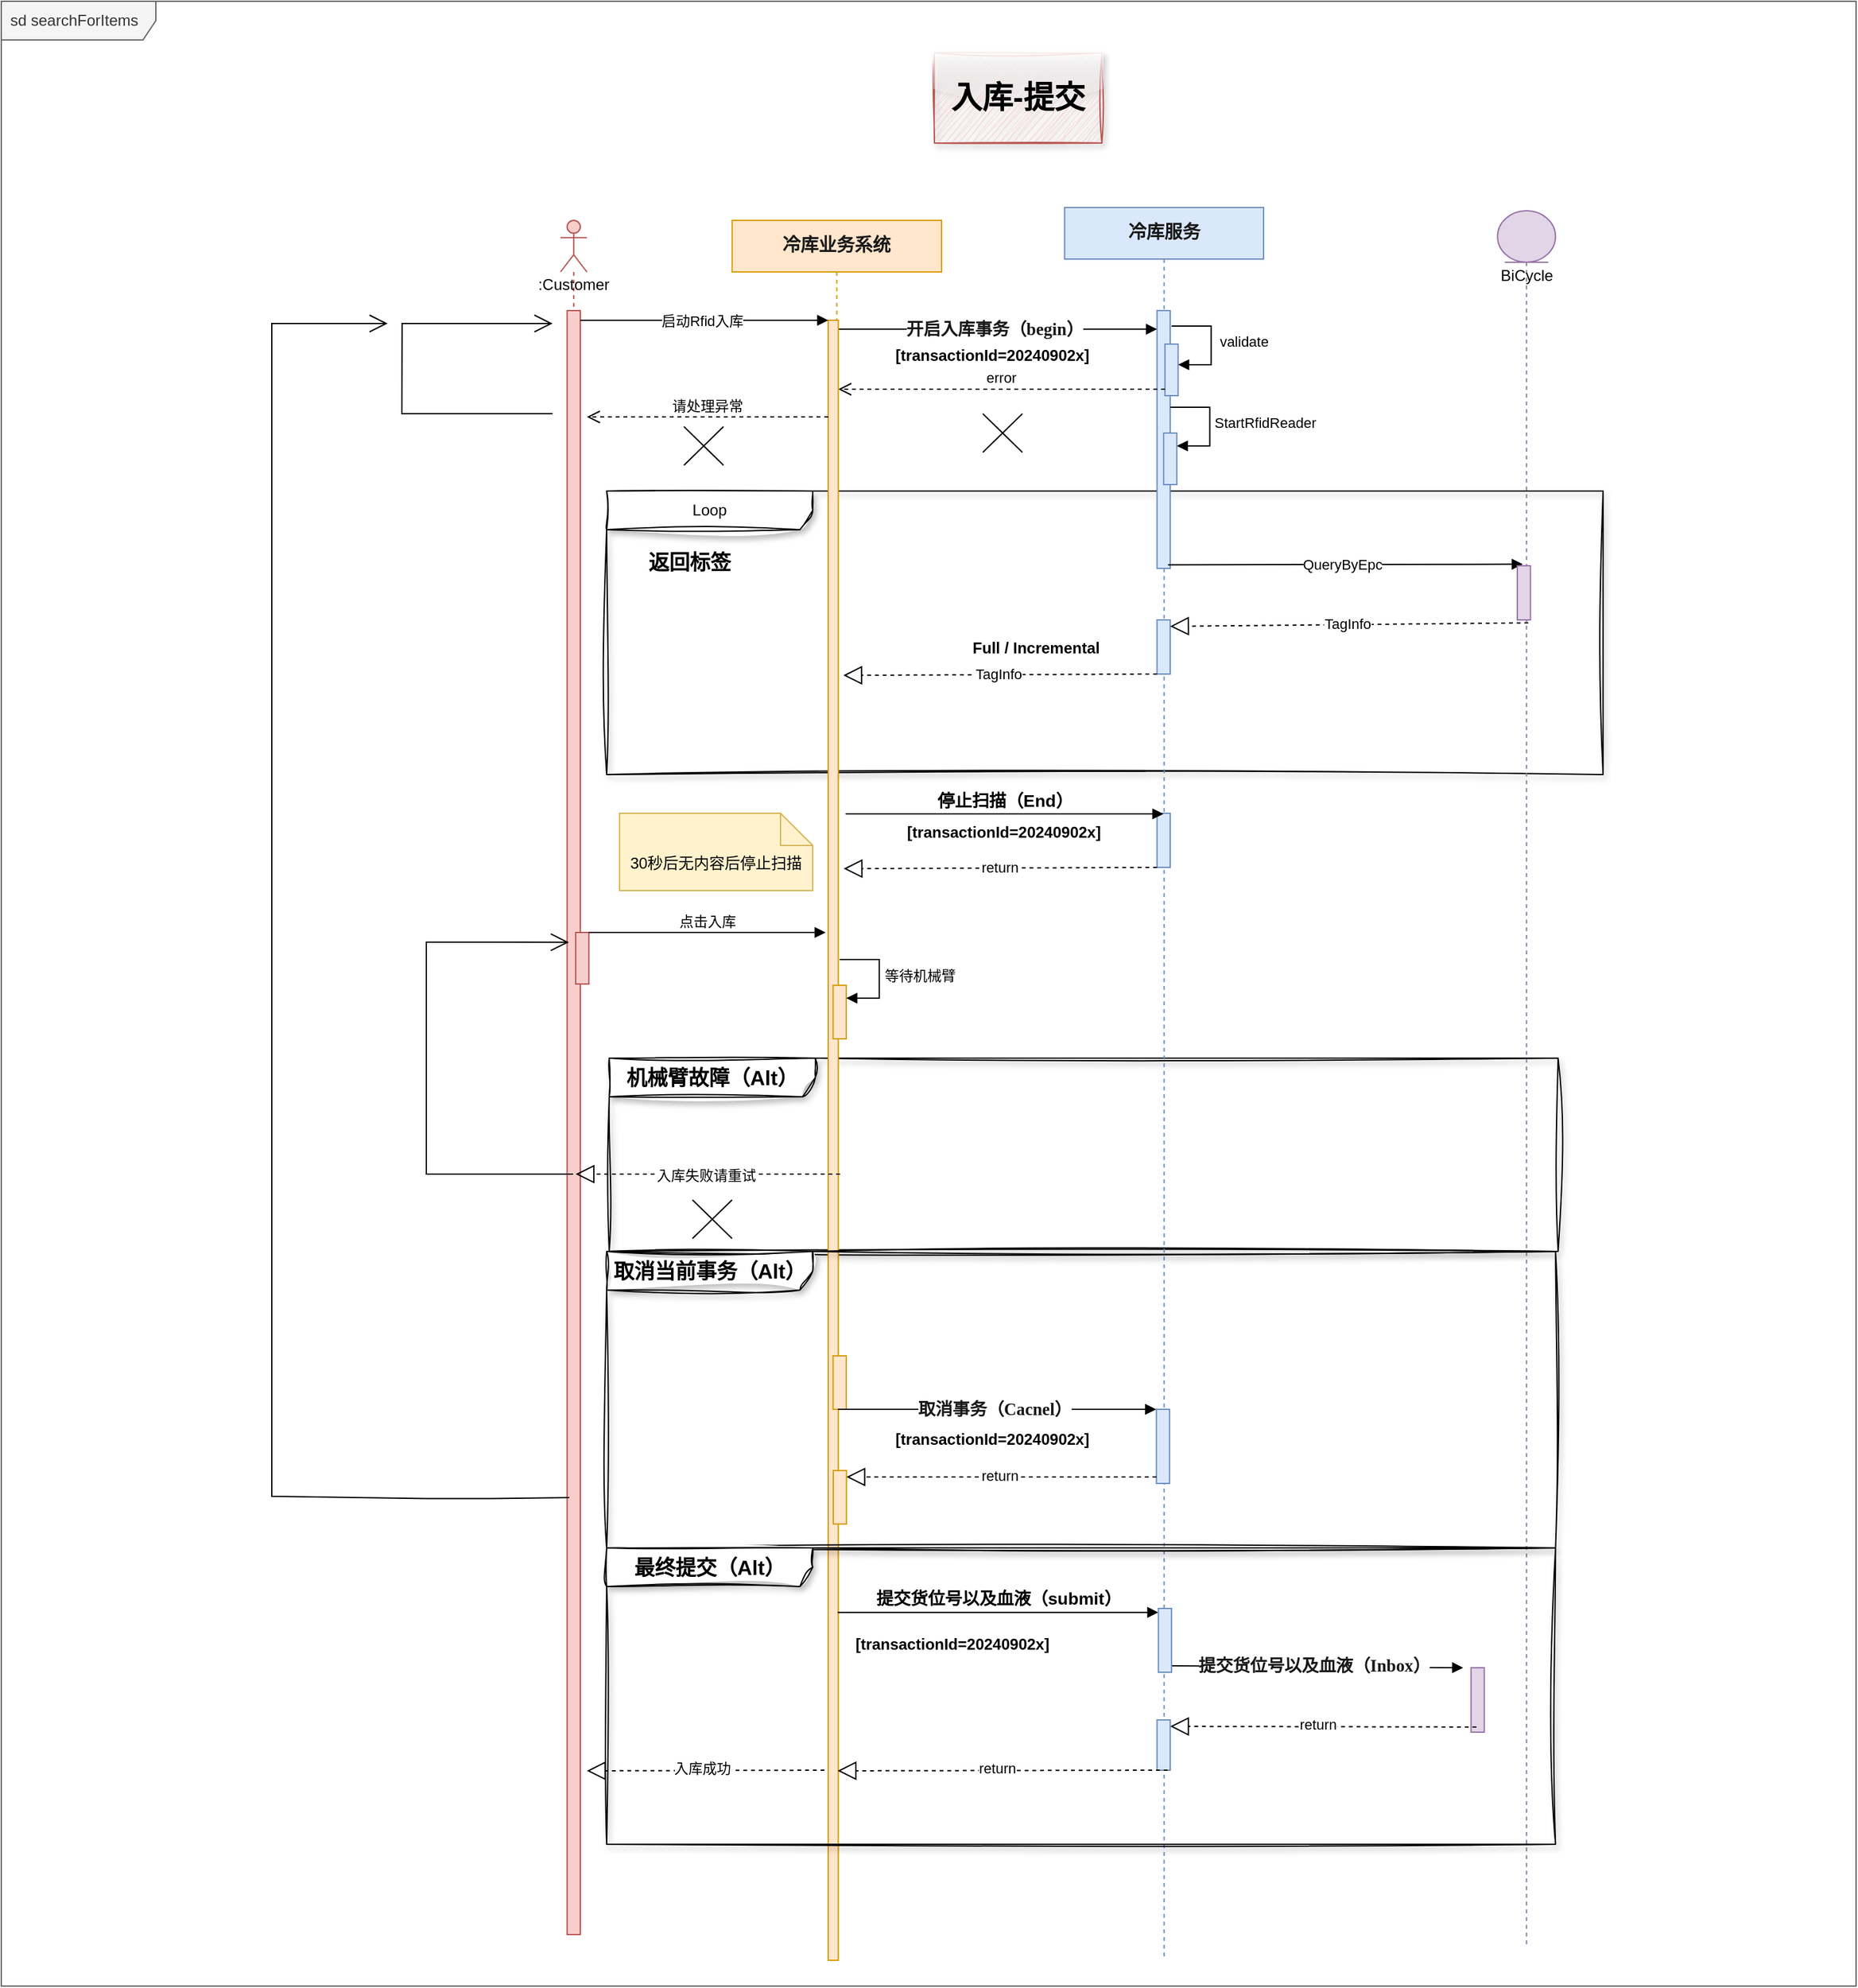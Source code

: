 <mxfile version="24.7.10" pages="5">
  <diagram id="i7KtP-Vs8fw_sYRqWalm" name="入库-提交">
    <mxGraphModel dx="3682" dy="1123" grid="1" gridSize="10" guides="1" tooltips="1" connect="1" arrows="1" fold="1" page="1" pageScale="1" pageWidth="1019" pageHeight="1320" math="0" shadow="0">
      <root>
        <mxCell id="0" />
        <mxCell id="1" parent="0" />
        <mxCell id="df3Xc9EHLCvCGCI0Srp7-19" value="&lt;b style=&quot;font-size: 16px; text-wrap: nowrap;&quot;&gt;机械臂故障（Alt）&lt;/b&gt;" style="shape=umlFrame;whiteSpace=wrap;html=1;pointerEvents=0;recursiveResize=0;container=0;collapsible=0;width=160;shadow=1;sketch=1;curveFitting=1;jiggle=2;" parent="1" vertex="1">
          <mxGeometry x="-878" y="820" width="736.68" height="150" as="geometry" />
        </mxCell>
        <mxCell id="XppZFFv2hi1EjOijFOD9-25" value="sd searchForItems" style="shape=umlFrame;whiteSpace=wrap;html=1;width=120;height=30;boundedLbl=1;verticalAlign=middle;align=left;spacingLeft=5;fillColor=#f5f5f5;fontColor=#333333;strokeColor=#666666;" parent="1" vertex="1">
          <mxGeometry x="-1350" width="1440" height="1540" as="geometry" />
        </mxCell>
        <mxCell id="JydccJCQ6fTOZagrxZ0v-60" value="Loop" style="shape=umlFrame;whiteSpace=wrap;html=1;pointerEvents=0;recursiveResize=0;container=1;collapsible=0;width=160;shadow=1;sketch=1;curveFitting=1;jiggle=2;" parent="1" vertex="1">
          <mxGeometry x="-880" y="380" width="773.59" height="220" as="geometry" />
        </mxCell>
        <mxCell id="HT6MiuLGCi4q6tSzI8XS-2" value="" style="html=1;points=[];perimeter=orthogonalPerimeter;fillColor=#e1d5e7;strokeColor=#9673a6;" parent="JydccJCQ6fTOZagrxZ0v-60" vertex="1">
          <mxGeometry x="671.102" y="913" width="10.246" height="50" as="geometry" />
        </mxCell>
        <mxCell id="HT6MiuLGCi4q6tSzI8XS-3" value="" style="html=1;verticalAlign=bottom;endArrow=block;entryX=0;entryY=0.072;rounded=0;entryDx=0;entryDy=0;entryPerimeter=0;exitX=1;exitY=1;exitDx=0;exitDy=-5;exitPerimeter=0;" parent="JydccJCQ6fTOZagrxZ0v-60" source="JydccJCQ6fTOZagrxZ0v-102" edge="1">
          <mxGeometry x="1" y="125" relative="1" as="geometry">
            <mxPoint x="409.833" y="913" as="sourcePoint" />
            <mxPoint x="664.955" y="913" as="targetPoint" />
            <mxPoint x="125" y="125" as="offset" />
          </mxGeometry>
        </mxCell>
        <mxCell id="HT6MiuLGCi4q6tSzI8XS-4" value="&lt;span style=&quot;color: rgb(25, 25, 25); font-family: &amp;quot;Microsoft YaHei&amp;quot;; font-size: 13.333px;&quot;&gt;&lt;b&gt;提交货位号以及血液（Inbox）&lt;/b&gt;&lt;/span&gt;" style="edgeLabel;html=1;align=center;verticalAlign=middle;resizable=0;points=[];" parent="HT6MiuLGCi4q6tSzI8XS-3" vertex="1" connectable="0">
          <mxGeometry x="-0.022" y="1" relative="1" as="geometry">
            <mxPoint as="offset" />
          </mxGeometry>
        </mxCell>
        <mxCell id="HT6MiuLGCi4q6tSzI8XS-7" value="" style="endArrow=block;dashed=1;endFill=0;endSize=12;html=1;rounded=0;entryX=1;entryY=0;entryDx=0;entryDy=5;entryPerimeter=0;" parent="JydccJCQ6fTOZagrxZ0v-60" target="HT6MiuLGCi4q6tSzI8XS-6" edge="1">
          <mxGeometry width="160" relative="1" as="geometry">
            <mxPoint x="675.2" y="959" as="sourcePoint" />
            <mxPoint x="480.53" y="955" as="targetPoint" />
          </mxGeometry>
        </mxCell>
        <mxCell id="HT6MiuLGCi4q6tSzI8XS-8" value="Text" style="edgeLabel;html=1;align=center;verticalAlign=middle;resizable=0;points=[];" parent="HT6MiuLGCi4q6tSzI8XS-7" vertex="1" connectable="0">
          <mxGeometry x="0.052" y="-1" relative="1" as="geometry">
            <mxPoint as="offset" />
          </mxGeometry>
        </mxCell>
        <mxCell id="HT6MiuLGCi4q6tSzI8XS-9" value="return" style="edgeLabel;html=1;align=center;verticalAlign=middle;resizable=0;points=[];" parent="HT6MiuLGCi4q6tSzI8XS-7" vertex="1" connectable="0">
          <mxGeometry x="0.037" y="-2" relative="1" as="geometry">
            <mxPoint as="offset" />
          </mxGeometry>
        </mxCell>
        <mxCell id="rYg8_pKWDpieuBRK71my-3" value="&lt;b style=&quot;font-size: 16px;&quot;&gt;返回标签&lt;/b&gt;" style="text;html=1;align=center;verticalAlign=middle;resizable=0;points=[];autosize=1;strokeColor=none;fillColor=none;" parent="JydccJCQ6fTOZagrxZ0v-60" vertex="1">
          <mxGeometry x="19.467" y="40" width="90" height="30" as="geometry" />
        </mxCell>
        <mxCell id="ppZE_xoksTWEemSVoQRX-1" value="&lt;b&gt;[transactionId=20240902x]&lt;/b&gt;" style="text;html=1;align=center;verticalAlign=middle;resizable=0;points=[];autosize=1;strokeColor=none;fillColor=none;" parent="JydccJCQ6fTOZagrxZ0v-60" vertex="1">
          <mxGeometry x="183.397" y="880" width="170" height="30" as="geometry" />
        </mxCell>
        <mxCell id="XppZFFv2hi1EjOijFOD9-2" value=":Customer" style="shape=umlLifeline;participant=umlActor;perimeter=lifelinePerimeter;html=1;container=1;collapsible=0;recursiveResize=0;verticalAlign=top;spacingTop=36;outlineConnect=0;size=40;fillColor=#f8cecc;strokeColor=#b85450;" parent="1" vertex="1">
          <mxGeometry x="-915.833" y="170" width="20.492" height="1330" as="geometry" />
        </mxCell>
        <mxCell id="XppZFFv2hi1EjOijFOD9-3" value="" style="html=1;points=[];perimeter=orthogonalPerimeter;fillColor=#f8cecc;strokeColor=#b85450;" parent="XppZFFv2hi1EjOijFOD9-2" vertex="1">
          <mxGeometry x="5.12" y="70" width="10.25" height="1260" as="geometry" />
        </mxCell>
        <mxCell id="ppZE_xoksTWEemSVoQRX-8" value="" style="endArrow=open;endFill=1;endSize=12;html=1;rounded=0;entryX=0.135;entryY=0.389;entryDx=0;entryDy=0;entryPerimeter=0;" parent="XppZFFv2hi1EjOijFOD9-2" source="XppZFFv2hi1EjOijFOD9-2" target="XppZFFv2hi1EjOijFOD9-3" edge="1">
          <mxGeometry width="160" relative="1" as="geometry">
            <mxPoint y="830.5" as="sourcePoint" />
            <mxPoint y="758.5" as="targetPoint" />
            <Array as="points">
              <mxPoint x="-44.167" y="740" />
              <mxPoint x="-94.167" y="740" />
              <mxPoint x="-104.167" y="740" />
              <mxPoint x="-104.167" y="560" />
              <mxPoint x="-54.167" y="560" />
            </Array>
          </mxGeometry>
        </mxCell>
        <mxCell id="XppZFFv2hi1EjOijFOD9-11" value="&lt;span style=&quot;font-family:&#39;Microsoft YaHei&#39;; font-size:10.5pt; font-weight:600; color:#191919;&quot;&gt;冷库服务&lt;/span&gt;" style="shape=umlLifeline;perimeter=lifelinePerimeter;whiteSpace=wrap;html=1;container=1;collapsible=0;recursiveResize=0;outlineConnect=0;fillColor=#dae8fc;strokeColor=#6c8ebf;" parent="1" vertex="1">
          <mxGeometry x="-524.44" y="160" width="154.44" height="1360" as="geometry" />
        </mxCell>
        <mxCell id="XppZFFv2hi1EjOijFOD9-12" value="" style="html=1;points=[];perimeter=orthogonalPerimeter;fillColor=#dae8fc;strokeColor=#6c8ebf;" parent="XppZFFv2hi1EjOijFOD9-11" vertex="1">
          <mxGeometry x="71.721" y="80" width="10.246" height="200" as="geometry" />
        </mxCell>
        <mxCell id="JydccJCQ6fTOZagrxZ0v-37" value="" style="group" parent="XppZFFv2hi1EjOijFOD9-11" vertex="1" connectable="0">
          <mxGeometry x="77.868" y="100" width="35.86" height="60" as="geometry" />
        </mxCell>
        <mxCell id="JydccJCQ6fTOZagrxZ0v-41" value="" style="group" parent="JydccJCQ6fTOZagrxZ0v-37" vertex="1" connectable="0">
          <mxGeometry y="-8" width="35.86" height="54" as="geometry" />
        </mxCell>
        <mxCell id="JydccJCQ6fTOZagrxZ0v-35" value="" style="html=1;points=[[0,0,0,0,5],[0,1,0,0,-5],[1,0,0,0,5],[1,1,0,0,-5]];perimeter=orthogonalPerimeter;outlineConnect=0;targetShapes=umlLifeline;portConstraint=eastwest;newEdgeStyle={&quot;curved&quot;:0,&quot;rounded&quot;:0};fillColor=#dae8fc;strokeColor=#6c8ebf;" parent="JydccJCQ6fTOZagrxZ0v-41" vertex="1">
          <mxGeometry y="14" width="10.246" height="40" as="geometry" />
        </mxCell>
        <mxCell id="JydccJCQ6fTOZagrxZ0v-36" value="&amp;nbsp;&lt;span style=&quot;text-align: center;&quot;&gt;validate&lt;/span&gt;" style="html=1;align=left;spacingLeft=2;endArrow=block;rounded=0;edgeStyle=orthogonalEdgeStyle;curved=0;rounded=0;" parent="JydccJCQ6fTOZagrxZ0v-41" edge="1">
          <mxGeometry relative="1" as="geometry">
            <mxPoint x="5.123" as="sourcePoint" />
            <Array as="points">
              <mxPoint x="35.86" y="30" />
            </Array>
            <mxPoint x="10.246" y="30" as="targetPoint" />
          </mxGeometry>
        </mxCell>
        <mxCell id="JydccJCQ6fTOZagrxZ0v-40" value="" style="group" parent="XppZFFv2hi1EjOijFOD9-11" vertex="1" connectable="0">
          <mxGeometry x="76.844" y="155" width="35.86" height="60" as="geometry" />
        </mxCell>
        <mxCell id="JydccJCQ6fTOZagrxZ0v-38" value="" style="html=1;points=[[0,0,0,0,5],[0,1,0,0,-5],[1,0,0,0,5],[1,1,0,0,-5]];perimeter=orthogonalPerimeter;outlineConnect=0;targetShapes=umlLifeline;portConstraint=eastwest;newEdgeStyle={&quot;curved&quot;:0,&quot;rounded&quot;:0};fillColor=#dae8fc;strokeColor=#6c8ebf;" parent="JydccJCQ6fTOZagrxZ0v-40" vertex="1">
          <mxGeometry y="20" width="10.246" height="40" as="geometry" />
        </mxCell>
        <mxCell id="JydccJCQ6fTOZagrxZ0v-39" value="StartRfidReader" style="html=1;align=left;spacingLeft=2;endArrow=block;rounded=0;edgeStyle=orthogonalEdgeStyle;curved=0;rounded=0;" parent="JydccJCQ6fTOZagrxZ0v-40" target="JydccJCQ6fTOZagrxZ0v-38" edge="1">
          <mxGeometry relative="1" as="geometry">
            <mxPoint x="5.123" as="sourcePoint" />
            <Array as="points">
              <mxPoint x="35.86" y="30" />
            </Array>
          </mxGeometry>
        </mxCell>
        <mxCell id="JydccJCQ6fTOZagrxZ0v-65" value="" style="html=1;points=[[0,0,0,0,5],[0,1,0,0,-5],[1,0,0,0,5],[1,1,0,0,-5]];perimeter=orthogonalPerimeter;outlineConnect=0;targetShapes=umlLifeline;portConstraint=eastwest;newEdgeStyle={&quot;curved&quot;:0,&quot;rounded&quot;:0};fillColor=#dae8fc;strokeColor=#6c8ebf;" parent="XppZFFv2hi1EjOijFOD9-11" vertex="1">
          <mxGeometry x="71.716" y="320" width="10.246" height="42" as="geometry" />
        </mxCell>
        <mxCell id="YEC91V2a1LTBiHcoTa7g-13" value="" style="html=1;points=[[0,0,0,0,5],[0,1,0,0,-5],[1,0,0,0,5],[1,1,0,0,-5]];perimeter=orthogonalPerimeter;outlineConnect=0;targetShapes=umlLifeline;portConstraint=eastwest;newEdgeStyle={&quot;curved&quot;:0,&quot;rounded&quot;:0};fillColor=#dae8fc;strokeColor=#6c8ebf;" parent="XppZFFv2hi1EjOijFOD9-11" vertex="1">
          <mxGeometry x="71.716" y="470" width="10.246" height="42" as="geometry" />
        </mxCell>
        <mxCell id="YEC91V2a1LTBiHcoTa7g-14" value="" style="endArrow=block;dashed=1;endFill=0;endSize=12;html=1;rounded=0;" parent="XppZFFv2hi1EjOijFOD9-11" edge="1">
          <mxGeometry width="160" relative="1" as="geometry">
            <mxPoint x="71.72" y="512" as="sourcePoint" />
            <mxPoint x="-171.511" y="513" as="targetPoint" />
          </mxGeometry>
        </mxCell>
        <mxCell id="YEC91V2a1LTBiHcoTa7g-15" value="Text" style="edgeLabel;html=1;align=center;verticalAlign=middle;resizable=0;points=[];" parent="YEC91V2a1LTBiHcoTa7g-14" vertex="1" connectable="0">
          <mxGeometry x="0.013" y="1" relative="1" as="geometry">
            <mxPoint as="offset" />
          </mxGeometry>
        </mxCell>
        <mxCell id="YEC91V2a1LTBiHcoTa7g-16" value="return" style="edgeLabel;html=1;align=center;verticalAlign=middle;resizable=0;points=[];" parent="YEC91V2a1LTBiHcoTa7g-14" vertex="1" connectable="0">
          <mxGeometry x="0.013" y="-1" relative="1" as="geometry">
            <mxPoint as="offset" />
          </mxGeometry>
        </mxCell>
        <mxCell id="XppZFFv2hi1EjOijFOD9-13" value="BiCycle" style="shape=umlLifeline;participant=umlEntity;perimeter=lifelinePerimeter;whiteSpace=wrap;html=1;container=1;collapsible=0;recursiveResize=0;verticalAlign=top;spacingTop=36;outlineConnect=0;fillColor=#e1d5e7;strokeColor=#9673a6;" parent="1" vertex="1">
          <mxGeometry x="-188.38" y="162.5" width="45.06" height="1347.5" as="geometry" />
        </mxCell>
        <mxCell id="JydccJCQ6fTOZagrxZ0v-12" value="" style="html=1;verticalAlign=bottom;endArrow=block;entryX=0;entryY=0.072;rounded=0;entryDx=0;entryDy=0;entryPerimeter=0;" parent="1" source="XppZFFv2hi1EjOijFOD9-5" target="XppZFFv2hi1EjOijFOD9-12" edge="1">
          <mxGeometry x="1" y="125" relative="1" as="geometry">
            <mxPoint x="-721.162" y="270" as="sourcePoint" />
            <mxPoint x="-546.983" y="270" as="targetPoint" />
            <mxPoint x="125" y="125" as="offset" />
          </mxGeometry>
        </mxCell>
        <mxCell id="JydccJCQ6fTOZagrxZ0v-42" value="&lt;span style=&quot;color: rgb(25, 25, 25); font-family: &amp;quot;Microsoft YaHei&amp;quot;;&quot;&gt;&lt;b style=&quot;&quot;&gt;&lt;font style=&quot;font-size: 13.333px;&quot;&gt;开启入库事务（begin）&lt;/font&gt;&lt;/b&gt;&lt;/span&gt;" style="edgeLabel;html=1;align=center;verticalAlign=middle;resizable=0;points=[];" parent="JydccJCQ6fTOZagrxZ0v-12" vertex="1" connectable="0">
          <mxGeometry x="-0.022" y="1" relative="1" as="geometry">
            <mxPoint as="offset" />
          </mxGeometry>
        </mxCell>
        <mxCell id="JydccJCQ6fTOZagrxZ0v-32" value="error" style="html=1;verticalAlign=bottom;endArrow=open;dashed=1;endSize=8;curved=0;rounded=0;exitX=0;exitY=1;exitDx=0;exitDy=-5;exitPerimeter=0;" parent="1" source="JydccJCQ6fTOZagrxZ0v-35" target="XppZFFv2hi1EjOijFOD9-5" edge="1">
          <mxGeometry relative="1" as="geometry">
            <mxPoint x="-485.508" y="319.998" as="sourcePoint" />
            <mxPoint x="-721.162" y="306" as="targetPoint" />
          </mxGeometry>
        </mxCell>
        <mxCell id="JydccJCQ6fTOZagrxZ0v-63" value="" style="html=1;verticalAlign=bottom;endArrow=block;entryX=0.417;entryY=-0.029;rounded=0;exitX=0.833;exitY=0.986;exitDx=0;exitDy=0;exitPerimeter=0;entryDx=0;entryDy=0;entryPerimeter=0;" parent="1" source="XppZFFv2hi1EjOijFOD9-12" target="XppZFFv2hi1EjOijFOD9-14" edge="1">
          <mxGeometry x="1" y="125" relative="1" as="geometry">
            <mxPoint x="-413.787" y="440" as="sourcePoint" />
            <mxPoint x="-198.625" y="440" as="targetPoint" />
            <mxPoint x="125" y="125" as="offset" />
          </mxGeometry>
        </mxCell>
        <mxCell id="JydccJCQ6fTOZagrxZ0v-64" value="QueryByEpc" style="edgeLabel;html=1;align=center;verticalAlign=middle;resizable=0;points=[];" parent="JydccJCQ6fTOZagrxZ0v-63" vertex="1" connectable="0">
          <mxGeometry x="-0.02" relative="1" as="geometry">
            <mxPoint as="offset" />
          </mxGeometry>
        </mxCell>
        <mxCell id="JydccJCQ6fTOZagrxZ0v-75" value="Full /&amp;nbsp;Incremental" style="text;html=1;align=center;verticalAlign=middle;resizable=0;points=[];autosize=1;strokeColor=none;fillColor=none;fontStyle=1" parent="1" vertex="1">
          <mxGeometry x="-607.434" y="487" width="120" height="30" as="geometry" />
        </mxCell>
        <mxCell id="XppZFFv2hi1EjOijFOD9-14" value="" style="html=1;points=[];perimeter=orthogonalPerimeter;fillColor=#e1d5e7;strokeColor=#9673a6;" parent="1" vertex="1">
          <mxGeometry x="-173.01" y="438" width="10.246" height="42" as="geometry" />
        </mxCell>
        <mxCell id="JydccJCQ6fTOZagrxZ0v-68" value="" style="endArrow=block;dashed=1;endFill=0;endSize=12;html=1;rounded=0;exitX=0.833;exitY=1.054;exitDx=0;exitDy=0;exitPerimeter=0;entryX=1;entryY=0;entryDx=0;entryDy=5;entryPerimeter=0;" parent="1" source="XppZFFv2hi1EjOijFOD9-14" target="JydccJCQ6fTOZagrxZ0v-65" edge="1">
          <mxGeometry width="160" relative="1" as="geometry">
            <mxPoint x="-382.025" y="500" as="sourcePoint" />
            <mxPoint x="-218.092" y="500" as="targetPoint" />
          </mxGeometry>
        </mxCell>
        <mxCell id="JydccJCQ6fTOZagrxZ0v-69" value="Text" style="edgeLabel;html=1;align=center;verticalAlign=middle;resizable=0;points=[];" parent="JydccJCQ6fTOZagrxZ0v-68" vertex="1" connectable="0">
          <mxGeometry x="0.013" y="1" relative="1" as="geometry">
            <mxPoint as="offset" />
          </mxGeometry>
        </mxCell>
        <mxCell id="JydccJCQ6fTOZagrxZ0v-71" value="TagInfo" style="edgeLabel;html=1;align=center;verticalAlign=middle;resizable=0;points=[];" parent="JydccJCQ6fTOZagrxZ0v-68" vertex="1" connectable="0">
          <mxGeometry x="0.013" y="-1" relative="1" as="geometry">
            <mxPoint as="offset" />
          </mxGeometry>
        </mxCell>
        <mxCell id="ppZE_xoksTWEemSVoQRX-11" value="" style="endArrow=open;endFill=1;endSize=12;html=1;rounded=0;entryX=-0.1;entryY=0.469;entryDx=0;entryDy=0;entryPerimeter=0;" parent="1" edge="1">
          <mxGeometry width="160" relative="1" as="geometry">
            <mxPoint x="-922" y="320" as="sourcePoint" />
            <mxPoint x="-921.981" y="250" as="targetPoint" />
            <Array as="points">
              <mxPoint x="-980" y="320" />
              <mxPoint x="-1039" y="320" />
              <mxPoint x="-1038.783" y="250" />
            </Array>
          </mxGeometry>
        </mxCell>
        <mxCell id="ppZE_xoksTWEemSVoQRX-16" value="" style="shape=umlDestroy;html=1;" parent="1" vertex="1">
          <mxGeometry x="-813.375" y="930" width="30.737" height="30" as="geometry" />
        </mxCell>
        <mxCell id="ppZE_xoksTWEemSVoQRX-17" value="" style="shape=umlDestroy;html=1;" parent="1" vertex="1">
          <mxGeometry x="-820.005" y="330" width="30.737" height="30" as="geometry" />
        </mxCell>
        <mxCell id="XppZFFv2hi1EjOijFOD9-4" value="&lt;span style=&quot;font-family:&#39;Microsoft YaHei&#39;; font-size:10.5pt; font-weight:600; color:#191919;&quot;&gt;冷库业务系统&lt;/span&gt;" style="shape=umlLifeline;perimeter=lifelinePerimeter;whiteSpace=wrap;html=1;container=1;collapsible=0;recursiveResize=0;outlineConnect=0;fillColor=#ffe6cc;strokeColor=#d79b00;" parent="1" vertex="1">
          <mxGeometry x="-782.64" y="170" width="162.64" height="1342.5" as="geometry" />
        </mxCell>
        <mxCell id="XppZFFv2hi1EjOijFOD9-5" value="" style="html=1;points=[];perimeter=orthogonalPerimeter;fillColor=#ffe6cc;strokeColor=#d79b00;" parent="XppZFFv2hi1EjOijFOD9-4" vertex="1">
          <mxGeometry x="74.62" y="77.5" width="7.86" height="1272.5" as="geometry" />
        </mxCell>
        <mxCell id="ppZE_xoksTWEemSVoQRX-10" value="请处理异常" style="html=1;verticalAlign=bottom;endArrow=open;dashed=1;endSize=8;curved=0;rounded=0;" parent="XppZFFv2hi1EjOijFOD9-4" edge="1">
          <mxGeometry x="-0.001" relative="1" as="geometry">
            <mxPoint x="74.62" y="152.5" as="sourcePoint" />
            <mxPoint x="-112.704" y="152.5" as="targetPoint" />
            <mxPoint as="offset" />
          </mxGeometry>
        </mxCell>
        <mxCell id="XppZFFv2hi1EjOijFOD9-10" value="" style="html=1;verticalAlign=bottom;endArrow=block;entryX=0;entryY=0;rounded=0;" parent="1" source="XppZFFv2hi1EjOijFOD9-3" target="XppZFFv2hi1EjOijFOD9-5" edge="1">
          <mxGeometry x="1" y="125" relative="1" as="geometry">
            <mxPoint x="-794.42" y="260" as="sourcePoint" />
            <mxPoint x="125" y="125" as="offset" />
          </mxGeometry>
        </mxCell>
        <mxCell id="JydccJCQ6fTOZagrxZ0v-8" value="启动Rfid入库" style="edgeLabel;html=1;align=center;verticalAlign=middle;resizable=0;points=[];" parent="XppZFFv2hi1EjOijFOD9-10" vertex="1" connectable="0">
          <mxGeometry x="-0.02" relative="1" as="geometry">
            <mxPoint as="offset" />
          </mxGeometry>
        </mxCell>
        <mxCell id="XppZFFv2hi1EjOijFOD9-22" value="&lt;b&gt;[transactionId=20240902x]&lt;/b&gt;" style="text;html=1;align=center;verticalAlign=middle;resizable=0;points=[];autosize=1;strokeColor=none;fillColor=none;" parent="1" vertex="1">
          <mxGeometry x="-665.53" y="260" width="170" height="30" as="geometry" />
        </mxCell>
        <mxCell id="JydccJCQ6fTOZagrxZ0v-72" value="" style="endArrow=block;dashed=1;endFill=0;endSize=12;html=1;rounded=0;" parent="1" source="JydccJCQ6fTOZagrxZ0v-65" edge="1">
          <mxGeometry width="160" relative="1" as="geometry">
            <mxPoint x="-534.022" y="520" as="sourcePoint" />
            <mxPoint x="-696.231" y="523" as="targetPoint" />
          </mxGeometry>
        </mxCell>
        <mxCell id="JydccJCQ6fTOZagrxZ0v-73" value="Text" style="edgeLabel;html=1;align=center;verticalAlign=middle;resizable=0;points=[];" parent="JydccJCQ6fTOZagrxZ0v-72" vertex="1" connectable="0">
          <mxGeometry x="0.013" y="1" relative="1" as="geometry">
            <mxPoint as="offset" />
          </mxGeometry>
        </mxCell>
        <mxCell id="JydccJCQ6fTOZagrxZ0v-74" value="TagInfo" style="edgeLabel;html=1;align=center;verticalAlign=middle;resizable=0;points=[];" parent="JydccJCQ6fTOZagrxZ0v-72" vertex="1" connectable="0">
          <mxGeometry x="0.013" y="-1" relative="1" as="geometry">
            <mxPoint as="offset" />
          </mxGeometry>
        </mxCell>
        <mxCell id="JydccJCQ6fTOZagrxZ0v-104" value="&lt;b&gt;&lt;font style=&quot;font-size: 13.333px;&quot;&gt;提交货位号以及血液（submit）&lt;/font&gt;&lt;/b&gt;" style="html=1;verticalAlign=bottom;endArrow=block;curved=0;rounded=0;" parent="1" target="JydccJCQ6fTOZagrxZ0v-102" edge="1">
          <mxGeometry width="80" relative="1" as="geometry">
            <mxPoint x="-700.671" y="1250.08" as="sourcePoint" />
            <mxPoint x="-511.123" y="1250.08" as="targetPoint" />
          </mxGeometry>
        </mxCell>
        <mxCell id="JydccJCQ6fTOZagrxZ0v-102" value="" style="html=1;points=[[0,0,0,0,5],[0,1,0,0,-5],[1,0,0,0,5],[1,1,0,0,-5]];perimeter=orthogonalPerimeter;outlineConnect=0;targetShapes=umlLifeline;portConstraint=eastwest;newEdgeStyle={&quot;curved&quot;:0,&quot;rounded&quot;:0};fillColor=#dae8fc;strokeColor=#6c8ebf;" parent="1" vertex="1">
          <mxGeometry x="-451.697" y="1247" width="10.246" height="49.5" as="geometry" />
        </mxCell>
        <mxCell id="HT6MiuLGCi4q6tSzI8XS-6" value="" style="html=1;points=[[0,0,0,0,5],[0,1,0,0,-5],[1,0,0,0,5],[1,1,0,0,-5]];perimeter=orthogonalPerimeter;outlineConnect=0;targetShapes=umlLifeline;portConstraint=eastwest;newEdgeStyle={&quot;curved&quot;:0,&quot;rounded&quot;:0};fillColor=#dae8fc;strokeColor=#6c8ebf;" parent="1" vertex="1">
          <mxGeometry x="-452.721" y="1333.5" width="10.246" height="39" as="geometry" />
        </mxCell>
        <mxCell id="HT6MiuLGCi4q6tSzI8XS-10" value="" style="endArrow=block;dashed=1;endFill=0;endSize=12;html=1;rounded=0;" parent="1" edge="1">
          <mxGeometry width="160" relative="1" as="geometry">
            <mxPoint x="-444.525" y="1372.5" as="sourcePoint" />
            <mxPoint x="-700.671" y="1373" as="targetPoint" />
          </mxGeometry>
        </mxCell>
        <mxCell id="HT6MiuLGCi4q6tSzI8XS-11" value="Text" style="edgeLabel;html=1;align=center;verticalAlign=middle;resizable=0;points=[];" parent="HT6MiuLGCi4q6tSzI8XS-10" vertex="1" connectable="0">
          <mxGeometry x="0.052" y="-1" relative="1" as="geometry">
            <mxPoint as="offset" />
          </mxGeometry>
        </mxCell>
        <mxCell id="HT6MiuLGCi4q6tSzI8XS-12" value="return" style="edgeLabel;html=1;align=center;verticalAlign=middle;resizable=0;points=[];" parent="HT6MiuLGCi4q6tSzI8XS-10" vertex="1" connectable="0">
          <mxGeometry x="0.037" y="-2" relative="1" as="geometry">
            <mxPoint as="offset" />
          </mxGeometry>
        </mxCell>
        <mxCell id="JydccJCQ6fTOZagrxZ0v-115" value="&lt;h1&gt;入库-提交&lt;br&gt;&lt;/h1&gt;" style="text;html=1;align=center;verticalAlign=middle;resizable=0;points=[];autosize=1;fillColor=#f8cecc;strokeColor=#b85450;gradientColor=none;rounded=0;glass=1;sketch=1;curveFitting=1;jiggle=2;shadow=1;" parent="1" vertex="1">
          <mxGeometry x="-625.535" y="40" width="130" height="70" as="geometry" />
        </mxCell>
        <mxCell id="JydccJCQ6fTOZagrxZ0v-57" value="" style="shape=umlDestroy;html=1;" parent="1" vertex="1">
          <mxGeometry x="-587.966" y="320" width="30.737" height="30" as="geometry" />
        </mxCell>
        <mxCell id="ppZE_xoksTWEemSVoQRX-19" value="" style="endArrow=block;dashed=1;endFill=0;endSize=12;html=1;rounded=0;" parent="1" edge="1">
          <mxGeometry width="160" relative="1" as="geometry">
            <mxPoint x="-710.916" y="1372.5" as="sourcePoint" />
            <mxPoint x="-895.341" y="1373" as="targetPoint" />
          </mxGeometry>
        </mxCell>
        <mxCell id="ppZE_xoksTWEemSVoQRX-20" value="Text" style="edgeLabel;html=1;align=center;verticalAlign=middle;resizable=0;points=[];" parent="ppZE_xoksTWEemSVoQRX-19" vertex="1" connectable="0">
          <mxGeometry x="0.052" y="-1" relative="1" as="geometry">
            <mxPoint as="offset" />
          </mxGeometry>
        </mxCell>
        <mxCell id="ppZE_xoksTWEemSVoQRX-21" value="入库成功" style="edgeLabel;html=1;align=center;verticalAlign=middle;resizable=0;points=[];" parent="ppZE_xoksTWEemSVoQRX-19" vertex="1" connectable="0">
          <mxGeometry x="0.037" y="-2" relative="1" as="geometry">
            <mxPoint as="offset" />
          </mxGeometry>
        </mxCell>
        <mxCell id="ppZE_xoksTWEemSVoQRX-2" value="" style="html=1;points=[[0,0,0,0,5],[0,1,0,0,-5],[1,0,0,0,5],[1,1,0,0,-5]];perimeter=orthogonalPerimeter;outlineConnect=0;targetShapes=umlLifeline;portConstraint=eastwest;newEdgeStyle={&quot;curved&quot;:0,&quot;rounded&quot;:0};fillColor=#ffe6cc;strokeColor=#d79b00;" parent="1" vertex="1">
          <mxGeometry x="-704.23" y="763.5" width="10.25" height="41.5" as="geometry" />
        </mxCell>
        <mxCell id="ppZE_xoksTWEemSVoQRX-3" value="等待机械臂" style="html=1;align=left;spacingLeft=2;endArrow=block;rounded=0;edgeStyle=orthogonalEdgeStyle;curved=0;rounded=0;" parent="1" target="ppZE_xoksTWEemSVoQRX-2" edge="1">
          <mxGeometry relative="1" as="geometry">
            <mxPoint x="-699.109" y="743.5" as="sourcePoint" />
            <Array as="points">
              <mxPoint x="-668.371" y="773.5" />
            </Array>
          </mxGeometry>
        </mxCell>
        <mxCell id="JydccJCQ6fTOZagrxZ0v-99" value="" style="html=1;points=[[0,0,0,0,5],[0,1,0,0,-5],[1,0,0,0,5],[1,1,0,0,-5]];perimeter=orthogonalPerimeter;outlineConnect=0;targetShapes=umlLifeline;portConstraint=eastwest;newEdgeStyle={&quot;curved&quot;:0,&quot;rounded&quot;:0};fillColor=#f8cecc;strokeColor=#b85450;" parent="1" vertex="1">
          <mxGeometry x="-904.05" y="722.5" width="10.246" height="40" as="geometry" />
        </mxCell>
        <mxCell id="JydccJCQ6fTOZagrxZ0v-100" value="点击入库" style="html=1;verticalAlign=bottom;endArrow=block;curved=0;rounded=0;" parent="1" source="JydccJCQ6fTOZagrxZ0v-99" edge="1">
          <mxGeometry width="80" relative="1" as="geometry">
            <mxPoint x="-885.804" y="722.5" as="sourcePoint" />
            <mxPoint x="-710.003" y="722.5" as="targetPoint" />
          </mxGeometry>
        </mxCell>
        <mxCell id="YEC91V2a1LTBiHcoTa7g-12" value="&lt;font style=&quot;font-size: 13.333px;&quot;&gt;&lt;b&gt;停止扫描（End）&lt;/b&gt;&lt;/font&gt;" style="html=1;verticalAlign=bottom;endArrow=block;curved=0;rounded=0;" parent="1" target="XppZFFv2hi1EjOijFOD9-11" edge="1">
          <mxGeometry width="80" relative="1" as="geometry">
            <mxPoint x="-694.52" y="630.5" as="sourcePoint" />
            <mxPoint x="-520" y="630" as="targetPoint" />
          </mxGeometry>
        </mxCell>
        <mxCell id="YEC91V2a1LTBiHcoTa7g-17" value="" style="endArrow=block;dashed=1;endFill=0;endSize=12;html=1;rounded=0;" parent="1" edge="1">
          <mxGeometry width="160" relative="1" as="geometry">
            <mxPoint x="-698.82" y="910" as="sourcePoint" />
            <mxPoint x="-904.05" y="910" as="targetPoint" />
          </mxGeometry>
        </mxCell>
        <mxCell id="YEC91V2a1LTBiHcoTa7g-18" value="入库失败请重试" style="edgeLabel;html=1;align=center;verticalAlign=middle;resizable=0;points=[];" parent="YEC91V2a1LTBiHcoTa7g-17" vertex="1" connectable="0">
          <mxGeometry x="0.013" y="1" relative="1" as="geometry">
            <mxPoint as="offset" />
          </mxGeometry>
        </mxCell>
        <mxCell id="YEC91V2a1LTBiHcoTa7g-21" value="" style="html=1;points=[[0,0,0,0,5],[0,1,0,0,-5],[1,0,0,0,5],[1,1,0,0,-5]];perimeter=orthogonalPerimeter;outlineConnect=0;targetShapes=umlLifeline;portConstraint=eastwest;newEdgeStyle={&quot;curved&quot;:0,&quot;rounded&quot;:0};fillColor=#dae8fc;strokeColor=#6c8ebf;" parent="1" vertex="1">
          <mxGeometry x="-453.208" y="1092.5" width="10.25" height="57.5" as="geometry" />
        </mxCell>
        <mxCell id="YEC91V2a1LTBiHcoTa7g-22" value="" style="html=1;points=[[0,0,0,0,5],[0,1,0,0,-5],[1,0,0,0,5],[1,1,0,0,-5]];perimeter=orthogonalPerimeter;outlineConnect=0;targetShapes=umlLifeline;portConstraint=eastwest;newEdgeStyle={&quot;curved&quot;:0,&quot;rounded&quot;:0};fillColor=#ffe6cc;strokeColor=#d79b00;" parent="1" vertex="1">
          <mxGeometry x="-704.06" y="1140" width="10.25" height="41.5" as="geometry" />
        </mxCell>
        <mxCell id="YEC91V2a1LTBiHcoTa7g-23" value="" style="endArrow=block;dashed=1;endFill=0;endSize=12;html=1;rounded=0;entryX=1;entryY=0;entryDx=0;entryDy=5;entryPerimeter=0;" parent="1" source="YEC91V2a1LTBiHcoTa7g-21" target="YEC91V2a1LTBiHcoTa7g-22" edge="1">
          <mxGeometry width="160" relative="1" as="geometry">
            <mxPoint x="-438.97" y="1292" as="sourcePoint" />
            <mxPoint x="-682.201" y="1293" as="targetPoint" />
          </mxGeometry>
        </mxCell>
        <mxCell id="YEC91V2a1LTBiHcoTa7g-24" value="Text" style="edgeLabel;html=1;align=center;verticalAlign=middle;resizable=0;points=[];" parent="YEC91V2a1LTBiHcoTa7g-23" vertex="1" connectable="0">
          <mxGeometry x="0.013" y="1" relative="1" as="geometry">
            <mxPoint as="offset" />
          </mxGeometry>
        </mxCell>
        <mxCell id="YEC91V2a1LTBiHcoTa7g-25" value="return" style="edgeLabel;html=1;align=center;verticalAlign=middle;resizable=0;points=[];" parent="YEC91V2a1LTBiHcoTa7g-23" vertex="1" connectable="0">
          <mxGeometry x="0.013" y="-1" relative="1" as="geometry">
            <mxPoint as="offset" />
          </mxGeometry>
        </mxCell>
        <mxCell id="YEC91V2a1LTBiHcoTa7g-26" value="" style="html=1;points=[[0,0,0,0,5],[0,1,0,0,-5],[1,0,0,0,5],[1,1,0,0,-5]];perimeter=orthogonalPerimeter;outlineConnect=0;targetShapes=umlLifeline;portConstraint=eastwest;newEdgeStyle={&quot;curved&quot;:0,&quot;rounded&quot;:0};fillColor=#ffe6cc;strokeColor=#d79b00;" parent="1" vertex="1">
          <mxGeometry x="-704.23" y="1051" width="10.25" height="41.5" as="geometry" />
        </mxCell>
        <mxCell id="YEC91V2a1LTBiHcoTa7g-27" value="" style="html=1;verticalAlign=bottom;endArrow=block;entryX=0;entryY=0.072;rounded=0;entryDx=0;entryDy=0;entryPerimeter=0;" parent="1" edge="1">
          <mxGeometry x="1" y="125" relative="1" as="geometry">
            <mxPoint x="-700.373" y="1092.5" as="sourcePoint" />
            <mxPoint x="-453.373" y="1092.5" as="targetPoint" />
            <mxPoint x="125" y="125" as="offset" />
          </mxGeometry>
        </mxCell>
        <mxCell id="YEC91V2a1LTBiHcoTa7g-28" value="&lt;span style=&quot;color: rgb(25, 25, 25); font-family: &amp;quot;Microsoft YaHei&amp;quot;; font-size: 13.333px;&quot;&gt;&lt;b&gt;取消事务（Cacnel）&lt;/b&gt;&lt;/span&gt;" style="edgeLabel;html=1;align=center;verticalAlign=middle;resizable=0;points=[];" parent="YEC91V2a1LTBiHcoTa7g-27" vertex="1" connectable="0">
          <mxGeometry x="-0.022" y="1" relative="1" as="geometry">
            <mxPoint as="offset" />
          </mxGeometry>
        </mxCell>
        <mxCell id="YEC91V2a1LTBiHcoTa7g-29" value="&lt;b&gt;[transactionId=20240902x]&lt;/b&gt;" style="text;html=1;align=center;verticalAlign=middle;resizable=0;points=[];autosize=1;strokeColor=none;fillColor=none;" parent="1" vertex="1">
          <mxGeometry x="-665.53" y="1101" width="170" height="30" as="geometry" />
        </mxCell>
        <mxCell id="YEC91V2a1LTBiHcoTa7g-30" value="&lt;b&gt;[transactionId=20240902x]&lt;/b&gt;" style="text;html=1;align=center;verticalAlign=middle;resizable=0;points=[];autosize=1;strokeColor=none;fillColor=none;" parent="1" vertex="1">
          <mxGeometry x="-657.43" y="630" width="170" height="30" as="geometry" />
        </mxCell>
        <mxCell id="KhGppTupB5uiBpiw8btR-2" value="30秒后无内容后停止扫描" style="shape=note2;boundedLbl=1;whiteSpace=wrap;html=1;size=25;verticalAlign=top;align=center;fillColor=#fff2cc;strokeColor=#d6b656;" parent="1" vertex="1">
          <mxGeometry x="-870" y="630" width="150" height="60" as="geometry" />
        </mxCell>
        <mxCell id="YEC91V2a1LTBiHcoTa7g-20" value="&lt;span style=&quot;font-size: 16px; text-wrap: nowrap;&quot;&gt;&lt;b&gt;取消当前事务（Alt）&lt;/b&gt;&lt;/span&gt;" style="shape=umlFrame;whiteSpace=wrap;html=1;pointerEvents=0;recursiveResize=0;container=0;collapsible=0;width=160;shadow=1;sketch=1;curveFitting=1;jiggle=2;" parent="1" vertex="1">
          <mxGeometry x="-880" y="970" width="736.68" height="230" as="geometry" />
        </mxCell>
        <mxCell id="KhGppTupB5uiBpiw8btR-4" value="" style="endArrow=open;endFill=1;endSize=12;html=1;rounded=0;exitX=0.167;exitY=0.731;exitDx=0;exitDy=0;exitPerimeter=0;" parent="1" source="XppZFFv2hi1EjOijFOD9-3" edge="1">
          <mxGeometry width="160" relative="1" as="geometry">
            <mxPoint x="-915.833" y="1161.75" as="sourcePoint" />
            <mxPoint x="-1050" y="250" as="targetPoint" />
            <Array as="points">
              <mxPoint x="-970" y="1161.75" />
              <mxPoint x="-1020" y="1161.75" />
              <mxPoint x="-1140" y="1160" />
              <mxPoint x="-1140" y="850" />
              <mxPoint x="-1140" y="250" />
              <mxPoint x="-1110" y="250" />
            </Array>
          </mxGeometry>
        </mxCell>
        <mxCell id="KhGppTupB5uiBpiw8btR-3" value="&lt;span style=&quot;font-size: 16px; text-wrap: nowrap;&quot;&gt;&lt;b&gt;最终提交（Alt）&lt;/b&gt;&lt;/span&gt;" style="shape=umlFrame;whiteSpace=wrap;html=1;pointerEvents=0;recursiveResize=0;container=0;collapsible=0;width=160;shadow=1;sketch=1;curveFitting=1;jiggle=2;" parent="1" vertex="1">
          <mxGeometry x="-880" y="1200" width="736.68" height="230" as="geometry" />
        </mxCell>
      </root>
    </mxGraphModel>
  </diagram>
  <diagram id="bzOw4yuVbTgT4_CGPan6" name="入库-重新扫描">
    <mxGraphModel dx="2127" dy="2024" grid="1" gridSize="10" guides="1" tooltips="1" connect="1" arrows="1" fold="1" page="1" pageScale="1" pageWidth="827" pageHeight="1169" math="0" shadow="0">
      <root>
        <mxCell id="0" />
        <mxCell id="1" parent="0" />
        <mxCell id="F7vfhrbOquVaVjIP4Q21-5" value="" style="html=1;points=[[0,0,0,0,5],[0,1,0,0,-5],[1,0,0,0,5],[1,1,0,0,-5]];perimeter=orthogonalPerimeter;outlineConnect=0;targetShapes=umlLifeline;portConstraint=eastwest;newEdgeStyle={&quot;curved&quot;:0,&quot;rounded&quot;:0};fillColor=#dae8fc;strokeColor=#6c8ebf;container=0;" parent="1" vertex="1">
          <mxGeometry x="591" y="583" width="10" height="97" as="geometry" />
        </mxCell>
        <mxCell id="F7vfhrbOquVaVjIP4Q21-1" value="Loop" style="shape=umlFrame;whiteSpace=wrap;html=1;pointerEvents=0;recursiveResize=0;container=0;collapsible=0;width=160;shadow=1;sketch=1;curveFitting=1;jiggle=2;" parent="1" vertex="1">
          <mxGeometry x="201" y="290" width="750" height="200" as="geometry" />
        </mxCell>
        <mxCell id="F7vfhrbOquVaVjIP4Q21-27" value=":Customer" style="shape=umlLifeline;participant=umlActor;perimeter=lifelinePerimeter;html=1;container=0;collapsible=0;recursiveResize=0;verticalAlign=top;spacingTop=36;outlineConnect=0;size=40;fillColor=#f8cecc;strokeColor=#b85450;" parent="1" vertex="1">
          <mxGeometry x="130" y="80" width="20" height="640" as="geometry" />
        </mxCell>
        <mxCell id="F7vfhrbOquVaVjIP4Q21-31" value="&lt;span style=&quot;font-family:&#39;Microsoft YaHei&#39;; font-size:10.5pt; font-weight:600; color:#191919;&quot;&gt;冷库服务&lt;/span&gt;" style="shape=umlLifeline;perimeter=lifelinePerimeter;whiteSpace=wrap;html=1;container=0;collapsible=0;recursiveResize=0;outlineConnect=0;fillColor=#dae8fc;strokeColor=#6c8ebf;" parent="1" vertex="1">
          <mxGeometry x="520" y="72.5" width="150" height="717.5" as="geometry" />
        </mxCell>
        <mxCell id="LDD_4-pNvfdVsXhReIy6-2" value="关闭RfidReader" style="html=1;align=left;spacingLeft=2;endArrow=block;rounded=0;edgeStyle=orthogonalEdgeStyle;curved=0;rounded=0;" parent="F7vfhrbOquVaVjIP4Q21-31" target="LDD_4-pNvfdVsXhReIy6-1" edge="1">
          <mxGeometry relative="1" as="geometry">
            <mxPoint x="81" y="537.5" as="sourcePoint" />
            <Array as="points">
              <mxPoint x="111" y="567.5" />
            </Array>
          </mxGeometry>
        </mxCell>
        <mxCell id="LDD_4-pNvfdVsXhReIy6-1" value="" style="html=1;points=[[0,0,0,0,5],[0,1,0,0,-5],[1,0,0,0,5],[1,1,0,0,-5]];perimeter=orthogonalPerimeter;outlineConnect=0;targetShapes=umlLifeline;portConstraint=eastwest;newEdgeStyle={&quot;curved&quot;:0,&quot;rounded&quot;:0};fillColor=#dae8fc;strokeColor=#6c8ebf;" parent="F7vfhrbOquVaVjIP4Q21-31" vertex="1">
          <mxGeometry x="77" y="557.5" width="10" height="40" as="geometry" />
        </mxCell>
        <mxCell id="F7vfhrbOquVaVjIP4Q21-40" value="BiCycle" style="shape=umlLifeline;participant=umlEntity;perimeter=lifelinePerimeter;whiteSpace=wrap;html=1;container=0;collapsible=0;recursiveResize=0;verticalAlign=top;spacingTop=36;outlineConnect=0;fillColor=#e1d5e7;strokeColor=#9673a6;" parent="1" vertex="1">
          <mxGeometry x="809" y="72.5" width="40" height="750" as="geometry" />
        </mxCell>
        <mxCell id="F7vfhrbOquVaVjIP4Q21-61" value="" style="html=1;verticalAlign=bottom;endArrow=block;entryX=0;entryY=0;rounded=0;" parent="1" source="F7vfhrbOquVaVjIP4Q21-28" target="F7vfhrbOquVaVjIP4Q21-43" edge="1">
          <mxGeometry x="1" y="125" relative="1" as="geometry">
            <mxPoint x="248.5" y="170" as="sourcePoint" />
            <mxPoint x="125" y="125" as="offset" />
          </mxGeometry>
        </mxCell>
        <mxCell id="F7vfhrbOquVaVjIP4Q21-62" value="启动Rfid入库" style="edgeLabel;html=1;align=center;verticalAlign=middle;resizable=0;points=[];container=0;" parent="F7vfhrbOquVaVjIP4Q21-61" vertex="1" connectable="0">
          <mxGeometry x="-0.02" relative="1" as="geometry">
            <mxPoint as="offset" />
          </mxGeometry>
        </mxCell>
        <mxCell id="F7vfhrbOquVaVjIP4Q21-63" value="" style="shape=umlDestroy;html=1;container=0;" parent="1" vertex="1">
          <mxGeometry x="466" y="220" width="30" height="30" as="geometry" />
        </mxCell>
        <mxCell id="F7vfhrbOquVaVjIP4Q21-64" value="" style="html=1;verticalAlign=bottom;endArrow=block;entryX=0;entryY=0.072;rounded=0;entryDx=0;entryDy=0;entryPerimeter=0;" parent="1" source="F7vfhrbOquVaVjIP4Q21-43" target="F7vfhrbOquVaVjIP4Q21-32" edge="1">
          <mxGeometry x="1" y="125" relative="1" as="geometry">
            <mxPoint x="320" y="180" as="sourcePoint" />
            <mxPoint x="490" y="180" as="targetPoint" />
            <mxPoint x="125" y="125" as="offset" />
          </mxGeometry>
        </mxCell>
        <mxCell id="F7vfhrbOquVaVjIP4Q21-65" value="&lt;span style=&quot;color: rgb(25, 25, 25); font-family: &amp;quot;Microsoft YaHei&amp;quot;; font-size: 13.333px;&quot;&gt;&lt;b&gt;开启入库事务（begin）&lt;/b&gt;&lt;/span&gt;" style="edgeLabel;html=1;align=center;verticalAlign=middle;resizable=0;points=[];container=0;" parent="F7vfhrbOquVaVjIP4Q21-64" vertex="1" connectable="0">
          <mxGeometry x="-0.022" y="1" relative="1" as="geometry">
            <mxPoint as="offset" />
          </mxGeometry>
        </mxCell>
        <mxCell id="F7vfhrbOquVaVjIP4Q21-66" value="error" style="html=1;verticalAlign=bottom;endArrow=open;dashed=1;endSize=8;curved=0;rounded=0;exitX=0;exitY=1;exitDx=0;exitDy=-5;exitPerimeter=0;" parent="1" source="F7vfhrbOquVaVjIP4Q21-35" target="F7vfhrbOquVaVjIP4Q21-43" edge="1">
          <mxGeometry relative="1" as="geometry">
            <mxPoint x="550.0" y="229.998" as="sourcePoint" />
            <mxPoint x="320" y="216" as="targetPoint" />
          </mxGeometry>
        </mxCell>
        <mxCell id="F7vfhrbOquVaVjIP4Q21-67" value="" style="html=1;verticalAlign=bottom;endArrow=block;entryX=0.417;entryY=-0.029;rounded=0;exitX=0.833;exitY=0.986;exitDx=0;exitDy=0;exitPerimeter=0;entryDx=0;entryDy=0;entryPerimeter=0;" parent="1" source="F7vfhrbOquVaVjIP4Q21-32" target="F7vfhrbOquVaVjIP4Q21-70" edge="1">
          <mxGeometry x="1" y="125" relative="1" as="geometry">
            <mxPoint x="620" y="350" as="sourcePoint" />
            <mxPoint x="830" y="350" as="targetPoint" />
            <mxPoint x="125" y="125" as="offset" />
          </mxGeometry>
        </mxCell>
        <mxCell id="F7vfhrbOquVaVjIP4Q21-68" value="QueryByEpc" style="edgeLabel;html=1;align=center;verticalAlign=middle;resizable=0;points=[];container=0;" parent="F7vfhrbOquVaVjIP4Q21-67" vertex="1" connectable="0">
          <mxGeometry x="-0.02" relative="1" as="geometry">
            <mxPoint as="offset" />
          </mxGeometry>
        </mxCell>
        <mxCell id="F7vfhrbOquVaVjIP4Q21-69" value="Full /&amp;nbsp;Incremental" style="text;html=1;align=center;verticalAlign=middle;resizable=0;points=[];autosize=1;strokeColor=none;fillColor=none;fontStyle=1;container=0;" parent="1" vertex="1">
          <mxGeometry x="431" y="397" width="120" height="30" as="geometry" />
        </mxCell>
        <mxCell id="F7vfhrbOquVaVjIP4Q21-70" value="" style="html=1;points=[];perimeter=orthogonalPerimeter;fillColor=#e1d5e7;strokeColor=#9673a6;container=0;" parent="1" vertex="1">
          <mxGeometry x="824" y="348" width="10" height="42" as="geometry" />
        </mxCell>
        <mxCell id="F7vfhrbOquVaVjIP4Q21-71" value="" style="endArrow=block;dashed=1;endFill=0;endSize=12;html=1;rounded=0;exitX=0.833;exitY=1.054;exitDx=0;exitDy=0;exitPerimeter=0;entryX=1;entryY=0;entryDx=0;entryDy=5;entryPerimeter=0;" parent="1" source="F7vfhrbOquVaVjIP4Q21-70" target="F7vfhrbOquVaVjIP4Q21-3" edge="1">
          <mxGeometry width="160" relative="1" as="geometry">
            <mxPoint x="651" y="410" as="sourcePoint" />
            <mxPoint x="811" y="410" as="targetPoint" />
          </mxGeometry>
        </mxCell>
        <mxCell id="F7vfhrbOquVaVjIP4Q21-72" value="Text" style="edgeLabel;html=1;align=center;verticalAlign=middle;resizable=0;points=[];container=0;" parent="F7vfhrbOquVaVjIP4Q21-71" vertex="1" connectable="0">
          <mxGeometry x="0.013" y="1" relative="1" as="geometry">
            <mxPoint as="offset" />
          </mxGeometry>
        </mxCell>
        <mxCell id="F7vfhrbOquVaVjIP4Q21-73" value="TagInfo" style="edgeLabel;html=1;align=center;verticalAlign=middle;resizable=0;points=[];container=0;" parent="F7vfhrbOquVaVjIP4Q21-71" vertex="1" connectable="0">
          <mxGeometry x="0.013" y="-1" relative="1" as="geometry">
            <mxPoint as="offset" />
          </mxGeometry>
        </mxCell>
        <mxCell id="F7vfhrbOquVaVjIP4Q21-59" value="sd searchForItems" style="shape=umlFrame;whiteSpace=wrap;html=1;width=120;height=30;boundedLbl=1;verticalAlign=middle;align=left;spacingLeft=5;fillColor=#f5f5f5;fontColor=#333333;strokeColor=#666666;" parent="1" vertex="1">
          <mxGeometry x="-80" y="-70" width="1110" height="940" as="geometry" />
        </mxCell>
        <mxCell id="F7vfhrbOquVaVjIP4Q21-2" value="" style="html=1;points=[[0,0,0,0,5],[0,1,0,0,-5],[1,0,0,0,5],[1,1,0,0,-5]];perimeter=orthogonalPerimeter;outlineConnect=0;targetShapes=umlLifeline;portConstraint=eastwest;newEdgeStyle={&quot;curved&quot;:0,&quot;rounded&quot;:0};fillColor=#ffe6cc;strokeColor=#d79b00;container=0;" parent="1" vertex="1">
          <mxGeometry x="338" y="430" width="10" height="39" as="geometry" />
        </mxCell>
        <mxCell id="F7vfhrbOquVaVjIP4Q21-3" value="" style="html=1;points=[[0,0,0,0,5],[0,1,0,0,-5],[1,0,0,0,5],[1,1,0,0,-5]];perimeter=orthogonalPerimeter;outlineConnect=0;targetShapes=umlLifeline;portConstraint=eastwest;newEdgeStyle={&quot;curved&quot;:0,&quot;rounded&quot;:0};fillColor=#dae8fc;strokeColor=#6c8ebf;container=0;" parent="1" vertex="1">
          <mxGeometry x="591" y="390" width="10" height="42" as="geometry" />
        </mxCell>
        <mxCell id="F7vfhrbOquVaVjIP4Q21-24" value="&lt;b style=&quot;font-size: 16px;&quot;&gt;返回标签&lt;/b&gt;" style="text;html=1;align=center;verticalAlign=middle;resizable=0;points=[];autosize=1;strokeColor=none;fillColor=none;container=0;" parent="1" vertex="1">
          <mxGeometry x="220" y="330" width="90" height="30" as="geometry" />
        </mxCell>
        <mxCell id="F7vfhrbOquVaVjIP4Q21-28" value="" style="html=1;points=[];perimeter=orthogonalPerimeter;fillColor=#f8cecc;strokeColor=#b85450;container=0;" parent="1" vertex="1">
          <mxGeometry x="135" y="150" width="10" height="650" as="geometry" />
        </mxCell>
        <mxCell id="F7vfhrbOquVaVjIP4Q21-29" value="" style="endArrow=block;endFill=1;html=1;edgeStyle=orthogonalEdgeStyle;align=left;verticalAlign=top;rounded=0;entryX=-0.067;entryY=0.008;entryDx=0;entryDy=0;entryPerimeter=0;" parent="1" target="F7vfhrbOquVaVjIP4Q21-28" edge="1">
          <mxGeometry x="-1" relative="1" as="geometry">
            <mxPoint x="130" y="700" as="sourcePoint" />
            <mxPoint x="-80" y="180" as="targetPoint" />
            <Array as="points">
              <mxPoint x="50" y="700" />
              <mxPoint x="50" y="155" />
            </Array>
          </mxGeometry>
        </mxCell>
        <mxCell id="F7vfhrbOquVaVjIP4Q21-30" value="重新开始" style="edgeLabel;html=1;align=center;verticalAlign=middle;resizable=0;points=[];container=0;" parent="F7vfhrbOquVaVjIP4Q21-29" vertex="1" connectable="0">
          <mxGeometry x="0.051" y="2" relative="1" as="geometry">
            <mxPoint as="offset" />
          </mxGeometry>
        </mxCell>
        <mxCell id="F7vfhrbOquVaVjIP4Q21-32" value="" style="html=1;points=[];perimeter=orthogonalPerimeter;fillColor=#dae8fc;strokeColor=#6c8ebf;container=0;" parent="1" vertex="1">
          <mxGeometry x="590" y="152.5" width="10" height="200" as="geometry" />
        </mxCell>
        <mxCell id="F7vfhrbOquVaVjIP4Q21-35" value="" style="html=1;points=[[0,0,0,0,5],[0,1,0,0,-5],[1,0,0,0,5],[1,1,0,0,-5]];perimeter=orthogonalPerimeter;outlineConnect=0;targetShapes=umlLifeline;portConstraint=eastwest;newEdgeStyle={&quot;curved&quot;:0,&quot;rounded&quot;:0};fillColor=#dae8fc;strokeColor=#6c8ebf;container=0;" parent="1" vertex="1">
          <mxGeometry x="596" y="178.5" width="10" height="40" as="geometry" />
        </mxCell>
        <mxCell id="F7vfhrbOquVaVjIP4Q21-36" value="&amp;nbsp;&lt;span style=&quot;text-align: center;&quot;&gt;validate&lt;/span&gt;" style="html=1;align=left;spacingLeft=2;endArrow=block;rounded=0;edgeStyle=orthogonalEdgeStyle;curved=0;rounded=0;" parent="1" edge="1">
          <mxGeometry relative="1" as="geometry">
            <mxPoint x="601" y="164.5" as="sourcePoint" />
            <Array as="points">
              <mxPoint x="631" y="194.5" />
            </Array>
            <mxPoint x="606" y="194.5" as="targetPoint" />
          </mxGeometry>
        </mxCell>
        <mxCell id="F7vfhrbOquVaVjIP4Q21-38" value="" style="html=1;points=[[0,0,0,0,5],[0,1,0,0,-5],[1,0,0,0,5],[1,1,0,0,-5]];perimeter=orthogonalPerimeter;outlineConnect=0;targetShapes=umlLifeline;portConstraint=eastwest;newEdgeStyle={&quot;curved&quot;:0,&quot;rounded&quot;:0};fillColor=#dae8fc;strokeColor=#6c8ebf;container=0;" parent="1" vertex="1">
          <mxGeometry x="595" y="247.5" width="10" height="40" as="geometry" />
        </mxCell>
        <mxCell id="F7vfhrbOquVaVjIP4Q21-39" value="StartRfidReader" style="html=1;align=left;spacingLeft=2;endArrow=block;rounded=0;edgeStyle=orthogonalEdgeStyle;curved=0;rounded=0;" parent="1" target="F7vfhrbOquVaVjIP4Q21-38" edge="1">
          <mxGeometry relative="1" as="geometry">
            <mxPoint x="600" y="227.5" as="sourcePoint" />
            <Array as="points">
              <mxPoint x="630" y="257.5" />
            </Array>
          </mxGeometry>
        </mxCell>
        <mxCell id="F7vfhrbOquVaVjIP4Q21-42" value="&lt;span style=&quot;font-family:&#39;Microsoft YaHei&#39;; font-size:10.5pt; font-weight:600; color:#191919;&quot;&gt;冷库业务系统&lt;/span&gt;" style="shape=umlLifeline;perimeter=lifelinePerimeter;whiteSpace=wrap;html=1;container=0;collapsible=0;recursiveResize=0;outlineConnect=0;fillColor=#ffe6cc;strokeColor=#d79b00;" parent="1" vertex="1">
          <mxGeometry x="260" y="70" width="153.33" height="650" as="geometry" />
        </mxCell>
        <mxCell id="F7vfhrbOquVaVjIP4Q21-44" value="&lt;b&gt;[transactionId=20240902x]&lt;/b&gt;" style="text;html=1;align=center;verticalAlign=middle;resizable=0;points=[];autosize=1;strokeColor=none;fillColor=none;container=0;" parent="1" vertex="1">
          <mxGeometry x="359.667" y="167.689" width="170" height="30" as="geometry" />
        </mxCell>
        <mxCell id="F7vfhrbOquVaVjIP4Q21-45" value="" style="endArrow=block;dashed=1;endFill=0;endSize=12;html=1;rounded=0;" parent="1" source="F7vfhrbOquVaVjIP4Q21-3" edge="1">
          <mxGeometry width="160" relative="1" as="geometry">
            <mxPoint x="502.65" y="428.193" as="sourcePoint" />
            <mxPoint x="344.333" y="431.199" as="targetPoint" />
          </mxGeometry>
        </mxCell>
        <mxCell id="F7vfhrbOquVaVjIP4Q21-46" value="Text" style="edgeLabel;html=1;align=center;verticalAlign=middle;resizable=0;points=[];container=0;" parent="F7vfhrbOquVaVjIP4Q21-45" vertex="1" connectable="0">
          <mxGeometry x="0.013" y="1" relative="1" as="geometry">
            <mxPoint as="offset" />
          </mxGeometry>
        </mxCell>
        <mxCell id="F7vfhrbOquVaVjIP4Q21-47" value="TagInfo" style="edgeLabel;html=1;align=center;verticalAlign=middle;resizable=0;points=[];container=0;" parent="F7vfhrbOquVaVjIP4Q21-45" vertex="1" connectable="0">
          <mxGeometry x="0.013" y="-1" relative="1" as="geometry">
            <mxPoint as="offset" />
          </mxGeometry>
        </mxCell>
        <mxCell id="F7vfhrbOquVaVjIP4Q21-60" value="&lt;h1&gt;入库-重新扫描&lt;br&gt;&lt;/h1&gt;" style="text;html=1;align=center;verticalAlign=middle;resizable=0;points=[];autosize=1;fillColor=#f8cecc;strokeColor=#b85450;gradientColor=none;rounded=0;glass=1;sketch=1;curveFitting=1;jiggle=2;shadow=1;container=0;" parent="1" vertex="1">
          <mxGeometry x="360" y="-59.999" width="180" height="70" as="geometry" />
        </mxCell>
        <mxCell id="F7vfhrbOquVaVjIP4Q21-4" value="" style="html=1;points=[[0,0,0,0,5],[0,1,0,0,-5],[1,0,0,0,5],[1,1,0,0,-5]];perimeter=orthogonalPerimeter;outlineConnect=0;targetShapes=umlLifeline;portConstraint=eastwest;newEdgeStyle={&quot;curved&quot;:0,&quot;rounded&quot;:0};fillColor=#f8cecc;strokeColor=#b85450;container=0;" parent="1" vertex="1">
          <mxGeometry x="141" y="570" width="10" height="40" as="geometry" />
        </mxCell>
        <mxCell id="F7vfhrbOquVaVjIP4Q21-6" value="&lt;b&gt;[transactionId=20240902x]&lt;/b&gt;" style="text;html=1;align=center;verticalAlign=middle;resizable=0;points=[];autosize=1;strokeColor=none;fillColor=none;container=0;" parent="1" vertex="1">
          <mxGeometry x="360.667" y="590" width="170" height="30" as="geometry" />
        </mxCell>
        <mxCell id="F7vfhrbOquVaVjIP4Q21-7" value="点击重新扫描" style="html=1;verticalAlign=bottom;endArrow=block;curved=0;rounded=0;entryX=0.333;entryY=0.551;entryDx=0;entryDy=0;entryPerimeter=0;" parent="1" source="F7vfhrbOquVaVjIP4Q21-4" edge="1">
          <mxGeometry width="80" relative="1" as="geometry">
            <mxPoint x="151" y="580" as="sourcePoint" />
            <mxPoint x="336.386" y="580.137" as="targetPoint" />
          </mxGeometry>
        </mxCell>
        <mxCell id="F7vfhrbOquVaVjIP4Q21-8" value="&lt;span style=&quot;color: rgb(25, 25, 25); font-family: &amp;quot;Microsoft YaHei&amp;quot;;&quot;&gt;&lt;b style=&quot;&quot;&gt;&lt;font style=&quot;font-size: 13.333px;&quot;&gt;取消盘库事务（cancel）&lt;/font&gt;&lt;/b&gt;&lt;/span&gt;" style="html=1;verticalAlign=bottom;endArrow=block;curved=0;rounded=0;entryX=0;entryY=0;entryDx=0;entryDy=5;entryPerimeter=0;exitX=0.917;exitY=0.562;exitDx=0;exitDy=0;exitPerimeter=0;" parent="1" target="F7vfhrbOquVaVjIP4Q21-5" edge="1">
          <mxGeometry x="-0.004" width="80" relative="1" as="geometry">
            <mxPoint x="340.864" y="588.525" as="sourcePoint" />
            <mxPoint x="615" y="580" as="targetPoint" />
            <mxPoint as="offset" />
          </mxGeometry>
        </mxCell>
        <mxCell id="F7vfhrbOquVaVjIP4Q21-9" value="" style="endArrow=block;dashed=1;endFill=0;endSize=12;html=1;rounded=0;entryX=1;entryY=0.619;entryDx=0;entryDy=0;entryPerimeter=0;" parent="1" edge="1">
          <mxGeometry width="160" relative="1" as="geometry">
            <mxPoint x="591" y="669.988" as="sourcePoint" />
            <mxPoint x="341.5" y="669.988" as="targetPoint" />
          </mxGeometry>
        </mxCell>
        <mxCell id="F7vfhrbOquVaVjIP4Q21-10" value="Text" style="edgeLabel;html=1;align=center;verticalAlign=middle;resizable=0;points=[];container=0;" parent="F7vfhrbOquVaVjIP4Q21-9" vertex="1" connectable="0">
          <mxGeometry x="0.052" y="-1" relative="1" as="geometry">
            <mxPoint as="offset" />
          </mxGeometry>
        </mxCell>
        <mxCell id="F7vfhrbOquVaVjIP4Q21-11" value="return" style="edgeLabel;html=1;align=center;verticalAlign=middle;resizable=0;points=[];container=0;" parent="F7vfhrbOquVaVjIP4Q21-9" vertex="1" connectable="0">
          <mxGeometry x="0.037" y="-2" relative="1" as="geometry">
            <mxPoint as="offset" />
          </mxGeometry>
        </mxCell>
        <mxCell id="F7vfhrbOquVaVjIP4Q21-12" value="" style="endArrow=block;dashed=1;endFill=0;endSize=12;html=1;rounded=0;exitX=0;exitY=0.653;exitDx=0;exitDy=0;exitPerimeter=0;" parent="1" edge="1">
          <mxGeometry width="160" relative="1" as="geometry">
            <mxPoint x="328.333" y="700.002" as="sourcePoint" />
            <mxPoint x="135" y="700.002" as="targetPoint" />
          </mxGeometry>
        </mxCell>
        <mxCell id="F7vfhrbOquVaVjIP4Q21-13" value="Text" style="edgeLabel;html=1;align=center;verticalAlign=middle;resizable=0;points=[];container=0;" parent="F7vfhrbOquVaVjIP4Q21-12" vertex="1" connectable="0">
          <mxGeometry x="0.052" y="-1" relative="1" as="geometry">
            <mxPoint as="offset" />
          </mxGeometry>
        </mxCell>
        <mxCell id="F7vfhrbOquVaVjIP4Q21-14" value="return" style="edgeLabel;html=1;align=center;verticalAlign=middle;resizable=0;points=[];container=0;" parent="F7vfhrbOquVaVjIP4Q21-12" vertex="1" connectable="0">
          <mxGeometry x="0.037" y="-2" relative="1" as="geometry">
            <mxPoint as="offset" />
          </mxGeometry>
        </mxCell>
        <mxCell id="F7vfhrbOquVaVjIP4Q21-43" value="" style="html=1;points=[];perimeter=orthogonalPerimeter;fillColor=#ffe6cc;strokeColor=#d79b00;container=0;" parent="1" vertex="1">
          <mxGeometry x="332.83" y="147.65" width="7.67" height="642.35" as="geometry" />
        </mxCell>
      </root>
    </mxGraphModel>
  </diagram>
  <diagram id="T8sxpgJzUAqh9inL8GAS" name="出库-提交">
    <mxGraphModel dx="2866" dy="827" grid="1" gridSize="10" guides="1" tooltips="1" connect="1" arrows="1" fold="1" page="1" pageScale="1" pageWidth="827" pageHeight="1169" math="0" shadow="0">
      <root>
        <mxCell id="0" />
        <mxCell id="1" parent="0" />
        <mxCell id="CWnKQxNXcsYEuCwcrzkk-2" value="sd searchForItems" style="shape=umlFrame;whiteSpace=wrap;html=1;width=120;height=30;boundedLbl=1;verticalAlign=middle;align=left;spacingLeft=5;fillColor=#f5f5f5;fontColor=#333333;strokeColor=#666666;" parent="1" vertex="1">
          <mxGeometry x="-1030" y="10" width="900" height="620" as="geometry" />
        </mxCell>
        <mxCell id="CWnKQxNXcsYEuCwcrzkk-14" value=":Customer" style="shape=umlLifeline;participant=umlActor;perimeter=lifelinePerimeter;html=1;container=1;collapsible=0;recursiveResize=0;verticalAlign=top;spacingTop=36;outlineConnect=0;size=40;fillColor=#f8cecc;strokeColor=#b85450;" parent="1" vertex="1">
          <mxGeometry x="-915.83" y="170" width="20.49" height="420" as="geometry" />
        </mxCell>
        <mxCell id="CWnKQxNXcsYEuCwcrzkk-15" value="" style="html=1;points=[];perimeter=orthogonalPerimeter;fillColor=#f8cecc;strokeColor=#b85450;" parent="CWnKQxNXcsYEuCwcrzkk-14" vertex="1">
          <mxGeometry x="5.12" y="70" width="10.25" height="330" as="geometry" />
        </mxCell>
        <mxCell id="CWnKQxNXcsYEuCwcrzkk-17" value="&lt;span style=&quot;font-family:&#39;Microsoft YaHei&#39;; font-size:10.5pt; font-weight:600; color:#191919;&quot;&gt;冷库服务&lt;/span&gt;" style="shape=umlLifeline;perimeter=lifelinePerimeter;whiteSpace=wrap;html=1;container=1;collapsible=0;recursiveResize=0;outlineConnect=0;fillColor=#dae8fc;strokeColor=#6c8ebf;" parent="1" vertex="1">
          <mxGeometry x="-524.44" y="162.5" width="151.64" height="447.5" as="geometry" />
        </mxCell>
        <mxCell id="CWnKQxNXcsYEuCwcrzkk-26" value="BiCycle" style="shape=umlLifeline;participant=umlEntity;perimeter=lifelinePerimeter;whiteSpace=wrap;html=1;container=1;collapsible=0;recursiveResize=0;verticalAlign=top;spacingTop=36;outlineConnect=0;fillColor=#e1d5e7;strokeColor=#9673a6;" parent="1" vertex="1">
          <mxGeometry x="-226.38" y="162.5" width="40.98" height="447.5" as="geometry" />
        </mxCell>
        <mxCell id="CWnKQxNXcsYEuCwcrzkk-66" value="" style="html=1;points=[[0,0,0,0,5],[0,1,0,0,-5],[1,0,0,0,5],[1,1,0,0,-5]];perimeter=orthogonalPerimeter;outlineConnect=0;targetShapes=umlLifeline;portConstraint=eastwest;newEdgeStyle={&quot;curved&quot;:0,&quot;rounded&quot;:0};fillColor=#e1d5e7;strokeColor=#9673a6;" parent="CWnKQxNXcsYEuCwcrzkk-26" vertex="1">
          <mxGeometry x="15.368" y="277" width="10.246" height="39" as="geometry" />
        </mxCell>
        <mxCell id="CWnKQxNXcsYEuCwcrzkk-37" value="出库失败请重试" style="html=1;verticalAlign=bottom;endArrow=open;dashed=1;endSize=8;curved=0;rounded=0;" parent="1" edge="1">
          <mxGeometry x="-0.001" relative="1" as="geometry">
            <mxPoint x="-703.998" y="347" as="sourcePoint" />
            <mxPoint x="-894.751" y="347" as="targetPoint" />
            <mxPoint as="offset" />
          </mxGeometry>
        </mxCell>
        <mxCell id="CWnKQxNXcsYEuCwcrzkk-39" value="" style="shape=umlDestroy;html=1;" parent="1" vertex="1">
          <mxGeometry x="-812.785" y="355" width="30.737" height="30" as="geometry" />
        </mxCell>
        <mxCell id="CWnKQxNXcsYEuCwcrzkk-41" value="&lt;span style=&quot;font-family:&#39;Microsoft YaHei&#39;; font-size:10.5pt; font-weight:600; color:#191919;&quot;&gt;冷库业务系统&lt;/span&gt;" style="shape=umlLifeline;perimeter=lifelinePerimeter;whiteSpace=wrap;html=1;container=1;collapsible=0;recursiveResize=0;outlineConnect=0;fillColor=#ffe6cc;strokeColor=#d79b00;" parent="1" vertex="1">
          <mxGeometry x="-782.64" y="162.5" width="157.1" height="437.5" as="geometry" />
        </mxCell>
        <mxCell id="CWnKQxNXcsYEuCwcrzkk-42" value="" style="html=1;points=[];perimeter=orthogonalPerimeter;fillColor=#ffe6cc;strokeColor=#d79b00;" parent="CWnKQxNXcsYEuCwcrzkk-41" vertex="1">
          <mxGeometry x="74.62" y="77.5" width="7.86" height="332.5" as="geometry" />
        </mxCell>
        <mxCell id="CWnKQxNXcsYEuCwcrzkk-43" value="" style="html=1;points=[[0,0,0,0,5],[0,1,0,0,-5],[1,0,0,0,5],[1,1,0,0,-5]];perimeter=orthogonalPerimeter;outlineConnect=0;targetShapes=umlLifeline;portConstraint=eastwest;newEdgeStyle={&quot;curved&quot;:0,&quot;rounded&quot;:0};fillColor=#ffe6cc;strokeColor=#d79b00;" parent="CWnKQxNXcsYEuCwcrzkk-41" vertex="1">
          <mxGeometry x="78.458" y="147.5" width="10.246" height="40" as="geometry" />
        </mxCell>
        <mxCell id="CWnKQxNXcsYEuCwcrzkk-44" value="等待机械臂" style="html=1;align=left;spacingLeft=2;endArrow=block;rounded=0;edgeStyle=orthogonalEdgeStyle;curved=0;rounded=0;" parent="CWnKQxNXcsYEuCwcrzkk-41" target="CWnKQxNXcsYEuCwcrzkk-43" edge="1">
          <mxGeometry relative="1" as="geometry">
            <mxPoint x="83.581" y="127.5" as="sourcePoint" />
            <Array as="points">
              <mxPoint x="114.319" y="157.5" />
            </Array>
          </mxGeometry>
        </mxCell>
        <mxCell id="CWnKQxNXcsYEuCwcrzkk-52" value="" style="html=1;points=[[0,0,0,0,5],[0,1,0,0,-5],[1,0,0,0,5],[1,1,0,0,-5]];perimeter=orthogonalPerimeter;outlineConnect=0;targetShapes=umlLifeline;portConstraint=eastwest;newEdgeStyle={&quot;curved&quot;:0,&quot;rounded&quot;:0};fillColor=#f8cecc;strokeColor=#b85450;" parent="1" vertex="1">
          <mxGeometry x="-904.997" y="275" width="10.246" height="40" as="geometry" />
        </mxCell>
        <mxCell id="CWnKQxNXcsYEuCwcrzkk-53" value="点击出库" style="html=1;verticalAlign=bottom;endArrow=block;curved=0;rounded=0;entryX=0.333;entryY=0.551;entryDx=0;entryDy=0;entryPerimeter=0;" parent="1" edge="1">
          <mxGeometry width="80" relative="1" as="geometry">
            <mxPoint x="-894.751" y="275" as="sourcePoint" />
            <mxPoint x="-705.204" y="275" as="targetPoint" />
          </mxGeometry>
        </mxCell>
        <mxCell id="CWnKQxNXcsYEuCwcrzkk-54" value="&lt;b&gt;&lt;font style=&quot;font-size: 13.333px;&quot;&gt;提交货位号以及血液（submit）&lt;/font&gt;&lt;/b&gt;" style="html=1;verticalAlign=bottom;endArrow=block;curved=0;rounded=0;" parent="1" target="CWnKQxNXcsYEuCwcrzkk-55" edge="1">
          <mxGeometry width="80" relative="1" as="geometry">
            <mxPoint x="-700.081" y="395.08" as="sourcePoint" />
            <mxPoint x="-510.533" y="395.08" as="targetPoint" />
          </mxGeometry>
        </mxCell>
        <mxCell id="CWnKQxNXcsYEuCwcrzkk-55" value="" style="html=1;points=[[0,0,0,0,5],[0,1,0,0,-5],[1,0,0,0,5],[1,1,0,0,-5]];perimeter=orthogonalPerimeter;outlineConnect=0;targetShapes=umlLifeline;portConstraint=eastwest;newEdgeStyle={&quot;curved&quot;:0,&quot;rounded&quot;:0};fillColor=#dae8fc;strokeColor=#6c8ebf;" parent="1" vertex="1">
          <mxGeometry x="-451.107" y="392" width="10.246" height="49.5" as="geometry" />
        </mxCell>
        <mxCell id="CWnKQxNXcsYEuCwcrzkk-56" value="" style="html=1;points=[[0,0,0,0,5],[0,1,0,0,-5],[1,0,0,0,5],[1,1,0,0,-5]];perimeter=orthogonalPerimeter;outlineConnect=0;targetShapes=umlLifeline;portConstraint=eastwest;newEdgeStyle={&quot;curved&quot;:0,&quot;rounded&quot;:0};fillColor=#dae8fc;strokeColor=#6c8ebf;" parent="1" vertex="1">
          <mxGeometry x="-452.131" y="478.5" width="10.246" height="39" as="geometry" />
        </mxCell>
        <mxCell id="CWnKQxNXcsYEuCwcrzkk-57" value="" style="endArrow=block;dashed=1;endFill=0;endSize=12;html=1;rounded=0;" parent="1" edge="1">
          <mxGeometry width="160" relative="1" as="geometry">
            <mxPoint x="-443.935" y="517.5" as="sourcePoint" />
            <mxPoint x="-700.081" y="518" as="targetPoint" />
          </mxGeometry>
        </mxCell>
        <mxCell id="CWnKQxNXcsYEuCwcrzkk-58" value="Text" style="edgeLabel;html=1;align=center;verticalAlign=middle;resizable=0;points=[];" parent="CWnKQxNXcsYEuCwcrzkk-57" vertex="1" connectable="0">
          <mxGeometry x="0.052" y="-1" relative="1" as="geometry">
            <mxPoint as="offset" />
          </mxGeometry>
        </mxCell>
        <mxCell id="CWnKQxNXcsYEuCwcrzkk-59" value="return" style="edgeLabel;html=1;align=center;verticalAlign=middle;resizable=0;points=[];" parent="CWnKQxNXcsYEuCwcrzkk-57" vertex="1" connectable="0">
          <mxGeometry x="0.037" y="-2" relative="1" as="geometry">
            <mxPoint as="offset" />
          </mxGeometry>
        </mxCell>
        <mxCell id="CWnKQxNXcsYEuCwcrzkk-60" value="&lt;h1&gt;出库-提交&lt;br&gt;&lt;/h1&gt;" style="text;html=1;align=center;verticalAlign=middle;resizable=0;points=[];autosize=1;fillColor=#f8cecc;strokeColor=#b85450;gradientColor=none;rounded=0;glass=1;sketch=1;curveFitting=1;jiggle=2;shadow=1;" parent="1" vertex="1">
          <mxGeometry x="-625.535" y="40" width="130" height="70" as="geometry" />
        </mxCell>
        <mxCell id="CWnKQxNXcsYEuCwcrzkk-63" value="" style="endArrow=block;dashed=1;endFill=0;endSize=12;html=1;rounded=0;" parent="1" edge="1">
          <mxGeometry width="160" relative="1" as="geometry">
            <mxPoint x="-710.326" y="517.5" as="sourcePoint" />
            <mxPoint x="-894.751" y="518" as="targetPoint" />
          </mxGeometry>
        </mxCell>
        <mxCell id="CWnKQxNXcsYEuCwcrzkk-64" value="Text" style="edgeLabel;html=1;align=center;verticalAlign=middle;resizable=0;points=[];" parent="CWnKQxNXcsYEuCwcrzkk-63" vertex="1" connectable="0">
          <mxGeometry x="0.052" y="-1" relative="1" as="geometry">
            <mxPoint as="offset" />
          </mxGeometry>
        </mxCell>
        <mxCell id="CWnKQxNXcsYEuCwcrzkk-65" value="出库成功" style="edgeLabel;html=1;align=center;verticalAlign=middle;resizable=0;points=[];" parent="CWnKQxNXcsYEuCwcrzkk-63" vertex="1" connectable="0">
          <mxGeometry x="0.037" y="-2" relative="1" as="geometry">
            <mxPoint as="offset" />
          </mxGeometry>
        </mxCell>
        <mxCell id="CWnKQxNXcsYEuCwcrzkk-16" value="" style="endArrow=open;endFill=1;endSize=12;html=1;rounded=0;" parent="1" edge="1">
          <mxGeometry width="160" relative="1" as="geometry">
            <mxPoint x="-915.833" y="352" as="sourcePoint" />
            <mxPoint x="-915.833" y="280" as="targetPoint" />
            <Array as="points">
              <mxPoint x="-997.8" y="352" />
              <mxPoint x="-1028.537" y="352" />
              <mxPoint x="-1028.537" y="280" />
            </Array>
          </mxGeometry>
        </mxCell>
        <mxCell id="CWnKQxNXcsYEuCwcrzkk-67" value="&lt;b style=&quot;color: rgb(25, 25, 25); font-family: &amp;quot;Microsoft YaHei&amp;quot;; font-size: 13.333px;&quot;&gt;提交货位号以及血液（Inbox）&lt;/b&gt;" style="html=1;verticalAlign=bottom;endArrow=block;curved=0;rounded=0;" parent="1" edge="1">
          <mxGeometry width="80" relative="1" as="geometry">
            <mxPoint x="-451.111" y="441.58" as="sourcePoint" />
            <mxPoint x="-202.03" y="441.5" as="targetPoint" />
          </mxGeometry>
        </mxCell>
        <mxCell id="cFs-2r8dL63jOxiWh5-j-1" value="" style="endArrow=block;dashed=1;endFill=0;endSize=12;html=1;rounded=0;" edge="1" parent="1">
          <mxGeometry width="160" relative="1" as="geometry">
            <mxPoint x="-203.855" y="478.5" as="sourcePoint" />
            <mxPoint x="-440" y="479" as="targetPoint" />
          </mxGeometry>
        </mxCell>
        <mxCell id="cFs-2r8dL63jOxiWh5-j-2" value="Text" style="edgeLabel;html=1;align=center;verticalAlign=middle;resizable=0;points=[];" vertex="1" connectable="0" parent="cFs-2r8dL63jOxiWh5-j-1">
          <mxGeometry x="0.052" y="-1" relative="1" as="geometry">
            <mxPoint as="offset" />
          </mxGeometry>
        </mxCell>
        <mxCell id="cFs-2r8dL63jOxiWh5-j-3" value="return" style="edgeLabel;html=1;align=center;verticalAlign=middle;resizable=0;points=[];" vertex="1" connectable="0" parent="cFs-2r8dL63jOxiWh5-j-1">
          <mxGeometry x="0.037" y="-2" relative="1" as="geometry">
            <mxPoint as="offset" />
          </mxGeometry>
        </mxCell>
      </root>
    </mxGraphModel>
  </diagram>
  <diagram id="0PCeIyfx908hVZW7dajC" name="盘库（宏诚-盘库页面）">
    <mxGraphModel dx="3105" dy="2152" grid="1" gridSize="10" guides="1" tooltips="1" connect="1" arrows="1" fold="1" page="1" pageScale="1" pageWidth="827" pageHeight="1169" math="0" shadow="0">
      <root>
        <mxCell id="0" />
        <mxCell id="1" parent="0" />
        <mxCell id="8ZV-uW0bt5ePDVNMZOrV-16" value="Loop" style="shape=umlFrame;whiteSpace=wrap;html=1;pointerEvents=0;recursiveResize=0;container=0;collapsible=0;width=160;shadow=1;sketch=1;curveFitting=1;jiggle=2;" vertex="1" parent="1">
          <mxGeometry x="-1490" y="2710" width="1297" height="454" as="geometry" />
        </mxCell>
        <mxCell id="n_rbMrs98D8mxA_O5YS3-1" value="sd searchForItems" style="shape=umlFrame;whiteSpace=wrap;html=1;width=120;height=30;boundedLbl=1;verticalAlign=middle;align=left;spacingLeft=5;fillColor=#f5f5f5;fontColor=#333333;strokeColor=#666666;movable=1;resizable=1;rotatable=1;deletable=1;editable=1;locked=0;connectable=1;" vertex="1" parent="1">
          <mxGeometry x="310" y="-50" width="1630" height="3300" as="geometry" />
        </mxCell>
        <mxCell id="n3XDODtVY4LhvrS-RQL--19" value="&lt;span style=&quot;font-size: 16px; text-wrap: nowrap;&quot;&gt;&lt;b&gt;提前盘库结束（Alt）&lt;/b&gt;&lt;/span&gt;" style="shape=umlFrame;whiteSpace=wrap;html=1;pointerEvents=0;recursiveResize=0;container=0;collapsible=0;width=160;shadow=1;sketch=1;curveFitting=1;jiggle=2;" vertex="1" parent="1">
          <mxGeometry x="-1510" y="1520" width="1010" height="520" as="geometry" />
        </mxCell>
        <mxCell id="I8Q2a0j_9uabv0Ag2UX8-4" value="" style="html=1;points=[];perimeter=orthogonalPerimeter;fillColor=#d5e8d4;strokeColor=#82b366;" parent="1" vertex="1">
          <mxGeometry x="-1085.11" y="712" width="7.86" height="3858" as="geometry" />
        </mxCell>
        <mxCell id="ccompIzvzmXr12poWrsZ-1" value="&lt;span style=&quot;font-size: 16px; text-wrap: nowrap;&quot;&gt;&lt;b&gt;取消当前事务（Alt）&lt;/b&gt;&lt;/span&gt;" style="shape=umlFrame;whiteSpace=wrap;html=1;pointerEvents=0;recursiveResize=0;container=0;collapsible=0;width=160;shadow=1;sketch=1;curveFitting=1;jiggle=2;" vertex="1" parent="1">
          <mxGeometry x="-1510" y="1077" width="1000" height="413" as="geometry" />
        </mxCell>
        <mxCell id="GI7WG8cJsamo9AcOyjx--2" value="&lt;span style=&quot;font-family:&#39;Microsoft YaHei&#39;; font-size:10.5pt; font-weight:600; color:#191919;&quot;&gt;宏诚-盘库盒&lt;/span&gt;" style="shape=umlLifeline;perimeter=lifelinePerimeter;whiteSpace=wrap;html=1;container=0;collapsible=0;recursiveResize=0;outlineConnect=0;fillColor=#fff2cc;strokeColor=#d6b656;" parent="1" vertex="1">
          <mxGeometry x="-677.44" y="130" width="187.44" height="4550" as="geometry" />
        </mxCell>
        <mxCell id="KbeSsBhZzK9zwJdovKtJ-1" value="&lt;span style=&quot;font-size: 16px; text-wrap: nowrap;&quot;&gt;&lt;b&gt;手动补扫阶段（Alt）&lt;/b&gt;&lt;/span&gt;" style="shape=umlFrame;whiteSpace=wrap;html=1;pointerEvents=0;recursiveResize=0;container=0;collapsible=0;width=160;shadow=1;sketch=1;curveFitting=1;jiggle=2;" vertex="1" parent="GI7WG8cJsamo9AcOyjx--2">
          <mxGeometry x="-832.56" y="2414" width="1402.56" height="1156" as="geometry" />
        </mxCell>
        <mxCell id="n3XDODtVY4LhvrS-RQL--7" value="" style="html=1;points=[[0,0,0,0,5],[0,1,0,0,-5],[1,0,0,0,5],[1,1,0,0,-5]];perimeter=orthogonalPerimeter;outlineConnect=0;targetShapes=umlLifeline;portConstraint=eastwest;newEdgeStyle={&quot;curved&quot;:0,&quot;rounded&quot;:0};fillColor=#fff2cc;strokeColor=#d6b656;" vertex="1" parent="GI7WG8cJsamo9AcOyjx--2">
          <mxGeometry x="89.3" y="2073.1" width="10" height="40" as="geometry" />
        </mxCell>
        <mxCell id="8ZV-uW0bt5ePDVNMZOrV-19" value="&lt;b style=&quot;color: rgb(25, 25, 25); font-family: &amp;quot;Microsoft YaHei&amp;quot;; font-size: 13.333px;&quot;&gt;盘库结束（End）&lt;/b&gt;" style="html=1;verticalAlign=bottom;endArrow=block;curved=0;rounded=0;exitX=0.907;exitY=0.005;exitDx=0;exitDy=0;exitPerimeter=0;" edge="1" parent="GI7WG8cJsamo9AcOyjx--2">
          <mxGeometry width="80" relative="1" as="geometry">
            <mxPoint x="-399.806" y="3143" as="sourcePoint" />
            <mxPoint x="-152.56" y="3143" as="targetPoint" />
          </mxGeometry>
        </mxCell>
        <mxCell id="8ZV-uW0bt5ePDVNMZOrV-30" value="" style="html=1;points=[[0,0,0,0,5],[0,1,0,0,-5],[1,0,0,0,5],[1,1,0,0,-5]];perimeter=orthogonalPerimeter;outlineConnect=0;targetShapes=umlLifeline;portConstraint=eastwest;newEdgeStyle={&quot;curved&quot;:0,&quot;rounded&quot;:0};fillColor=#fff2cc;strokeColor=#d6b656;" vertex="1" parent="GI7WG8cJsamo9AcOyjx--2">
          <mxGeometry x="90.37" y="1604" width="10" height="40" as="geometry" />
        </mxCell>
        <mxCell id="n_rbMrs98D8mxA_O5YS3-3" value="return" style="html=1;verticalAlign=bottom;endArrow=open;dashed=1;endSize=8;curved=0;rounded=0;" edge="1" parent="GI7WG8cJsamo9AcOyjx--2">
          <mxGeometry relative="1" as="geometry">
            <mxPoint x="99.3" y="1644" as="sourcePoint" />
            <mxPoint x="-142.56" y="1644" as="targetPoint" />
          </mxGeometry>
        </mxCell>
        <mxCell id="8ZV-uW0bt5ePDVNMZOrV-39" value="&lt;font style=&quot;font-size: 15px;&quot;&gt;&lt;b&gt;后续调用出入口接口&lt;/b&gt;&lt;/font&gt;" style="shape=note2;boundedLbl=1;whiteSpace=wrap;html=1;size=25;verticalAlign=top;align=center;fillColor=#ffe6cc;strokeColor=#d79b00;" vertex="1" parent="GI7WG8cJsamo9AcOyjx--2">
          <mxGeometry x="-642.56" y="3490" width="210" height="60" as="geometry" />
        </mxCell>
        <mxCell id="HGPu0wTJE7wFFPK_HSXw-1" value="" style="html=1;points=[];perimeter=orthogonalPerimeter;fillColor=#fff2cc;strokeColor=#d6b656;" parent="1" vertex="1">
          <mxGeometry x="-586" y="640" width="7.86" height="370" as="geometry" />
        </mxCell>
        <mxCell id="afgXQYPlQgKb1r0VEt8A-1" value="Loop" style="shape=umlFrame;whiteSpace=wrap;html=1;pointerEvents=0;recursiveResize=0;container=0;collapsible=0;width=160;shadow=1;sketch=1;curveFitting=1;jiggle=2;" parent="1" vertex="1">
          <mxGeometry x="-1280" y="818" width="770" height="230" as="geometry" />
        </mxCell>
        <mxCell id="GdKYggSOBp5zmtaG2bh--1" value=":Customer" style="shape=umlLifeline;participant=umlActor;perimeter=lifelinePerimeter;html=1;container=1;collapsible=0;recursiveResize=0;verticalAlign=top;spacingTop=36;outlineConnect=0;size=40;fillColor=#f8cecc;strokeColor=#b85450;" parent="1" vertex="1">
          <mxGeometry x="-1550" y="120" width="20.49" height="4440" as="geometry" />
        </mxCell>
        <mxCell id="GdKYggSOBp5zmtaG2bh--2" value="" style="html=1;points=[];perimeter=orthogonalPerimeter;fillColor=#f8cecc;strokeColor=#b85450;" parent="GdKYggSOBp5zmtaG2bh--1" vertex="1">
          <mxGeometry x="5.12" y="70" width="10.25" height="4370" as="geometry" />
        </mxCell>
        <mxCell id="VqDMIaVeIUCoXIT12TEP-1" value="&lt;span style=&quot;font-family:&#39;Microsoft YaHei&#39;; font-size:10.5pt; font-weight:600; color:#191919;&quot;&gt;宏诚-冷库服务&lt;/span&gt;" style="shape=umlLifeline;perimeter=lifelinePerimeter;whiteSpace=wrap;html=1;container=1;collapsible=0;recursiveResize=0;outlineConnect=0;fillColor=#dae8fc;strokeColor=#6c8ebf;" parent="1" vertex="1">
          <mxGeometry x="-903" y="120" width="153" height="4480" as="geometry" />
        </mxCell>
        <mxCell id="4cDfS5B0QBhJ4vs-TrOO-1" value="" style="html=1;points=[];perimeter=orthogonalPerimeter;fillColor=#dae8fc;strokeColor=#6c8ebf;" parent="VqDMIaVeIUCoXIT12TEP-1" vertex="1">
          <mxGeometry x="71.89" y="176" width="7.86" height="54.5" as="geometry" />
        </mxCell>
        <mxCell id="XMDSLBVSUyWzJNvXcj7i-2" value="" style="html=1;points=[];perimeter=orthogonalPerimeter;fillColor=#dae8fc;strokeColor=#6c8ebf;" parent="VqDMIaVeIUCoXIT12TEP-1" vertex="1">
          <mxGeometry x="71.89" y="240" width="7.86" height="54.5" as="geometry" />
        </mxCell>
        <mxCell id="VgvgQfvgfxh6eoBfcCiF-1" value="开启盘库盒" style="html=1;verticalAlign=bottom;endArrow=block;curved=0;rounded=0;" parent="VqDMIaVeIUCoXIT12TEP-1" target="GI7WG8cJsamo9AcOyjx--2" edge="1">
          <mxGeometry width="80" relative="1" as="geometry">
            <mxPoint x="72.0" y="522" as="sourcePoint" />
            <mxPoint x="310.0" y="522" as="targetPoint" />
          </mxGeometry>
        </mxCell>
        <mxCell id="ccompIzvzmXr12poWrsZ-4" value="" style="html=1;points=[[0,0,0,0,5],[0,1,0,0,-5],[1,0,0,0,5],[1,1,0,0,-5]];perimeter=orthogonalPerimeter;outlineConnect=0;targetShapes=umlLifeline;portConstraint=eastwest;newEdgeStyle={&quot;curved&quot;:0,&quot;rounded&quot;:0};fillColor=#dae8fc;strokeColor=#6c8ebf;" vertex="1" parent="VqDMIaVeIUCoXIT12TEP-1">
          <mxGeometry x="70.82" y="1067" width="10" height="213" as="geometry" />
        </mxCell>
        <mxCell id="GbIUVs37GcsqZ0U1R485-5" value="通知当前盘库取消" style="html=1;verticalAlign=bottom;endArrow=block;curved=0;rounded=0;" edge="1" parent="VqDMIaVeIUCoXIT12TEP-1">
          <mxGeometry width="80" relative="1" as="geometry">
            <mxPoint x="73" y="1272" as="sourcePoint" />
            <mxPoint x="-175.11" y="1272" as="targetPoint" />
          </mxGeometry>
        </mxCell>
        <mxCell id="n3XDODtVY4LhvrS-RQL--2" value="" style="html=1;points=[[0,0,0,0,5],[0,1,0,0,-5],[1,0,0,0,5],[1,1,0,0,-5]];perimeter=orthogonalPerimeter;outlineConnect=0;targetShapes=umlLifeline;portConstraint=eastwest;newEdgeStyle={&quot;curved&quot;:0,&quot;rounded&quot;:0};fillColor=#dae8fc;strokeColor=#6c8ebf;" vertex="1" parent="VqDMIaVeIUCoXIT12TEP-1">
          <mxGeometry x="69.75" y="2013.1" width="10" height="60" as="geometry" />
        </mxCell>
        <mxCell id="n3XDODtVY4LhvrS-RQL--8" value="&lt;b style=&quot;color: rgb(25, 25, 25); font-family: &amp;quot;Microsoft YaHei&amp;quot;; font-size: 13.333px;&quot;&gt;关闭盘库盒&lt;/b&gt;" style="html=1;verticalAlign=bottom;endArrow=block;curved=0;rounded=0;exitX=0.684;exitY=1;exitDx=0;exitDy=0;exitPerimeter=0;" edge="1" parent="VqDMIaVeIUCoXIT12TEP-1">
          <mxGeometry x="0.002" width="80" relative="1" as="geometry">
            <mxPoint x="69.75" y="2073.1" as="sourcePoint" />
            <mxPoint x="320.86" y="2073.1" as="targetPoint" />
            <mxPoint as="offset" />
          </mxGeometry>
        </mxCell>
        <mxCell id="n3XDODtVY4LhvrS-RQL--16" value="" style="html=1;points=[[0,0,0,0,5],[0,1,0,0,-5],[1,0,0,0,5],[1,1,0,0,-5]];perimeter=orthogonalPerimeter;outlineConnect=0;targetShapes=umlLifeline;portConstraint=eastwest;newEdgeStyle={&quot;curved&quot;:0,&quot;rounded&quot;:0};fillColor=#dae8fc;strokeColor=#6c8ebf;" vertex="1" parent="VqDMIaVeIUCoXIT12TEP-1">
          <mxGeometry x="67.61" y="2113.1" width="10" height="60" as="geometry" />
        </mxCell>
        <mxCell id="8ZV-uW0bt5ePDVNMZOrV-18" value="" style="html=1;points=[[0,0,0,0,5],[0,1,0,0,-5],[1,0,0,0,5],[1,1,0,0,-5]];perimeter=orthogonalPerimeter;outlineConnect=0;targetShapes=umlLifeline;portConstraint=eastwest;newEdgeStyle={&quot;curved&quot;:0,&quot;rounded&quot;:0};fillColor=#dae8fc;strokeColor=#6c8ebf;" vertex="1" parent="VqDMIaVeIUCoXIT12TEP-1">
          <mxGeometry x="72" y="3142" width="10" height="140" as="geometry" />
        </mxCell>
        <mxCell id="8ZV-uW0bt5ePDVNMZOrV-21" value="" style="html=1;points=[[0,0,0,0,5],[0,1,0,0,-5],[1,0,0,0,5],[1,1,0,0,-5]];perimeter=orthogonalPerimeter;outlineConnect=0;targetShapes=umlLifeline;portConstraint=eastwest;newEdgeStyle={&quot;curved&quot;:0,&quot;rounded&quot;:0};fillColor=#dae8fc;strokeColor=#6c8ebf;" vertex="1" parent="VqDMIaVeIUCoXIT12TEP-1">
          <mxGeometry x="81" y="3202" width="10" height="40" as="geometry" />
        </mxCell>
        <mxCell id="8ZV-uW0bt5ePDVNMZOrV-22" value="保存盘库记录" style="html=1;align=left;spacingLeft=2;endArrow=block;rounded=0;edgeStyle=orthogonalEdgeStyle;curved=0;rounded=0;" edge="1" target="8ZV-uW0bt5ePDVNMZOrV-21" parent="VqDMIaVeIUCoXIT12TEP-1">
          <mxGeometry relative="1" as="geometry">
            <mxPoint x="86" y="3182" as="sourcePoint" />
            <Array as="points">
              <mxPoint x="116" y="3212" />
            </Array>
          </mxGeometry>
        </mxCell>
        <mxCell id="n3XDODtVY4LhvrS-RQL--29" value="" style="html=1;points=[[0,0,0,0,5],[0,1,0,0,-5],[1,0,0,0,5],[1,1,0,0,-5]];perimeter=orthogonalPerimeter;outlineConnect=0;targetShapes=umlLifeline;portConstraint=eastwest;newEdgeStyle={&quot;curved&quot;:0,&quot;rounded&quot;:0};fillColor=#ffe6cc;strokeColor=#d79b00;" vertex="1" parent="VqDMIaVeIUCoXIT12TEP-1">
          <mxGeometry x="-449.45" y="1698" width="10" height="182" as="geometry" />
        </mxCell>
        <mxCell id="n3XDODtVY4LhvrS-RQL--24" value="&lt;font face=&quot;Microsoft YaHei&quot; color=&quot;#191919&quot;&gt;&lt;span style=&quot;font-size: 13.333px;&quot;&gt;&lt;b&gt;盘库结束（End）&lt;/b&gt;&lt;/span&gt;&lt;/font&gt;" style="html=1;verticalAlign=bottom;endArrow=block;curved=0;rounded=0;exitX=0.684;exitY=1;exitDx=0;exitDy=0;exitPerimeter=0;" edge="1" parent="VqDMIaVeIUCoXIT12TEP-1">
          <mxGeometry x="0.002" width="80" relative="1" as="geometry">
            <mxPoint x="-172.25" y="1542.5" as="sourcePoint" />
            <mxPoint x="75" y="1543" as="targetPoint" />
            <mxPoint as="offset" />
          </mxGeometry>
        </mxCell>
        <mxCell id="n3XDODtVY4LhvrS-RQL--25" value="" style="html=1;points=[[0,0,0,0,5],[0,1,0,0,-5],[1,0,0,0,5],[1,1,0,0,-5]];perimeter=orthogonalPerimeter;outlineConnect=0;targetShapes=umlLifeline;portConstraint=eastwest;newEdgeStyle={&quot;curved&quot;:0,&quot;rounded&quot;:0};fillColor=#dae8fc;strokeColor=#6c8ebf;" vertex="1" parent="VqDMIaVeIUCoXIT12TEP-1">
          <mxGeometry x="73.89" y="1543" width="10" height="60" as="geometry" />
        </mxCell>
        <mxCell id="n3XDODtVY4LhvrS-RQL--26" value="return" style="html=1;verticalAlign=bottom;endArrow=open;dashed=1;endSize=8;curved=0;rounded=0;" edge="1" parent="VqDMIaVeIUCoXIT12TEP-1">
          <mxGeometry relative="1" as="geometry">
            <mxPoint x="73.89" y="1603" as="sourcePoint" />
            <mxPoint x="-170.97" y="1603" as="targetPoint" />
          </mxGeometry>
        </mxCell>
        <mxCell id="8ZV-uW0bt5ePDVNMZOrV-27" value="&lt;b&gt;[transactionId=20240902x]&lt;/b&gt;" style="text;html=1;align=center;verticalAlign=middle;resizable=0;points=[];autosize=1;strokeColor=none;fillColor=none;" vertex="1" parent="VqDMIaVeIUCoXIT12TEP-1">
          <mxGeometry x="-126.998" y="1543" width="170" height="30" as="geometry" />
        </mxCell>
        <mxCell id="8ZV-uW0bt5ePDVNMZOrV-28" value="&lt;b&gt;[transactionId=20240902x]&lt;/b&gt;" style="text;html=1;align=center;verticalAlign=middle;resizable=0;points=[];autosize=1;strokeColor=none;fillColor=none;" vertex="1" parent="VqDMIaVeIUCoXIT12TEP-1">
          <mxGeometry x="-393.998" y="1703" width="170" height="30" as="geometry" />
        </mxCell>
        <mxCell id="n_rbMrs98D8mxA_O5YS3-4" value="" style="html=1;points=[[0,0,0,0,5],[0,1,0,0,-5],[1,0,0,0,5],[1,1,0,0,-5]];perimeter=orthogonalPerimeter;outlineConnect=0;targetShapes=umlLifeline;portConstraint=eastwest;newEdgeStyle={&quot;curved&quot;:0,&quot;rounded&quot;:0};fillColor=#dae8fc;strokeColor=#6c8ebf;" vertex="1" parent="VqDMIaVeIUCoXIT12TEP-1">
          <mxGeometry x="71.89" y="1641" width="10" height="40" as="geometry" />
        </mxCell>
        <mxCell id="9gVvzRBo_RYVE4VSSPUU-1" value="" style="html=1;points=[[0,0,0,0,5],[0,1,0,0,-5],[1,0,0,0,5],[1,1,0,0,-5]];perimeter=orthogonalPerimeter;outlineConnect=0;targetShapes=umlLifeline;portConstraint=eastwest;newEdgeStyle={&quot;curved&quot;:0,&quot;rounded&quot;:0};fillColor=#d5e8d4;strokeColor=#82b366;" vertex="1" parent="VqDMIaVeIUCoXIT12TEP-1">
          <mxGeometry x="-179" y="2242" width="10" height="40" as="geometry" />
        </mxCell>
        <mxCell id="9gVvzRBo_RYVE4VSSPUU-2" value="显示补扫内容（货位号）" style="html=1;align=left;spacingLeft=2;endArrow=block;rounded=0;edgeStyle=orthogonalEdgeStyle;curved=0;rounded=0;fillColor=#d5e8d4;strokeColor=#82b366;" edge="1" parent="VqDMIaVeIUCoXIT12TEP-1">
          <mxGeometry relative="1" as="geometry">
            <mxPoint x="-174" y="2233" as="sourcePoint" />
            <Array as="points">
              <mxPoint x="-144" y="2263" />
            </Array>
            <mxPoint x="-169" y="2263" as="targetPoint" />
          </mxGeometry>
        </mxCell>
        <mxCell id="4q7BtKizYEvnIjgO4ssR-6" value="保存盘库记录" style="html=1;align=left;spacingLeft=2;endArrow=block;rounded=0;edgeStyle=orthogonalEdgeStyle;curved=0;rounded=0;" edge="1" parent="VqDMIaVeIUCoXIT12TEP-1">
          <mxGeometry relative="1" as="geometry">
            <mxPoint x="83.89" y="1120" as="sourcePoint" />
            <Array as="points">
              <mxPoint x="113.89" y="1150" />
            </Array>
            <mxPoint x="88.89" y="1150" as="targetPoint" />
          </mxGeometry>
        </mxCell>
        <mxCell id="4q7BtKizYEvnIjgO4ssR-9" value="" style="html=1;points=[[0,0,0,0,5],[0,1,0,0,-5],[1,0,0,0,5],[1,1,0,0,-5]];perimeter=orthogonalPerimeter;outlineConnect=0;targetShapes=umlLifeline;portConstraint=eastwest;newEdgeStyle={&quot;curved&quot;:0,&quot;rounded&quot;:0};fillColor=#dae8fc;strokeColor=#6c8ebf;" vertex="1" parent="VqDMIaVeIUCoXIT12TEP-1">
          <mxGeometry x="77.61" y="1139" width="10" height="40" as="geometry" />
        </mxCell>
        <mxCell id="GI7WG8cJsamo9AcOyjx--1" value="&lt;font face=&quot;Microsoft YaHei&quot; color=&quot;#191919&quot;&gt;&lt;span style=&quot;font-size: 14px;&quot;&gt;&lt;b&gt;宏诚-盘库页面&lt;/b&gt;&lt;/span&gt;&lt;/font&gt;" style="shape=umlLifeline;perimeter=lifelinePerimeter;whiteSpace=wrap;html=1;container=1;collapsible=0;recursiveResize=0;outlineConnect=0;fillColor=#d5e8d4;strokeColor=#82b366;" parent="1" vertex="1">
          <mxGeometry x="-1157" y="120" width="151.64" height="1250" as="geometry" />
        </mxCell>
        <mxCell id="95Iyph5YI4j4725h837E-1" value="&lt;b&gt;[transactionId=20240902x]&lt;/b&gt;" style="text;html=1;align=center;verticalAlign=middle;resizable=0;points=[];autosize=1;strokeColor=none;fillColor=none;" parent="GI7WG8cJsamo9AcOyjx--1" vertex="1">
          <mxGeometry x="-22.998" y="387" width="170" height="30" as="geometry" />
        </mxCell>
        <mxCell id="GbIUVs37GcsqZ0U1R485-6" value="return" style="html=1;verticalAlign=bottom;endArrow=open;dashed=1;endSize=8;curved=0;rounded=0;" edge="1" parent="GI7WG8cJsamo9AcOyjx--1">
          <mxGeometry relative="1" as="geometry">
            <mxPoint x="329.75" y="1106.31" as="sourcePoint" />
            <mxPoint x="-194.167" y="1106.31" as="targetPoint" />
          </mxGeometry>
        </mxCell>
        <mxCell id="z5VDA7l9tqDCrFM_d1a5-3" value="&lt;b style=&quot;color: rgb(25, 25, 25); font-family: &amp;quot;Microsoft YaHei&amp;quot;; font-size: 13.333px;&quot;&gt;查询盘库盒状态（Status）&lt;/b&gt;" style="html=1;verticalAlign=bottom;endArrow=block;curved=0;rounded=0;exitX=0.907;exitY=0.005;exitDx=0;exitDy=0;exitPerimeter=0;" parent="GI7WG8cJsamo9AcOyjx--1" edge="1">
          <mxGeometry width="80" relative="1" as="geometry">
            <mxPoint x="-196.56" y="180" as="sourcePoint" />
            <mxPoint x="320.56" y="181" as="targetPoint" />
          </mxGeometry>
        </mxCell>
        <mxCell id="Ng8fpgb_dkW_eNKdVAH9-1" value="" style="html=1;verticalAlign=bottom;endArrow=block;curved=0;rounded=0;exitX=0.907;exitY=0.005;exitDx=0;exitDy=0;exitPerimeter=0;" edge="1" parent="GI7WG8cJsamo9AcOyjx--1">
          <mxGeometry width="80" relative="1" as="geometry">
            <mxPoint x="-377.626" y="70" as="sourcePoint" />
            <mxPoint x="571.87" y="70" as="targetPoint" />
          </mxGeometry>
        </mxCell>
        <mxCell id="Ng8fpgb_dkW_eNKdVAH9-2" value="&lt;font style=&quot;font-size: 13px;&quot;&gt;将盘库盒放入出入口（开机）&lt;/font&gt;" style="edgeLabel;html=1;align=center;verticalAlign=middle;resizable=0;points=[];" vertex="1" connectable="0" parent="Ng8fpgb_dkW_eNKdVAH9-1">
          <mxGeometry x="-0.062" y="1" relative="1" as="geometry">
            <mxPoint as="offset" />
          </mxGeometry>
        </mxCell>
        <mxCell id="HsPZ5qJ9ZzVsc_PDgFQq-1" value="&lt;span style=&quot;color: rgb(25, 25, 25); font-family: &amp;quot;Microsoft YaHei&amp;quot;; font-size: 14px; font-weight: 600;&quot;&gt;冷库业务系统&lt;/span&gt;" style="shape=umlLifeline;perimeter=lifelinePerimeter;whiteSpace=wrap;html=1;container=0;collapsible=0;recursiveResize=0;outlineConnect=0;fillColor=#ffe6cc;strokeColor=#d79b00;" parent="1" vertex="1">
          <mxGeometry x="-1430" y="119" width="160" height="2941" as="geometry" />
        </mxCell>
        <mxCell id="KbeSsBhZzK9zwJdovKtJ-2" value="" style="html=1;points=[[0,0,0,0,5],[0,1,0,0,-5],[1,0,0,0,5],[1,1,0,0,-5]];perimeter=orthogonalPerimeter;outlineConnect=0;targetShapes=umlLifeline;portConstraint=eastwest;newEdgeStyle={&quot;curved&quot;:0,&quot;rounded&quot;:0};fillColor=#ffe6cc;strokeColor=#d79b00;" vertex="1" parent="HsPZ5qJ9ZzVsc_PDgFQq-1">
          <mxGeometry x="74.86" y="1958" width="10" height="55.1" as="geometry" />
        </mxCell>
        <mxCell id="KbeSsBhZzK9zwJdovKtJ-3" value="等待机械臂" style="html=1;align=left;spacingLeft=2;endArrow=block;rounded=0;edgeStyle=orthogonalEdgeStyle;curved=0;rounded=0;" edge="1" target="KbeSsBhZzK9zwJdovKtJ-2" parent="HsPZ5qJ9ZzVsc_PDgFQq-1">
          <mxGeometry relative="1" as="geometry">
            <mxPoint x="79.86" y="1953.1" as="sourcePoint" />
            <Array as="points">
              <mxPoint x="109.86" y="1983.1" />
            </Array>
          </mxGeometry>
        </mxCell>
        <mxCell id="n3XDODtVY4LhvrS-RQL--14" value="" style="html=1;points=[[0,0,0,0,5],[0,1,0,0,-5],[1,0,0,0,5],[1,1,0,0,-5]];perimeter=orthogonalPerimeter;outlineConnect=0;targetShapes=umlLifeline;portConstraint=eastwest;newEdgeStyle={&quot;curved&quot;:0,&quot;rounded&quot;:0};fillColor=#ffe6cc;strokeColor=#d79b00;" vertex="1" parent="HsPZ5qJ9ZzVsc_PDgFQq-1">
          <mxGeometry x="71.41" y="2073.1" width="10" height="40" as="geometry" />
        </mxCell>
        <mxCell id="8ZV-uW0bt5ePDVNMZOrV-24" value="" style="html=1;points=[[0,0,0,0,5],[0,1,0,0,-5],[1,0,0,0,5],[1,1,0,0,-5]];perimeter=orthogonalPerimeter;outlineConnect=0;targetShapes=umlLifeline;portConstraint=eastwest;newEdgeStyle={&quot;curved&quot;:0,&quot;rounded&quot;:0};fillColor=#ffe6cc;strokeColor=#d79b00;" vertex="1" parent="HsPZ5qJ9ZzVsc_PDgFQq-1">
          <mxGeometry x="73.55" y="3327" width="10" height="132" as="geometry" />
        </mxCell>
        <mxCell id="8ZV-uW0bt5ePDVNMZOrV-37" value="" style="html=1;points=[[0,0,0,0,5],[0,1,0,0,-5],[1,0,0,0,5],[1,1,0,0,-5]];perimeter=orthogonalPerimeter;outlineConnect=0;targetShapes=umlLifeline;portConstraint=eastwest;newEdgeStyle={&quot;curved&quot;:0,&quot;rounded&quot;:0};fillColor=#ffe6cc;strokeColor=#d79b00;" vertex="1" parent="HsPZ5qJ9ZzVsc_PDgFQq-1">
          <mxGeometry x="80" y="3389" width="10" height="40" as="geometry" />
        </mxCell>
        <mxCell id="8ZV-uW0bt5ePDVNMZOrV-38" value="盘库结束" style="html=1;align=left;spacingLeft=2;endArrow=block;rounded=0;edgeStyle=orthogonalEdgeStyle;curved=0;rounded=0;" edge="1" target="8ZV-uW0bt5ePDVNMZOrV-37" parent="HsPZ5qJ9ZzVsc_PDgFQq-1">
          <mxGeometry relative="1" as="geometry">
            <mxPoint x="85" y="3369" as="sourcePoint" />
            <Array as="points">
              <mxPoint x="115" y="3399" />
            </Array>
          </mxGeometry>
        </mxCell>
        <mxCell id="f7LvN9nwwH7yEPKV6jzJ-1" value="点击盘库开始" style="html=1;verticalAlign=bottom;endArrow=block;curved=0;rounded=0;entryX=0.237;entryY=0.023;entryDx=0;entryDy=0;entryPerimeter=0;exitX=0.907;exitY=0.005;exitDx=0;exitDy=0;exitPerimeter=0;" parent="HsPZ5qJ9ZzVsc_PDgFQq-1" edge="1">
          <mxGeometry width="80" relative="1" as="geometry">
            <mxPoint x="-105.066" y="131.0" as="sourcePoint" />
            <mxPoint x="77.003" y="131.327" as="targetPoint" />
          </mxGeometry>
        </mxCell>
        <mxCell id="GbIUVs37GcsqZ0U1R485-8" value="取消盘库成功" style="html=1;verticalAlign=bottom;endArrow=open;dashed=1;endSize=8;curved=0;rounded=0;" edge="1" parent="HsPZ5qJ9ZzVsc_PDgFQq-1">
          <mxGeometry relative="1" as="geometry">
            <mxPoint x="77" y="1211" as="sourcePoint" />
            <mxPoint x="-116.402" y="1211" as="targetPoint" />
          </mxGeometry>
        </mxCell>
        <mxCell id="4q7BtKizYEvnIjgO4ssR-3" value="" style="html=1;points=[[0,0,0,0,5],[0,1,0,0,-5],[1,0,0,0,5],[1,1,0,0,-5]];perimeter=orthogonalPerimeter;outlineConnect=0;targetShapes=umlLifeline;portConstraint=eastwest;newEdgeStyle={&quot;curved&quot;:0,&quot;rounded&quot;:0};fillColor=#ffe6cc;strokeColor=#d79b00;" vertex="1" parent="HsPZ5qJ9ZzVsc_PDgFQq-1">
          <mxGeometry x="80" y="1148" width="10" height="40" as="geometry" />
        </mxCell>
        <mxCell id="4q7BtKizYEvnIjgO4ssR-4" value="机械臂回至出入口" style="html=1;align=left;spacingLeft=2;endArrow=block;rounded=0;edgeStyle=orthogonalEdgeStyle;curved=0;rounded=0;fillColor=#ffe6cc;strokeColor=#d79b00;" edge="1" target="4q7BtKizYEvnIjgO4ssR-3" parent="HsPZ5qJ9ZzVsc_PDgFQq-1">
          <mxGeometry relative="1" as="geometry">
            <mxPoint x="85" y="1128" as="sourcePoint" />
            <Array as="points">
              <mxPoint x="115" y="1158" />
            </Array>
          </mxGeometry>
        </mxCell>
        <mxCell id="4q7BtKizYEvnIjgO4ssR-14" value="" style="html=1;points=[[0,0,0,0,5],[0,1,0,0,-5],[1,0,0,0,5],[1,1,0,0,-5]];perimeter=orthogonalPerimeter;outlineConnect=0;targetShapes=umlLifeline;portConstraint=eastwest;newEdgeStyle={&quot;curved&quot;:0,&quot;rounded&quot;:0};" vertex="1" parent="HsPZ5qJ9ZzVsc_PDgFQq-1">
          <mxGeometry x="82" y="1785" width="10" height="40" as="geometry" />
        </mxCell>
        <mxCell id="4q7BtKizYEvnIjgO4ssR-15" value="机械臂回至出入口" style="html=1;align=left;spacingLeft=2;endArrow=block;rounded=0;edgeStyle=orthogonalEdgeStyle;curved=0;rounded=0;" edge="1" target="4q7BtKizYEvnIjgO4ssR-14" parent="HsPZ5qJ9ZzVsc_PDgFQq-1">
          <mxGeometry x="-0.006" relative="1" as="geometry">
            <mxPoint x="87" y="1765" as="sourcePoint" />
            <Array as="points">
              <mxPoint x="117" y="1795" />
            </Array>
            <mxPoint as="offset" />
          </mxGeometry>
        </mxCell>
        <mxCell id="4q7BtKizYEvnIjgO4ssR-21" value="打开手持机补扫模块" style="html=1;verticalAlign=bottom;endArrow=block;curved=0;rounded=0;exitX=0.907;exitY=0.005;exitDx=0;exitDy=0;exitPerimeter=0;" edge="1" parent="HsPZ5qJ9ZzVsc_PDgFQq-1" target="4q7BtKizYEvnIjgO4ssR-22">
          <mxGeometry width="80" relative="1" as="geometry">
            <mxPoint x="-102.066" y="2491" as="sourcePoint" />
            <mxPoint x="80.003" y="2491.327" as="targetPoint" />
          </mxGeometry>
        </mxCell>
        <mxCell id="95Iyph5YI4j4725h837E-2" value="" style="html=1;points=[];perimeter=orthogonalPerimeter;fillColor=#ffe6cc;strokeColor=#d79b00;" parent="1" vertex="1">
          <mxGeometry x="-1355.38" y="251" width="7.86" height="50" as="geometry" />
        </mxCell>
        <mxCell id="WL9aL8Gn5BVePWgocICF-1" value="" style="html=1;points=[];perimeter=orthogonalPerimeter;fillColor=#ffe6cc;strokeColor=#d79b00;" parent="1" vertex="1">
          <mxGeometry x="-1355.38" y="410" width="7.86" height="45" as="geometry" />
        </mxCell>
        <mxCell id="Uw00KDVO0stZw0kAOtBf-1" value="return" style="html=1;verticalAlign=bottom;endArrow=open;dashed=1;endSize=8;curved=0;rounded=0;entryX=0.721;entryY=0.067;entryDx=0;entryDy=0;entryPerimeter=0;" parent="1" target="WL9aL8Gn5BVePWgocICF-1" edge="1">
          <mxGeometry relative="1" as="geometry">
            <mxPoint x="-827" y="413.015" as="sourcePoint" />
            <mxPoint x="-1330" y="414" as="targetPoint" />
          </mxGeometry>
        </mxCell>
        <mxCell id="z5VDA7l9tqDCrFM_d1a5-7" value="查询状态（Status）" style="html=1;verticalAlign=bottom;endArrow=block;curved=0;rounded=0;" parent="1" edge="1">
          <mxGeometry width="80" relative="1" as="geometry">
            <mxPoint x="-827.053" y="320" as="sourcePoint" />
            <mxPoint x="-590" y="320" as="targetPoint" />
          </mxGeometry>
        </mxCell>
        <mxCell id="I8Q2a0j_9uabv0Ag2UX8-1" value="status==0 （盘库盒状态异常）" style="html=1;verticalAlign=bottom;endArrow=open;dashed=1;endSize=8;curved=0;rounded=0;" parent="1" edge="1">
          <mxGeometry x="-0.004" relative="1" as="geometry">
            <mxPoint x="-1355.38" y="455" as="sourcePoint" />
            <mxPoint x="-1530" y="455" as="targetPoint" />
            <mxPoint as="offset" />
          </mxGeometry>
        </mxCell>
        <mxCell id="ryaA-7uwhDj2S612BK0r-13" value="" style="html=1;points=[];perimeter=orthogonalPerimeter;fillColor=#dae8fc;strokeColor=#6c8ebf;" parent="1" vertex="1">
          <mxGeometry x="-831.11" y="502" width="7.86" height="140" as="geometry" />
        </mxCell>
        <mxCell id="ryaA-7uwhDj2S612BK0r-15" value="&amp;nbsp;&lt;span style=&quot;text-align: center;&quot;&gt;validate&lt;/span&gt;" style="html=1;align=left;spacingLeft=2;endArrow=block;rounded=0;edgeStyle=orthogonalEdgeStyle;curved=0;rounded=0;" parent="1" edge="1">
          <mxGeometry relative="1" as="geometry">
            <mxPoint x="-822.248" y="512" as="sourcePoint" />
            <Array as="points">
              <mxPoint x="-792.248" y="542" />
            </Array>
            <mxPoint x="-817.248" y="542.05" as="targetPoint" />
          </mxGeometry>
        </mxCell>
        <mxCell id="ryaA-7uwhDj2S612BK0r-14" value="" style="html=1;points=[[0,0,0,0,5],[0,1,0,0,-5],[1,0,0,0,5],[1,1,0,0,-5]];perimeter=orthogonalPerimeter;outlineConnect=0;targetShapes=umlLifeline;portConstraint=eastwest;newEdgeStyle={&quot;curved&quot;:0,&quot;rounded&quot;:0};fillColor=#dae8fc;strokeColor=#6c8ebf;" parent="1" vertex="1">
          <mxGeometry x="-827.248" y="535" width="10" height="40" as="geometry" />
        </mxCell>
        <mxCell id="z5VDA7l9tqDCrFM_d1a5-1" value="" style="shape=umlDestroy;html=1;" parent="1" vertex="1">
          <mxGeometry x="-1098.844" y="583" width="30.737" height="30" as="geometry" />
        </mxCell>
        <mxCell id="z5VDA7l9tqDCrFM_d1a5-2" value="" style="shape=umlDestroy;html=1;" parent="1" vertex="1">
          <mxGeometry x="-1460.736" y="630" width="30.737" height="30" as="geometry" />
        </mxCell>
        <mxCell id="95Iyph5YI4j4725h837E-3" value="&lt;font face=&quot;Microsoft YaHei&quot; color=&quot;#191919&quot;&gt;&lt;span style=&quot;font-size: 13.333px;&quot;&gt;&lt;b&gt;拉起盘库页面(.bat/URI)&lt;/b&gt;&lt;/span&gt;&lt;/font&gt;" style="html=1;verticalAlign=bottom;endArrow=block;curved=0;rounded=0;exitX=0.907;exitY=0.005;exitDx=0;exitDy=0;exitPerimeter=0;" parent="1" edge="1">
          <mxGeometry x="0.002" width="80" relative="1" as="geometry">
            <mxPoint x="-1355.38" y="715" as="sourcePoint" />
            <mxPoint x="-1090" y="715" as="targetPoint" />
            <mxPoint as="offset" />
          </mxGeometry>
        </mxCell>
        <mxCell id="f7LvN9nwwH7yEPKV6jzJ-2" value="&lt;b style=&quot;color: rgb(25, 25, 25); font-family: &amp;quot;Microsoft YaHei&amp;quot;; font-size: 13.333px;&quot;&gt;开启盘库事务（Begin）&lt;/b&gt;" style="html=1;verticalAlign=bottom;endArrow=block;curved=0;rounded=0;exitX=0.907;exitY=0.005;exitDx=0;exitDy=0;exitPerimeter=0;" parent="1" edge="1">
          <mxGeometry width="80" relative="1" as="geometry">
            <mxPoint x="-1347.52" y="507" as="sourcePoint" />
            <mxPoint x="-830" y="508" as="targetPoint" />
          </mxGeometry>
        </mxCell>
        <mxCell id="ryaA-7uwhDj2S612BK0r-12" value="" style="html=1;points=[];perimeter=orthogonalPerimeter;fillColor=#ffe6cc;strokeColor=#d79b00;" parent="1" vertex="1">
          <mxGeometry x="-1355.38" y="472" width="7.86" height="35" as="geometry" />
        </mxCell>
        <mxCell id="ryaA-7uwhDj2S612BK0r-16" value="error" style="html=1;verticalAlign=bottom;endArrow=open;dashed=1;endSize=8;curved=0;rounded=0;" parent="1" edge="1">
          <mxGeometry relative="1" as="geometry">
            <mxPoint x="-820" y="575" as="sourcePoint" />
            <mxPoint x="-1351.95" y="575" as="targetPoint" />
          </mxGeometry>
        </mxCell>
        <mxCell id="I8Q2a0j_9uabv0Ag2UX8-2" value="请处理异常" style="html=1;verticalAlign=bottom;endArrow=open;dashed=1;endSize=8;curved=0;rounded=0;" parent="1" edge="1">
          <mxGeometry x="-0.001" relative="1" as="geometry">
            <mxPoint x="-1347.517" y="619.5" as="sourcePoint" />
            <mxPoint x="-1534.841" y="619.5" as="targetPoint" />
            <mxPoint as="offset" />
          </mxGeometry>
        </mxCell>
        <mxCell id="I8Q2a0j_9uabv0Ag2UX8-3" value="" style="html=1;points=[];perimeter=orthogonalPerimeter;fillColor=#ffe6cc;strokeColor=#d79b00;" parent="1" vertex="1">
          <mxGeometry x="-1355.38" y="680" width="7.86" height="120" as="geometry" />
        </mxCell>
        <mxCell id="KSYB-xwjI9Mh2c1HuC_l-3" value="" style="html=1;points=[];perimeter=orthogonalPerimeter;fillColor=#ffe6cc;strokeColor=#d79b00;" parent="1" vertex="1">
          <mxGeometry x="-1355.38" y="574.5" width="7.86" height="45" as="geometry" />
        </mxCell>
        <mxCell id="UT5U0jhoq12exf0v-hgn-1" value="&lt;h1&gt;盘库（宏诚-盘库页面）&lt;br&gt;&lt;/h1&gt;" style="text;html=1;align=center;verticalAlign=middle;resizable=0;points=[];autosize=1;fillColor=#f8cecc;strokeColor=#b85450;gradientColor=none;rounded=0;glass=1;sketch=1;curveFitting=1;jiggle=2;shadow=1;" parent="1" vertex="1">
          <mxGeometry x="-986.995" y="10" width="270" height="70" as="geometry" />
        </mxCell>
        <mxCell id="ccompIzvzmXr12poWrsZ-2" value="" style="html=1;points=[];perimeter=orthogonalPerimeter;fillColor=#ffe6cc;strokeColor=#d79b00;" vertex="1" parent="1">
          <mxGeometry x="-1355.38" y="1147" width="7.86" height="35" as="geometry" />
        </mxCell>
        <mxCell id="ccompIzvzmXr12poWrsZ-3" value="&lt;b style=&quot;color: rgb(25, 25, 25); font-family: &amp;quot;Microsoft YaHei&amp;quot;; font-size: 13.333px;&quot;&gt;取消盘库事务（Cancel）&lt;/b&gt;" style="html=1;verticalAlign=bottom;endArrow=block;curved=0;rounded=0;exitX=0.684;exitY=1;exitDx=0;exitDy=0;exitPerimeter=0;" edge="1" parent="1" source="ccompIzvzmXr12poWrsZ-2">
          <mxGeometry x="0.002" width="80" relative="1" as="geometry">
            <mxPoint x="-1343" y="1182" as="sourcePoint" />
            <mxPoint x="-827.0" y="1182.0" as="targetPoint" />
            <mxPoint as="offset" />
          </mxGeometry>
        </mxCell>
        <mxCell id="ccompIzvzmXr12poWrsZ-5" value="&lt;font face=&quot;Microsoft YaHei&quot; color=&quot;#191919&quot;&gt;&lt;span style=&quot;font-size: 13.333px;&quot;&gt;&lt;b&gt;取消盘库&lt;/b&gt;&lt;/span&gt;&lt;/font&gt;" style="html=1;verticalAlign=bottom;endArrow=block;curved=0;rounded=0;exitX=0.684;exitY=1;exitDx=0;exitDy=0;exitPerimeter=0;" edge="1" parent="1">
          <mxGeometry x="0.002" width="80" relative="1" as="geometry">
            <mxPoint x="-1534" y="1147" as="sourcePoint" />
            <mxPoint x="-1350" y="1147" as="targetPoint" />
            <mxPoint as="offset" />
          </mxGeometry>
        </mxCell>
        <mxCell id="GbIUVs37GcsqZ0U1R485-1" value="&lt;b style=&quot;color: rgb(25, 25, 25); font-family: &amp;quot;Microsoft YaHei&amp;quot;; font-size: 13.333px;&quot;&gt;关闭盘库盒&lt;/b&gt;" style="html=1;verticalAlign=bottom;endArrow=block;curved=0;rounded=0;" edge="1" parent="1">
          <mxGeometry x="0.002" width="80" relative="1" as="geometry">
            <mxPoint x="-820" y="1346" as="sourcePoint" />
            <mxPoint x="-590" y="1346" as="targetPoint" />
            <mxPoint as="offset" />
          </mxGeometry>
        </mxCell>
        <mxCell id="afgXQYPlQgKb1r0VEt8A-9" value="&lt;b style=&quot;font-size: 16px;&quot;&gt;返回标签&lt;/b&gt;" style="text;html=1;align=center;verticalAlign=middle;resizable=0;points=[];autosize=1;strokeColor=none;fillColor=none;" parent="1" vertex="1">
          <mxGeometry x="-1260.533" y="858" width="90" height="30" as="geometry" />
        </mxCell>
        <mxCell id="VgvgQfvgfxh6eoBfcCiF-2" value="EPC" style="html=1;verticalAlign=bottom;endArrow=block;curved=0;rounded=0;" parent="1" edge="1">
          <mxGeometry width="80" relative="1" as="geometry">
            <mxPoint x="-590" y="874" as="sourcePoint" />
            <mxPoint x="-820" y="874" as="targetPoint" />
          </mxGeometry>
        </mxCell>
        <mxCell id="0T1W_Fnt5FnvlFjWtiG3-1" value="" style="html=1;points=[[0,0,0,0,5],[0,1,0,0,-5],[1,0,0,0,5],[1,1,0,0,-5]];perimeter=orthogonalPerimeter;outlineConnect=0;targetShapes=umlLifeline;portConstraint=eastwest;newEdgeStyle={&quot;curved&quot;:0,&quot;rounded&quot;:0};fillColor=#dae8fc;strokeColor=#6c8ebf;" parent="1" vertex="1">
          <mxGeometry x="-832" y="873" width="10" height="105" as="geometry" />
        </mxCell>
        <mxCell id="0T1W_Fnt5FnvlFjWtiG3-2" value="" style="html=1;points=[[0,0,0,0,5],[0,1,0,0,-5],[1,0,0,0,5],[1,1,0,0,-5]];perimeter=orthogonalPerimeter;outlineConnect=0;targetShapes=umlLifeline;portConstraint=eastwest;newEdgeStyle={&quot;curved&quot;:0,&quot;rounded&quot;:0};fillColor=#dae8fc;strokeColor=#6c8ebf;" parent="1" vertex="1">
          <mxGeometry x="-827" y="908" width="10" height="40" as="geometry" />
        </mxCell>
        <mxCell id="0T1W_Fnt5FnvlFjWtiG3-3" value="&lt;span style=&quot;text-align: center;&quot;&gt;QueryByEpc&lt;/span&gt;" style="html=1;align=left;spacingLeft=2;endArrow=block;rounded=0;edgeStyle=orthogonalEdgeStyle;curved=0;rounded=0;" parent="1" target="0T1W_Fnt5FnvlFjWtiG3-2" edge="1">
          <mxGeometry relative="1" as="geometry">
            <mxPoint x="-822" y="888" as="sourcePoint" />
            <Array as="points">
              <mxPoint x="-792" y="918" />
            </Array>
          </mxGeometry>
        </mxCell>
        <mxCell id="WWzM4Lt7Vxe0NRRvs1QE-1" value="TagInfo" style="html=1;verticalAlign=bottom;endArrow=block;curved=0;rounded=0;exitX=0.127;exitY=0.445;exitDx=0;exitDy=0;exitPerimeter=0;" parent="1" edge="1">
          <mxGeometry width="80" relative="1" as="geometry">
            <mxPoint x="-822" y="979" as="sourcePoint" />
            <mxPoint x="-1082.347" y="979" as="targetPoint" />
          </mxGeometry>
        </mxCell>
        <mxCell id="GbIUVs37GcsqZ0U1R485-3" value="return" style="html=1;verticalAlign=bottom;endArrow=open;dashed=1;endSize=8;curved=0;rounded=0;" edge="1" parent="1">
          <mxGeometry relative="1" as="geometry">
            <mxPoint x="-579.14" y="1389" as="sourcePoint" />
            <mxPoint x="-821" y="1389" as="targetPoint" />
          </mxGeometry>
        </mxCell>
        <mxCell id="GbIUVs37GcsqZ0U1R485-7" value="" style="html=1;points=[];perimeter=orthogonalPerimeter;fillColor=#ffe6cc;strokeColor=#d79b00;" vertex="1" parent="1">
          <mxGeometry x="-1355.38" y="1227" width="7.86" height="103" as="geometry" />
        </mxCell>
        <mxCell id="n3XDODtVY4LhvrS-RQL--1" value="&lt;b style=&quot;color: rgb(25, 25, 25); font-family: &amp;quot;Microsoft YaHei&amp;quot;; font-size: 13.333px;&quot;&gt;自动盘库完成（&lt;/b&gt;&lt;font face=&quot;Microsoft YaHei&quot; color=&quot;#191919&quot;&gt;&lt;span style=&quot;font-size: 13.333px;&quot;&gt;&lt;b&gt;AutoCheckCompleted&lt;/b&gt;&lt;/span&gt;&lt;/font&gt;&lt;b style=&quot;color: rgb(25, 25, 25); font-family: &amp;quot;Microsoft YaHei&amp;quot;; font-size: 13.333px;&quot;&gt;）&lt;/b&gt;" style="html=1;verticalAlign=bottom;endArrow=block;curved=0;rounded=0;exitX=0.684;exitY=1;exitDx=0;exitDy=0;exitPerimeter=0;" edge="1" parent="1">
          <mxGeometry x="0.002" width="80" relative="1" as="geometry">
            <mxPoint x="-1355.25" y="2133.1" as="sourcePoint" />
            <mxPoint x="-833.25" y="2133.1" as="targetPoint" />
            <mxPoint as="offset" />
          </mxGeometry>
        </mxCell>
        <mxCell id="n3XDODtVY4LhvrS-RQL--3" value="&lt;b&gt;[transactionId=20240902x]&lt;/b&gt;" style="text;html=1;align=center;verticalAlign=middle;resizable=0;points=[];autosize=1;strokeColor=none;fillColor=none;" vertex="1" parent="1">
          <mxGeometry x="-1156.998" y="1177" width="170" height="30" as="geometry" />
        </mxCell>
        <mxCell id="n3XDODtVY4LhvrS-RQL--4" value="&lt;b&gt;[transactionId=20240902x]&lt;/b&gt;" style="text;html=1;align=center;verticalAlign=middle;resizable=0;points=[];autosize=1;strokeColor=none;fillColor=none;" vertex="1" parent="1">
          <mxGeometry x="-1170.618" y="2133.1" width="170" height="30" as="geometry" />
        </mxCell>
        <mxCell id="z5VDA7l9tqDCrFM_d1a5-4" value="" style="html=1;points=[[0,0,0,0,5],[0,1,0,0,-5],[1,0,0,0,5],[1,1,0,0,-5]];perimeter=orthogonalPerimeter;outlineConnect=0;targetShapes=umlLifeline;portConstraint=eastwest;newEdgeStyle={&quot;curved&quot;:0,&quot;rounded&quot;:0};fillColor=#fff2cc;strokeColor=#d6b656;" parent="1" vertex="1">
          <mxGeometry x="-589.178" y="318.25" width="10" height="40" as="geometry" />
        </mxCell>
        <mxCell id="XMDSLBVSUyWzJNvXcj7i-1" value="return" style="html=1;verticalAlign=bottom;endArrow=open;dashed=1;endSize=8;curved=0;rounded=0;exitX=0;exitY=1;exitDx=0;exitDy=-5;exitPerimeter=0;" parent="1" edge="1">
          <mxGeometry relative="1" as="geometry">
            <mxPoint x="-584.108" y="359.5" as="sourcePoint" />
            <mxPoint x="-827.053" y="359.5" as="targetPoint" />
          </mxGeometry>
        </mxCell>
        <mxCell id="9hUoaDiOQRUExgdly3p8-1" value="" style="html=1;points=[[0,0,0,0,5],[0,1,0,0,-5],[1,0,0,0,5],[1,1,0,0,-5]];perimeter=orthogonalPerimeter;outlineConnect=0;targetShapes=umlLifeline;portConstraint=eastwest;newEdgeStyle={&quot;curved&quot;:0,&quot;rounded&quot;:0};fillColor=#fff2cc;strokeColor=#d6b656;" parent="1" vertex="1">
          <mxGeometry x="-583" y="675" width="10" height="40" as="geometry" />
        </mxCell>
        <mxCell id="9hUoaDiOQRUExgdly3p8-2" value="StartRfidReader" style="html=1;align=left;spacingLeft=2;endArrow=block;rounded=0;edgeStyle=orthogonalEdgeStyle;curved=0;rounded=0;fillColor=#fff2cc;strokeColor=#d6b656;" parent="1" target="9hUoaDiOQRUExgdly3p8-1" edge="1">
          <mxGeometry relative="1" as="geometry">
            <mxPoint x="-578" y="655" as="sourcePoint" />
            <Array as="points">
              <mxPoint x="-548" y="685" />
            </Array>
          </mxGeometry>
        </mxCell>
        <mxCell id="GbIUVs37GcsqZ0U1R485-2" value="" style="html=1;points=[[0,0,0,0,5],[0,1,0,0,-5],[1,0,0,0,5],[1,1,0,0,-5]];perimeter=orthogonalPerimeter;outlineConnect=0;targetShapes=umlLifeline;portConstraint=eastwest;newEdgeStyle={&quot;curved&quot;:0,&quot;rounded&quot;:0};fillColor=#fff2cc;strokeColor=#d6b656;" vertex="1" parent="1">
          <mxGeometry x="-589.18" y="1340" width="10" height="50" as="geometry" />
        </mxCell>
        <mxCell id="n3XDODtVY4LhvrS-RQL--10" value="return" style="html=1;verticalAlign=bottom;endArrow=open;dashed=1;endSize=8;curved=0;rounded=0;" edge="1" parent="1">
          <mxGeometry relative="1" as="geometry">
            <mxPoint x="-825.39" y="2193.1" as="sourcePoint" />
            <mxPoint x="-1351.96" y="2193.1" as="targetPoint" />
          </mxGeometry>
        </mxCell>
        <mxCell id="n3XDODtVY4LhvrS-RQL--15" value="return" style="html=1;verticalAlign=bottom;endArrow=open;dashed=1;endSize=8;curved=0;rounded=0;" edge="1" parent="1" target="n3XDODtVY4LhvrS-RQL--16">
          <mxGeometry relative="1" as="geometry">
            <mxPoint x="-580.28" y="2233.1" as="sourcePoint" />
            <mxPoint x="-822.14" y="2233.1" as="targetPoint" />
          </mxGeometry>
        </mxCell>
        <mxCell id="n3XDODtVY4LhvrS-RQL--18" value="&lt;font style=&quot;font-size: 12px;&quot;&gt;&lt;b style=&quot;color: rgb(25, 25, 25); font-family: &amp;quot;Microsoft YaHei&amp;quot;;&quot;&gt;自动盘库完成（&lt;/b&gt;&lt;font style=&quot;font-size: 12px;&quot; face=&quot;Microsoft YaHei&quot; color=&quot;#191919&quot;&gt;&lt;b&gt;AutoCheckCompleted&lt;/b&gt;&lt;/font&gt;&lt;b style=&quot;color: rgb(25, 25, 25); font-family: &amp;quot;Microsoft YaHei&amp;quot;;&quot;&gt;）&lt;/b&gt;&lt;/font&gt;" style="html=1;verticalAlign=bottom;endArrow=block;curved=0;rounded=0;exitX=0.127;exitY=0.445;exitDx=0;exitDy=0;exitPerimeter=0;" edge="1" parent="1">
          <mxGeometry width="80" relative="1" as="geometry">
            <mxPoint x="-828.25" y="2293.1" as="sourcePoint" />
            <mxPoint x="-1072.14" y="2293.1" as="targetPoint" />
          </mxGeometry>
        </mxCell>
        <mxCell id="8ZV-uW0bt5ePDVNMZOrV-1" value="&lt;span style=&quot;color: rgb(25, 25, 25); font-family: &amp;quot;Microsoft YaHei&amp;quot;; font-size: 14px; font-weight: 600;&quot;&gt;宏诚-&lt;/span&gt;&lt;span style=&quot;font-family:&#39;Microsoft YaHei&#39;; font-size:10.5pt; font-weight:600; color:#191919;&quot;&gt;手持机&lt;/span&gt;" style="shape=umlLifeline;perimeter=lifelinePerimeter;whiteSpace=wrap;html=1;container=0;collapsible=0;recursiveResize=0;outlineConnect=0;fillColor=#f8cecc;strokeColor=#b85450;" vertex="1" parent="1">
          <mxGeometry x="-413" y="120" width="190.74" height="4480" as="geometry" />
        </mxCell>
        <mxCell id="4q7BtKizYEvnIjgO4ssR-22" value="" style="html=1;points=[[0,0,0,0,5],[0,1,0,0,-5],[1,0,0,0,5],[1,1,0,0,-5]];perimeter=orthogonalPerimeter;outlineConnect=0;targetShapes=umlLifeline;portConstraint=eastwest;newEdgeStyle={&quot;curved&quot;:0,&quot;rounded&quot;:0};fillColor=#f8cecc;strokeColor=#b85450;" vertex="1" parent="8ZV-uW0bt5ePDVNMZOrV-1">
          <mxGeometry x="90.37" y="2440" width="10" height="600" as="geometry" />
        </mxCell>
        <mxCell id="8ZV-uW0bt5ePDVNMZOrV-17" value="点击盘库结束" style="html=1;verticalAlign=bottom;endArrow=block;curved=0;rounded=0;exitX=0.907;exitY=0.005;exitDx=0;exitDy=0;exitPerimeter=0;" edge="1" parent="1">
          <mxGeometry width="80" relative="1" as="geometry">
            <mxPoint x="-1536.406" y="3212" as="sourcePoint" />
            <mxPoint x="-1090" y="3211" as="targetPoint" />
          </mxGeometry>
        </mxCell>
        <mxCell id="8ZV-uW0bt5ePDVNMZOrV-20" value="return" style="html=1;verticalAlign=bottom;endArrow=open;dashed=1;endSize=8;curved=0;rounded=0;" edge="1" parent="1">
          <mxGeometry relative="1" as="geometry">
            <mxPoint x="-831.11" y="3402" as="sourcePoint" />
            <mxPoint x="-1075.97" y="3402" as="targetPoint" />
          </mxGeometry>
        </mxCell>
        <mxCell id="8ZV-uW0bt5ePDVNMZOrV-23" value="&lt;b style=&quot;color: rgb(25, 25, 25); font-family: &amp;quot;Microsoft YaHei&amp;quot;; font-size: 13.333px;&quot;&gt;盘库结束（End）&lt;/b&gt;" style="html=1;verticalAlign=bottom;endArrow=block;curved=0;rounded=0;" edge="1" parent="1">
          <mxGeometry x="-0.001" width="80" relative="1" as="geometry">
            <mxPoint x="-1085.11" y="3445" as="sourcePoint" />
            <mxPoint x="-1346.45" y="3446" as="targetPoint" />
            <mxPoint as="offset" />
          </mxGeometry>
        </mxCell>
        <mxCell id="n3XDODtVY4LhvrS-RQL--20" value="【总数：100%】" style="text;html=1;align=center;verticalAlign=middle;resizable=0;points=[];autosize=1;strokeColor=none;fillColor=none;" vertex="1" parent="1">
          <mxGeometry x="-1490" y="1560" width="110" height="30" as="geometry" />
        </mxCell>
        <mxCell id="8ZV-uW0bt5ePDVNMZOrV-29" value="&lt;b style=&quot;color: rgb(25, 25, 25); font-family: &amp;quot;Microsoft YaHei&amp;quot;; font-size: 13.333px;&quot;&gt;关闭盘库盒&lt;/b&gt;" style="html=1;verticalAlign=bottom;endArrow=block;curved=0;rounded=0;exitX=0.684;exitY=1;exitDx=0;exitDy=0;exitPerimeter=0;" edge="1" parent="1">
          <mxGeometry x="0.002" width="80" relative="1" as="geometry">
            <mxPoint x="-823.25" y="1724" as="sourcePoint" />
            <mxPoint x="-586" y="1724" as="targetPoint" />
            <mxPoint as="offset" />
          </mxGeometry>
        </mxCell>
        <mxCell id="n3XDODtVY4LhvrS-RQL--28" value="&lt;b style=&quot;color: rgb(25, 25, 25); font-family: &amp;quot;Microsoft YaHei&amp;quot;; font-size: 13.333px;&quot;&gt;盘库结束（End）&lt;/b&gt;" style="html=1;verticalAlign=bottom;endArrow=block;curved=0;rounded=0;entryX=1;entryY=0;entryDx=0;entryDy=5;entryPerimeter=0;" edge="1" parent="1" target="n3XDODtVY4LhvrS-RQL--29">
          <mxGeometry width="80" relative="1" as="geometry">
            <mxPoint x="-1087" y="1825" as="sourcePoint" />
            <mxPoint x="-1327" y="1824" as="targetPoint" />
          </mxGeometry>
        </mxCell>
        <mxCell id="8ZV-uW0bt5ePDVNMZOrV-40" value="&lt;b&gt;[transactionId=20240902x]&lt;/b&gt;" style="text;html=1;align=center;verticalAlign=middle;resizable=0;points=[];autosize=1;strokeColor=none;fillColor=none;" vertex="1" parent="1">
          <mxGeometry x="-1039.998" y="3269" width="170" height="30" as="geometry" />
        </mxCell>
        <mxCell id="8ZV-uW0bt5ePDVNMZOrV-41" value="&lt;b&gt;[transactionId=20240902x]&lt;/b&gt;" style="text;html=1;align=center;verticalAlign=middle;resizable=0;points=[];autosize=1;strokeColor=none;fillColor=none;" vertex="1" parent="1">
          <mxGeometry x="-1309.998" y="3449" width="170" height="30" as="geometry" />
        </mxCell>
        <mxCell id="Ng8fpgb_dkW_eNKdVAH9-5" value="&lt;b&gt;[transactionId=20240902x]&lt;/b&gt;" style="text;html=1;align=center;verticalAlign=middle;resizable=0;points=[];autosize=1;strokeColor=none;fillColor=none;" vertex="1" parent="1">
          <mxGeometry x="-1045.008" y="2288" width="170" height="30" as="geometry" />
        </mxCell>
        <mxCell id="n_rbMrs98D8mxA_O5YS3-2" value="&lt;font style=&quot;font-size: 15px;&quot;&gt;&lt;b&gt;后续调用出入口接口&lt;/b&gt;&lt;/font&gt;" style="shape=note2;boundedLbl=1;whiteSpace=wrap;html=1;size=25;verticalAlign=top;align=center;fillColor=#ffe6cc;strokeColor=#d79b00;" vertex="1" parent="1">
          <mxGeometry x="-1290.0" y="1950" width="168.84" height="60" as="geometry" />
        </mxCell>
        <mxCell id="n_rbMrs98D8mxA_O5YS3-5" value="return" style="html=1;verticalAlign=bottom;endArrow=open;dashed=1;endSize=8;curved=0;rounded=0;" edge="1" parent="1">
          <mxGeometry relative="1" as="geometry">
            <mxPoint x="-827.25" y="1802.87" as="sourcePoint" />
            <mxPoint x="-1069.11" y="1802.87" as="targetPoint" />
          </mxGeometry>
        </mxCell>
        <mxCell id="4q7BtKizYEvnIjgO4ssR-1" value="" style="html=1;points=[[0,0,0,0,5],[0,1,0,0,-5],[1,0,0,0,5],[1,1,0,0,-5]];perimeter=orthogonalPerimeter;outlineConnect=0;targetShapes=umlLifeline;portConstraint=eastwest;newEdgeStyle={&quot;curved&quot;:0,&quot;rounded&quot;:0};fillColor=#ffe6cc;strokeColor=#d79b00;" vertex="1" parent="1">
          <mxGeometry x="-1353" y="760" width="10" height="40" as="geometry" />
        </mxCell>
        <mxCell id="4q7BtKizYEvnIjgO4ssR-2" value="机械臂开始运行" style="html=1;align=left;spacingLeft=2;endArrow=block;rounded=0;edgeStyle=orthogonalEdgeStyle;curved=0;rounded=0;fillColor=#ffe6cc;strokeColor=#d79b00;" edge="1" target="4q7BtKizYEvnIjgO4ssR-1" parent="1">
          <mxGeometry relative="1" as="geometry">
            <mxPoint x="-1348" y="740" as="sourcePoint" />
            <Array as="points">
              <mxPoint x="-1318" y="770" />
            </Array>
          </mxGeometry>
        </mxCell>
        <mxCell id="4q7BtKizYEvnIjgO4ssR-7" value="" style="html=1;points=[[0,0,0,0,5],[0,1,0,0,-5],[1,0,0,0,5],[1,1,0,0,-5]];perimeter=orthogonalPerimeter;outlineConnect=0;targetShapes=umlLifeline;portConstraint=eastwest;newEdgeStyle={&quot;curved&quot;:0,&quot;rounded&quot;:0};fillColor=#d5e8d4;strokeColor=#82b366;" vertex="1" parent="1">
          <mxGeometry x="-1083" y="1442" width="10" height="40" as="geometry" />
        </mxCell>
        <mxCell id="4q7BtKizYEvnIjgO4ssR-8" value="清理页面数据" style="html=1;align=left;spacingLeft=2;endArrow=block;rounded=0;edgeStyle=orthogonalEdgeStyle;curved=0;rounded=0;" edge="1" target="4q7BtKizYEvnIjgO4ssR-7" parent="1">
          <mxGeometry relative="1" as="geometry">
            <mxPoint x="-1078" y="1422" as="sourcePoint" />
            <Array as="points">
              <mxPoint x="-1048" y="1452" />
            </Array>
          </mxGeometry>
        </mxCell>
        <mxCell id="4q7BtKizYEvnIjgO4ssR-10" value="" style="html=1;points=[[0,0,0,0,5],[0,1,0,0,-5],[1,0,0,0,5],[1,1,0,0,-5]];perimeter=orthogonalPerimeter;outlineConnect=0;targetShapes=umlLifeline;portConstraint=eastwest;newEdgeStyle={&quot;curved&quot;:0,&quot;rounded&quot;:0};fillColor=#d5e8d4;strokeColor=#82b366;" vertex="1" parent="1">
          <mxGeometry x="-1082" y="1550" width="10" height="40" as="geometry" />
        </mxCell>
        <mxCell id="4q7BtKizYEvnIjgO4ssR-11" value="总数：100%，&lt;b&gt;提交按钮启用&lt;/b&gt;" style="html=1;align=left;spacingLeft=2;endArrow=block;rounded=0;edgeStyle=orthogonalEdgeStyle;curved=0;rounded=0;fillColor=#d5e8d4;strokeColor=#82b366;" edge="1" target="4q7BtKizYEvnIjgO4ssR-10" parent="1">
          <mxGeometry relative="1" as="geometry">
            <mxPoint x="-1077" y="1530" as="sourcePoint" />
            <Array as="points">
              <mxPoint x="-1047" y="1560" />
            </Array>
          </mxGeometry>
        </mxCell>
        <mxCell id="4q7BtKizYEvnIjgO4ssR-12" value="" style="html=1;verticalAlign=bottom;endArrow=block;curved=0;rounded=0;exitX=0.907;exitY=0.005;exitDx=0;exitDy=0;exitPerimeter=0;" edge="1" parent="1">
          <mxGeometry width="80" relative="1" as="geometry">
            <mxPoint x="-1534.626" y="1630" as="sourcePoint" />
            <mxPoint x="-1090" y="1630" as="targetPoint" />
          </mxGeometry>
        </mxCell>
        <mxCell id="4q7BtKizYEvnIjgO4ssR-13" value="&lt;font style=&quot;font-size: 13px;&quot;&gt;点击提交&lt;/font&gt;" style="edgeLabel;html=1;align=center;verticalAlign=middle;resizable=0;points=[];" vertex="1" connectable="0" parent="4q7BtKizYEvnIjgO4ssR-12">
          <mxGeometry x="-0.062" y="1" relative="1" as="geometry">
            <mxPoint as="offset" />
          </mxGeometry>
        </mxCell>
        <mxCell id="4q7BtKizYEvnIjgO4ssR-16" value="&lt;font style=&quot;font-size: 15px;&quot;&gt;&lt;b&gt;后续调用出入口接口&lt;/b&gt;&lt;/font&gt;" style="shape=note2;boundedLbl=1;whiteSpace=wrap;html=1;size=25;verticalAlign=top;align=center;fillColor=#ffe6cc;strokeColor=#d79b00;" vertex="1" parent="1">
          <mxGeometry x="-1310.0" y="1380" width="168.84" height="60" as="geometry" />
        </mxCell>
        <mxCell id="4q7BtKizYEvnIjgO4ssR-19" value="" style="html=1;points=[[0,0,0,0,5],[0,1,0,0,-5],[1,0,0,0,5],[1,1,0,0,-5]];perimeter=orthogonalPerimeter;outlineConnect=0;targetShapes=umlLifeline;portConstraint=eastwest;newEdgeStyle={&quot;curved&quot;:0,&quot;rounded&quot;:0};fillColor=#d5e8d4;strokeColor=#82b366;" vertex="1" parent="1">
          <mxGeometry x="-1080.01" y="2439" width="10" height="40" as="geometry" />
        </mxCell>
        <mxCell id="4q7BtKizYEvnIjgO4ssR-20" value="提交按钮启用" style="html=1;align=left;spacingLeft=2;endArrow=block;rounded=0;edgeStyle=orthogonalEdgeStyle;curved=0;rounded=0;fillColor=#d5e8d4;strokeColor=#82b366;" edge="1" parent="1">
          <mxGeometry relative="1" as="geometry">
            <mxPoint x="-1075.01" y="2430" as="sourcePoint" />
            <Array as="points">
              <mxPoint x="-1045.01" y="2460" />
            </Array>
            <mxPoint x="-1070.01" y="2460" as="targetPoint" />
          </mxGeometry>
        </mxCell>
        <mxCell id="8ZV-uW0bt5ePDVNMZOrV-14" value="" style="html=1;points=[[0,0,0,0,5],[0,1,0,0,-5],[1,0,0,0,5],[1,1,0,0,-5]];perimeter=orthogonalPerimeter;outlineConnect=0;targetShapes=umlLifeline;portConstraint=eastwest;newEdgeStyle={&quot;curved&quot;:0,&quot;rounded&quot;:0};fillColor=#dae8fc;strokeColor=#6c8ebf;" vertex="1" parent="1">
          <mxGeometry x="-831.11" y="2957" width="10" height="70" as="geometry" />
        </mxCell>
        <mxCell id="8ZV-uW0bt5ePDVNMZOrV-33" value="&lt;font style=&quot;font-size: 15px;&quot;&gt;&lt;b&gt;补扫阶段不调用任何出入库&lt;/b&gt;&lt;/font&gt;" style="shape=note2;boundedLbl=1;whiteSpace=wrap;html=1;size=25;verticalAlign=top;align=center;fillColor=#ffe6cc;strokeColor=#d79b00;" vertex="1" parent="1">
          <mxGeometry x="-1320.53" y="3090" width="210" height="60" as="geometry" />
        </mxCell>
        <mxCell id="8ZV-uW0bt5ePDVNMZOrV-3" value="点击1-1-1出库" style="html=1;verticalAlign=bottom;endArrow=block;curved=0;rounded=0;entryX=0.237;entryY=0.023;entryDx=0;entryDy=0;entryPerimeter=0;exitX=0.907;exitY=0.005;exitDx=0;exitDy=0;exitPerimeter=0;" edge="1" parent="1">
          <mxGeometry width="80" relative="1" as="geometry">
            <mxPoint x="-1535.066" y="2793" as="sourcePoint" />
            <mxPoint x="-1352.997" y="2793.327" as="targetPoint" />
          </mxGeometry>
        </mxCell>
        <mxCell id="8ZV-uW0bt5ePDVNMZOrV-4" value="" style="html=1;points=[[0,0,0,0,5],[0,1,0,0,-5],[1,0,0,0,5],[1,1,0,0,-5]];perimeter=orthogonalPerimeter;outlineConnect=0;targetShapes=umlLifeline;portConstraint=eastwest;newEdgeStyle={&quot;curved&quot;:0,&quot;rounded&quot;:0};fillColor=#ffe6cc;strokeColor=#d79b00;" vertex="1" parent="1">
          <mxGeometry x="-1353" y="2793" width="10" height="99" as="geometry" />
        </mxCell>
        <mxCell id="8ZV-uW0bt5ePDVNMZOrV-5" value="" style="html=1;points=[[0,0,0,0,5],[0,1,0,0,-5],[1,0,0,0,5],[1,1,0,0,-5]];perimeter=orthogonalPerimeter;outlineConnect=0;targetShapes=umlLifeline;portConstraint=eastwest;newEdgeStyle={&quot;curved&quot;:0,&quot;rounded&quot;:0};fillColor=#ffe6cc;strokeColor=#d79b00;" vertex="1" parent="1">
          <mxGeometry x="-1348" y="2833" width="10" height="40" as="geometry" />
        </mxCell>
        <mxCell id="8ZV-uW0bt5ePDVNMZOrV-6" value="等待机械臂取出" style="html=1;align=left;spacingLeft=2;endArrow=block;rounded=0;edgeStyle=orthogonalEdgeStyle;curved=0;rounded=0;fillColor=#ffe6cc;strokeColor=#d79b00;" edge="1" target="8ZV-uW0bt5ePDVNMZOrV-5" parent="1">
          <mxGeometry relative="1" as="geometry">
            <mxPoint x="-1343" y="2813" as="sourcePoint" />
            <Array as="points">
              <mxPoint x="-1313" y="2843" />
            </Array>
          </mxGeometry>
        </mxCell>
        <mxCell id="8ZV-uW0bt5ePDVNMZOrV-34" value="" style="html=1;points=[[0,0,0,0,5],[0,1,0,0,-5],[1,0,0,0,5],[1,1,0,0,-5]];perimeter=orthogonalPerimeter;outlineConnect=0;targetShapes=umlLifeline;portConstraint=eastwest;newEdgeStyle={&quot;curved&quot;:0,&quot;rounded&quot;:0};fillColor=#ffe6cc;strokeColor=#d79b00;" vertex="1" parent="1">
          <mxGeometry x="-1353" y="3031" width="10" height="99" as="geometry" />
        </mxCell>
        <mxCell id="8ZV-uW0bt5ePDVNMZOrV-36" value="等待机械臂放入" style="html=1;align=left;spacingLeft=2;endArrow=block;rounded=0;edgeStyle=orthogonalEdgeStyle;curved=0;rounded=0;fillColor=#ffe6cc;strokeColor=#d79b00;" edge="1" parent="1">
          <mxGeometry relative="1" as="geometry">
            <mxPoint x="-1343" y="3051" as="sourcePoint" />
            <Array as="points">
              <mxPoint x="-1313" y="3081" />
            </Array>
            <mxPoint x="-1338" y="3081" as="targetPoint" />
          </mxGeometry>
        </mxCell>
        <mxCell id="8ZV-uW0bt5ePDVNMZOrV-35" value="" style="html=1;points=[[0,0,0,0,5],[0,1,0,0,-5],[1,0,0,0,5],[1,1,0,0,-5]];perimeter=orthogonalPerimeter;outlineConnect=0;targetShapes=umlLifeline;portConstraint=eastwest;newEdgeStyle={&quot;curved&quot;:0,&quot;rounded&quot;:0};fillColor=#ffe6cc;strokeColor=#d79b00;" vertex="1" parent="1">
          <mxGeometry x="-1345.14" y="3071" width="10" height="40" as="geometry" />
        </mxCell>
        <mxCell id="8ZV-uW0bt5ePDVNMZOrV-11" value="" style="html=1;points=[[0,0,0,0,5],[0,1,0,0,-5],[1,0,0,0,5],[1,1,0,0,-5]];perimeter=orthogonalPerimeter;outlineConnect=0;targetShapes=umlLifeline;portConstraint=eastwest;newEdgeStyle={&quot;curved&quot;:0,&quot;rounded&quot;:0};fillColor=#f8cecc;strokeColor=#b85450;" vertex="1" parent="1">
          <mxGeometry x="-318.0" y="2645" width="10" height="40" as="geometry" />
        </mxCell>
        <mxCell id="8ZV-uW0bt5ePDVNMZOrV-12" value="提前拉取待补扫数据" style="html=1;align=left;spacingLeft=2;endArrow=block;rounded=0;edgeStyle=orthogonalEdgeStyle;curved=0;rounded=0;" edge="1" target="8ZV-uW0bt5ePDVNMZOrV-11" parent="1">
          <mxGeometry relative="1" as="geometry">
            <mxPoint x="-313.0" y="2626" as="sourcePoint" />
            <Array as="points">
              <mxPoint x="-283.0" y="2656" />
            </Array>
          </mxGeometry>
        </mxCell>
        <mxCell id="8ZV-uW0bt5ePDVNMZOrV-13" value="Epc" style="html=1;verticalAlign=bottom;endArrow=block;curved=0;rounded=0;entryX=1;entryY=0;entryDx=0;entryDy=5;entryPerimeter=0;" edge="1" parent="1" target="8ZV-uW0bt5ePDVNMZOrV-14">
          <mxGeometry width="80" relative="1" as="geometry">
            <mxPoint x="-320.0" y="2962" as="sourcePoint" />
            <mxPoint x="-577" y="2957" as="targetPoint" />
          </mxGeometry>
        </mxCell>
        <mxCell id="8ZV-uW0bt5ePDVNMZOrV-15" value="TagInfo" style="html=1;verticalAlign=bottom;endArrow=block;curved=0;rounded=0;entryX=1.541;entryY=0.757;entryDx=0;entryDy=0;entryPerimeter=0;" edge="1" parent="1">
          <mxGeometry width="80" relative="1" as="geometry">
            <mxPoint x="-821.11" y="3027" as="sourcePoint" />
            <mxPoint x="-1072.998" y="3027.466" as="targetPoint" />
          </mxGeometry>
        </mxCell>
        <mxCell id="4q7BtKizYEvnIjgO4ssR-23" value="使用手持机扫描漏扫血液" style="html=1;verticalAlign=bottom;endArrow=block;curved=0;rounded=0;entryX=0.902;entryY=0.465;entryDx=0;entryDy=0;entryPerimeter=0;exitX=0.907;exitY=0.005;exitDx=0;exitDy=0;exitPerimeter=0;" edge="1" parent="1" target="8ZV-uW0bt5ePDVNMZOrV-16">
          <mxGeometry width="80" relative="1" as="geometry">
            <mxPoint x="-1535.066" y="2921" as="sourcePoint" />
            <mxPoint x="-1352.997" y="2921.327" as="targetPoint" />
          </mxGeometry>
        </mxCell>
        <mxCell id="4q7BtKizYEvnIjgO4ssR-24" value="" style="html=1;points=[[0,0,0,0,5],[0,1,0,0,-5],[1,0,0,0,5],[1,1,0,0,-5]];perimeter=orthogonalPerimeter;outlineConnect=0;targetShapes=umlLifeline;portConstraint=eastwest;newEdgeStyle={&quot;curved&quot;:0,&quot;rounded&quot;:0};fillColor=#d5e8d4;strokeColor=#82b366;" vertex="1" parent="1">
          <mxGeometry x="-1078" y="3060" width="10" height="40" as="geometry" />
        </mxCell>
        <mxCell id="4q7BtKizYEvnIjgO4ssR-25" value="递减待补扫血液信息" style="html=1;align=left;spacingLeft=2;endArrow=block;rounded=0;edgeStyle=orthogonalEdgeStyle;curved=0;rounded=0;fillColor=#d5e8d4;strokeColor=#82b366;" edge="1" target="4q7BtKizYEvnIjgO4ssR-24" parent="1">
          <mxGeometry relative="1" as="geometry">
            <mxPoint x="-1073" y="3040" as="sourcePoint" />
            <Array as="points">
              <mxPoint x="-1043" y="3070" />
            </Array>
          </mxGeometry>
        </mxCell>
      </root>
    </mxGraphModel>
  </diagram>
  <diagram id="FbDLZgaucw11oEeEsEAb" name="盘库（厂商-盘库页面）">
    <mxGraphModel dx="4943" dy="3415" grid="1" gridSize="10" guides="1" tooltips="1" connect="1" arrows="1" fold="1" page="1" pageScale="1" pageWidth="827" pageHeight="1169" math="0" shadow="0">
      <root>
        <mxCell id="0" />
        <mxCell id="1" parent="0" />
        <mxCell id="z5cgF4NGYJzPL7LmL9_i-1" value="&lt;span style=&quot;font-size: 16px; text-wrap: nowrap;&quot;&gt;&lt;b&gt;手动补扫阶段（Alt）&lt;/b&gt;&lt;/span&gt;" style="shape=umlFrame;whiteSpace=wrap;html=1;pointerEvents=0;recursiveResize=0;container=0;collapsible=0;width=160;shadow=1;sketch=1;curveFitting=1;jiggle=2;" vertex="1" parent="1">
          <mxGeometry x="-1038.44" y="2050" width="988.44" height="1040" as="geometry" />
        </mxCell>
        <mxCell id="8qk6xW5SDSBoU3ByYtPh-1" value="Loop" style="shape=umlFrame;whiteSpace=wrap;html=1;pointerEvents=0;recursiveResize=0;container=0;collapsible=0;width=160;shadow=1;sketch=1;curveFitting=1;jiggle=2;" vertex="1" parent="1">
          <mxGeometry x="-1020" y="2180" width="950" height="420" as="geometry" />
        </mxCell>
        <mxCell id="Jlq8IFs9xo5aj80TBVMa-1" value="&lt;span style=&quot;font-size: 16px; text-wrap: nowrap;&quot;&gt;&lt;b&gt;取消当前事务（Alt）&lt;/b&gt;&lt;/span&gt;" style="shape=umlFrame;whiteSpace=wrap;html=1;pointerEvents=0;recursiveResize=0;container=0;collapsible=0;width=160;shadow=1;sketch=1;curveFitting=1;jiggle=2;" vertex="1" parent="1">
          <mxGeometry x="-1038.44" y="1090" width="768.44" height="280" as="geometry" />
        </mxCell>
        <mxCell id="uLy2LPayidwGcvZ8_1bi-1" value="&lt;span style=&quot;font-family:&#39;Microsoft YaHei&#39;; font-size:10.5pt; font-weight:600; color:#191919;&quot;&gt;宏诚-盘库盒&lt;/span&gt;" style="shape=umlLifeline;perimeter=lifelinePerimeter;whiteSpace=wrap;html=1;container=0;collapsible=0;recursiveResize=0;outlineConnect=0;fillColor=#fff2cc;strokeColor=#d6b656;" vertex="1" parent="1">
          <mxGeometry x="-525.53" y="120" width="234.78" height="2960" as="geometry" />
        </mxCell>
        <mxCell id="Jlq8IFs9xo5aj80TBVMa-8" value="&lt;font face=&quot;Microsoft YaHei&quot; color=&quot;#191919&quot;&gt;&lt;span style=&quot;font-size: 13.333px;&quot;&gt;&lt;b&gt;取消盘库&lt;/b&gt;&lt;/span&gt;&lt;/font&gt;" style="html=1;verticalAlign=bottom;endArrow=block;curved=0;rounded=0;exitX=0.684;exitY=1;exitDx=0;exitDy=0;exitPerimeter=0;" edge="1" parent="uLy2LPayidwGcvZ8_1bi-1">
          <mxGeometry x="0.002" width="80" relative="1" as="geometry">
            <mxPoint x="-539.71" y="1040" as="sourcePoint" />
            <mxPoint x="-355.71" y="1040" as="targetPoint" />
            <mxPoint as="offset" />
          </mxGeometry>
        </mxCell>
        <mxCell id="Jlq8IFs9xo5aj80TBVMa-9" value="&lt;b style=&quot;color: rgb(25, 25, 25); font-family: &amp;quot;Microsoft YaHei&amp;quot;; font-size: 13.333px;&quot;&gt;关闭盘库盒&lt;/b&gt;" style="html=1;verticalAlign=bottom;endArrow=block;curved=0;rounded=0;exitX=0.684;exitY=1;exitDx=0;exitDy=0;exitPerimeter=0;" edge="1" parent="uLy2LPayidwGcvZ8_1bi-1">
          <mxGeometry x="0.002" width="80" relative="1" as="geometry">
            <mxPoint x="-127.71" y="1110" as="sourcePoint" />
            <mxPoint x="109.54" y="1110" as="targetPoint" />
            <mxPoint as="offset" />
          </mxGeometry>
        </mxCell>
        <mxCell id="Jlq8IFs9xo5aj80TBVMa-14" value="" style="html=1;points=[[0,0,0,0,5],[0,1,0,0,-5],[1,0,0,0,5],[1,1,0,0,-5]];perimeter=orthogonalPerimeter;outlineConnect=0;targetShapes=umlLifeline;portConstraint=eastwest;newEdgeStyle={&quot;curved&quot;:0,&quot;rounded&quot;:0};fillColor=#fff2cc;strokeColor=#d6b656;" vertex="1" parent="uLy2LPayidwGcvZ8_1bi-1">
          <mxGeometry x="111.64" y="1110" width="10" height="40" as="geometry" />
        </mxCell>
        <mxCell id="Jlq8IFs9xo5aj80TBVMa-5" value="return" style="html=1;verticalAlign=bottom;endArrow=open;dashed=1;endSize=8;curved=0;rounded=0;" edge="1" parent="uLy2LPayidwGcvZ8_1bi-1" target="MZJ6G2uBssGXX2FzeFad-1">
          <mxGeometry relative="1" as="geometry">
            <mxPoint x="121.64" y="1150.31" as="sourcePoint" />
            <mxPoint x="-402.11" y="1150" as="targetPoint" />
          </mxGeometry>
        </mxCell>
        <mxCell id="ruIyu9gBge2tHP0TcoaH-1" value="&lt;b style=&quot;color: rgb(25, 25, 25); font-family: &amp;quot;Microsoft YaHei&amp;quot;; font-size: 13.333px;&quot;&gt;关闭盘库盒&lt;/b&gt;" style="html=1;verticalAlign=bottom;endArrow=block;curved=0;rounded=0;exitX=0.684;exitY=1;exitDx=0;exitDy=0;exitPerimeter=0;" edge="1" parent="uLy2LPayidwGcvZ8_1bi-1">
          <mxGeometry x="0.002" width="80" relative="1" as="geometry">
            <mxPoint x="-127.22" y="1415" as="sourcePoint" />
            <mxPoint x="110.03" y="1415" as="targetPoint" />
            <mxPoint as="offset" />
          </mxGeometry>
        </mxCell>
        <mxCell id="YvVxmk55s2-SlNenejee-1" value="" style="html=1;points=[[0,0,0,0,5],[0,1,0,0,-5],[1,0,0,0,5],[1,1,0,0,-5]];perimeter=orthogonalPerimeter;outlineConnect=0;targetShapes=umlLifeline;portConstraint=eastwest;newEdgeStyle={&quot;curved&quot;:0,&quot;rounded&quot;:0};fillColor=#fff2cc;strokeColor=#d6b656;" vertex="1" parent="uLy2LPayidwGcvZ8_1bi-1">
          <mxGeometry x="111.78" y="1410" width="10" height="40" as="geometry" />
        </mxCell>
        <mxCell id="JDstKpij9-OlMVQOlizy-1" value="return" style="html=1;verticalAlign=bottom;endArrow=open;dashed=1;endSize=8;curved=0;rounded=0;" edge="1" parent="uLy2LPayidwGcvZ8_1bi-1">
          <mxGeometry relative="1" as="geometry">
            <mxPoint x="111.64" y="1450" as="sourcePoint" />
            <mxPoint x="-125.22" y="1450" as="targetPoint" />
          </mxGeometry>
        </mxCell>
        <mxCell id="5KPLWK9DTgnLlFxrS9SN-1" value="" style="html=1;points=[[0,0,0,0,5],[0,1,0,0,-5],[1,0,0,0,5],[1,1,0,0,-5]];perimeter=orthogonalPerimeter;outlineConnect=0;targetShapes=umlLifeline;portConstraint=eastwest;newEdgeStyle={&quot;curved&quot;:0,&quot;rounded&quot;:0};fillColor=#fff2cc;strokeColor=#d6b656;" vertex="1" parent="uLy2LPayidwGcvZ8_1bi-1">
          <mxGeometry x="121.78" y="1780" width="10" height="40" as="geometry" />
        </mxCell>
        <mxCell id="5KPLWK9DTgnLlFxrS9SN-6" value="等待机械臂" style="html=1;align=left;spacingLeft=2;endArrow=block;rounded=0;edgeStyle=orthogonalEdgeStyle;curved=0;rounded=0;" edge="1" parent="uLy2LPayidwGcvZ8_1bi-1" target="5KPLWK9DTgnLlFxrS9SN-5">
          <mxGeometry relative="1" as="geometry">
            <mxPoint x="-336.77" y="1640.03" as="sourcePoint" />
            <Array as="points">
              <mxPoint x="-306.77" y="1670.03" />
            </Array>
          </mxGeometry>
        </mxCell>
        <mxCell id="5KPLWK9DTgnLlFxrS9SN-5" value="" style="html=1;points=[[0,0,0,0,5],[0,1,0,0,-5],[1,0,0,0,5],[1,1,0,0,-5]];perimeter=orthogonalPerimeter;outlineConnect=0;targetShapes=umlLifeline;portConstraint=eastwest;newEdgeStyle={&quot;curved&quot;:0,&quot;rounded&quot;:0};fillColor=#ffe6cc;strokeColor=#d79b00;" vertex="1" parent="uLy2LPayidwGcvZ8_1bi-1">
          <mxGeometry x="-342.77" y="1644.93" width="10" height="75.07" as="geometry" />
        </mxCell>
        <mxCell id="uLy2LPayidwGcvZ8_1bi-8" value="&lt;span style=&quot;font-family:&#39;Microsoft YaHei&#39;; font-size:10.5pt; font-weight:600; color:#191919;&quot;&gt;宏诚-冷库服务&lt;/span&gt;" style="shape=umlLifeline;perimeter=lifelinePerimeter;whiteSpace=wrap;html=1;container=1;collapsible=0;recursiveResize=0;outlineConnect=0;fillColor=#dae8fc;strokeColor=#6c8ebf;" vertex="1" parent="1">
          <mxGeometry x="-732" y="120" width="153" height="2950" as="geometry" />
        </mxCell>
        <mxCell id="cmfMlHn2E0pzuSZL1QKE-1" value="开启盘库盒" style="html=1;verticalAlign=bottom;endArrow=block;curved=0;rounded=0;" edge="1" parent="uLy2LPayidwGcvZ8_1bi-8">
          <mxGeometry width="80" relative="1" as="geometry">
            <mxPoint x="74" y="464" as="sourcePoint" />
            <mxPoint x="322" y="464" as="targetPoint" />
          </mxGeometry>
        </mxCell>
        <mxCell id="cmfMlHn2E0pzuSZL1QKE-3" value="" style="html=1;points=[];perimeter=orthogonalPerimeter;fillColor=#dae8fc;strokeColor=#6c8ebf;" vertex="1" parent="uLy2LPayidwGcvZ8_1bi-8">
          <mxGeometry x="73.89" y="324" width="7.86" height="140" as="geometry" />
        </mxCell>
        <mxCell id="cmfMlHn2E0pzuSZL1QKE-4" value="&amp;nbsp;&lt;span style=&quot;text-align: center;&quot;&gt;validate&lt;/span&gt;" style="html=1;align=left;spacingLeft=2;endArrow=block;rounded=0;edgeStyle=orthogonalEdgeStyle;curved=0;rounded=0;" edge="1" parent="uLy2LPayidwGcvZ8_1bi-8">
          <mxGeometry relative="1" as="geometry">
            <mxPoint x="82.752" y="334" as="sourcePoint" />
            <Array as="points">
              <mxPoint x="112.752" y="364" />
            </Array>
            <mxPoint x="87.752" y="364.05" as="targetPoint" />
          </mxGeometry>
        </mxCell>
        <mxCell id="cmfMlHn2E0pzuSZL1QKE-5" value="" style="html=1;points=[[0,0,0,0,5],[0,1,0,0,-5],[1,0,0,0,5],[1,1,0,0,-5]];perimeter=orthogonalPerimeter;outlineConnect=0;targetShapes=umlLifeline;portConstraint=eastwest;newEdgeStyle={&quot;curved&quot;:0,&quot;rounded&quot;:0};fillColor=#dae8fc;strokeColor=#6c8ebf;" vertex="1" parent="uLy2LPayidwGcvZ8_1bi-8">
          <mxGeometry x="77.752" y="357" width="10" height="40" as="geometry" />
        </mxCell>
        <mxCell id="Jlq8IFs9xo5aj80TBVMa-2" value="" style="html=1;points=[[0,0,0,0,5],[0,1,0,0,-5],[1,0,0,0,5],[1,1,0,0,-5]];perimeter=orthogonalPerimeter;outlineConnect=0;targetShapes=umlLifeline;portConstraint=eastwest;newEdgeStyle={&quot;curved&quot;:0,&quot;rounded&quot;:0};fillColor=#dae8fc;strokeColor=#6c8ebf;" vertex="1" parent="uLy2LPayidwGcvZ8_1bi-8">
          <mxGeometry x="71.5" y="1070" width="10" height="40" as="geometry" />
        </mxCell>
        <mxCell id="MZJ6G2uBssGXX2FzeFad-1" value="" style="html=1;points=[[0,0,0,0,5],[0,1,0,0,-5],[1,0,0,0,5],[1,1,0,0,-5]];perimeter=orthogonalPerimeter;outlineConnect=0;targetShapes=umlLifeline;portConstraint=eastwest;newEdgeStyle={&quot;curved&quot;:0,&quot;rounded&quot;:0};fillColor=#dae8fc;strokeColor=#6c8ebf;" vertex="1" parent="uLy2LPayidwGcvZ8_1bi-8">
          <mxGeometry x="71.5" y="1150" width="10" height="40" as="geometry" />
        </mxCell>
        <mxCell id="pf-yZUyDyDi5lnMnBDFN-1" value="&lt;font face=&quot;Microsoft YaHei&quot; color=&quot;#191919&quot;&gt;&lt;span style=&quot;font-size: 13.333px;&quot;&gt;&lt;b&gt;盘库结束（End）&lt;/b&gt;&lt;/span&gt;&lt;/font&gt;" style="html=1;verticalAlign=bottom;endArrow=block;curved=0;rounded=0;exitX=0.684;exitY=1;exitDx=0;exitDy=0;exitPerimeter=0;" edge="1" parent="uLy2LPayidwGcvZ8_1bi-8" target="uLy2LPayidwGcvZ8_1bi-8">
          <mxGeometry x="0.002" width="80" relative="1" as="geometry">
            <mxPoint x="-138" y="1360" as="sourcePoint" />
            <mxPoint x="109.25" y="1360.5" as="targetPoint" />
            <mxPoint as="offset" />
          </mxGeometry>
        </mxCell>
        <mxCell id="pf-yZUyDyDi5lnMnBDFN-2" value="&lt;b&gt;[transactionId=20240902x]&lt;/b&gt;" style="text;html=1;align=center;verticalAlign=middle;resizable=0;points=[];autosize=1;strokeColor=none;fillColor=none;" vertex="1" parent="uLy2LPayidwGcvZ8_1bi-8">
          <mxGeometry x="-107.998" y="1370" width="170" height="30" as="geometry" />
        </mxCell>
        <mxCell id="IGD0mJyt-Zp40uPCd3Un-1" value="" style="html=1;points=[[0,0,0,0,5],[0,1,0,0,-5],[1,0,0,0,5],[1,1,0,0,-5]];perimeter=orthogonalPerimeter;outlineConnect=0;targetShapes=umlLifeline;portConstraint=eastwest;newEdgeStyle={&quot;curved&quot;:0,&quot;rounded&quot;:0};fillColor=#dae8fc;strokeColor=#6c8ebf;" vertex="1" parent="uLy2LPayidwGcvZ8_1bi-8">
          <mxGeometry x="73.89" y="1355" width="10" height="60" as="geometry" />
        </mxCell>
        <mxCell id="5u0605C6H5_lAXZ7fx1q-1" value="" style="html=1;points=[[0,0,0,0,5],[0,1,0,0,-5],[1,0,0,0,5],[1,1,0,0,-5]];perimeter=orthogonalPerimeter;outlineConnect=0;targetShapes=umlLifeline;portConstraint=eastwest;newEdgeStyle={&quot;curved&quot;:0,&quot;rounded&quot;:0};fillColor=#dae8fc;strokeColor=#6c8ebf;" vertex="1" parent="uLy2LPayidwGcvZ8_1bi-8">
          <mxGeometry x="71.75" y="1450" width="10" height="40" as="geometry" />
        </mxCell>
        <mxCell id="5KPLWK9DTgnLlFxrS9SN-2" value="" style="html=1;points=[[0,0,0,0,5],[0,1,0,0,-5],[1,0,0,0,5],[1,1,0,0,-5]];perimeter=orthogonalPerimeter;outlineConnect=0;targetShapes=umlLifeline;portConstraint=eastwest;newEdgeStyle={&quot;curved&quot;:0,&quot;rounded&quot;:0};fillColor=#dae8fc;strokeColor=#6c8ebf;" vertex="1" parent="uLy2LPayidwGcvZ8_1bi-8">
          <mxGeometry x="71.5" y="1720" width="10" height="60" as="geometry" />
        </mxCell>
        <mxCell id="5KPLWK9DTgnLlFxrS9SN-3" value="&lt;b style=&quot;color: rgb(25, 25, 25); font-family: &amp;quot;Microsoft YaHei&amp;quot;; font-size: 13.333px;&quot;&gt;关闭盘库盒&lt;/b&gt;" style="html=1;verticalAlign=bottom;endArrow=block;curved=0;rounded=0;exitX=0.684;exitY=1;exitDx=0;exitDy=0;exitPerimeter=0;" edge="1" parent="uLy2LPayidwGcvZ8_1bi-8">
          <mxGeometry x="0.002" width="80" relative="1" as="geometry">
            <mxPoint x="77.75" y="1780" as="sourcePoint" />
            <mxPoint x="328.86" y="1780" as="targetPoint" />
            <mxPoint as="offset" />
          </mxGeometry>
        </mxCell>
        <mxCell id="5KPLWK9DTgnLlFxrS9SN-4" value="" style="html=1;points=[[0,0,0,0,5],[0,1,0,0,-5],[1,0,0,0,5],[1,1,0,0,-5]];perimeter=orthogonalPerimeter;outlineConnect=0;targetShapes=umlLifeline;portConstraint=eastwest;newEdgeStyle={&quot;curved&quot;:0,&quot;rounded&quot;:0};fillColor=#dae8fc;strokeColor=#6c8ebf;" vertex="1" parent="uLy2LPayidwGcvZ8_1bi-8">
          <mxGeometry x="73.89" y="1820" width="10" height="60" as="geometry" />
        </mxCell>
        <mxCell id="aXW0WRLnGHgobIRYaVBq-1" value="&lt;b style=&quot;color: rgb(25, 25, 25); font-family: &amp;quot;Microsoft YaHei&amp;quot;; font-size: 13.333px;&quot;&gt;盘库结束（End）&lt;/b&gt;" style="html=1;verticalAlign=bottom;endArrow=block;curved=0;rounded=0;exitX=0.907;exitY=0.005;exitDx=0;exitDy=0;exitPerimeter=0;" edge="1" parent="uLy2LPayidwGcvZ8_1bi-8">
          <mxGeometry width="80" relative="1" as="geometry">
            <mxPoint x="-137.996" y="2560" as="sourcePoint" />
            <mxPoint x="72" y="2560" as="targetPoint" />
          </mxGeometry>
        </mxCell>
        <mxCell id="j53rylm6JzecDr-uE0uT-2" value="" style="html=1;points=[[0,0,0,0,5],[0,1,0,0,-5],[1,0,0,0,5],[1,1,0,0,-5]];perimeter=orthogonalPerimeter;outlineConnect=0;targetShapes=umlLifeline;portConstraint=eastwest;newEdgeStyle={&quot;curved&quot;:0,&quot;rounded&quot;:0};fillColor=#dae8fc;strokeColor=#6c8ebf;" vertex="1" parent="uLy2LPayidwGcvZ8_1bi-8">
          <mxGeometry x="71.75" y="2560" width="10" height="70" as="geometry" />
        </mxCell>
        <mxCell id="uLy2LPayidwGcvZ8_1bi-46" value="&lt;span style=&quot;color: rgb(25, 25, 25); font-family: &amp;quot;Microsoft YaHei&amp;quot;; font-size: 14px; font-weight: 600;&quot;&gt;宏诚-&lt;/span&gt;&lt;span style=&quot;font-family:&#39;Microsoft YaHei&#39;; font-size:10.5pt; font-weight:600; color:#191919;&quot;&gt;手持机&lt;/span&gt;" style="shape=umlLifeline;perimeter=lifelinePerimeter;whiteSpace=wrap;html=1;container=0;collapsible=0;recursiveResize=0;outlineConnect=0;fillColor=#f8cecc;strokeColor=#b85450;" vertex="1" parent="1">
          <mxGeometry x="-242" y="120" width="192" height="2960" as="geometry" />
        </mxCell>
        <mxCell id="c-TpYu17Fs1PhUFxKVsi-1" value="" style="html=1;points=[[0,0,0,0,5],[0,1,0,0,-5],[1,0,0,0,5],[1,1,0,0,-5]];perimeter=orthogonalPerimeter;outlineConnect=0;targetShapes=umlLifeline;portConstraint=eastwest;newEdgeStyle={&quot;curved&quot;:0,&quot;rounded&quot;:0};fillColor=#dae8fc;strokeColor=#6c8ebf;" vertex="1" parent="uLy2LPayidwGcvZ8_1bi-46">
          <mxGeometry x="-416.11" y="2346" width="10" height="70" as="geometry" />
        </mxCell>
        <mxCell id="c-TpYu17Fs1PhUFxKVsi-2" value="" style="html=1;points=[[0,0,0,0,5],[0,1,0,0,-5],[1,0,0,0,5],[1,1,0,0,-5]];perimeter=orthogonalPerimeter;outlineConnect=0;targetShapes=umlLifeline;portConstraint=eastwest;newEdgeStyle={&quot;curved&quot;:0,&quot;rounded&quot;:0};fillColor=#f8cecc;strokeColor=#b85450;" vertex="1" parent="uLy2LPayidwGcvZ8_1bi-46">
          <mxGeometry x="97.0" y="2267" width="10" height="40" as="geometry" />
        </mxCell>
        <mxCell id="c-TpYu17Fs1PhUFxKVsi-3" value="拉取待补扫数据" style="html=1;align=left;spacingLeft=2;endArrow=block;rounded=0;edgeStyle=orthogonalEdgeStyle;curved=0;rounded=0;" edge="1" parent="uLy2LPayidwGcvZ8_1bi-46" target="c-TpYu17Fs1PhUFxKVsi-2">
          <mxGeometry relative="1" as="geometry">
            <mxPoint x="102.0" y="2248" as="sourcePoint" />
            <Array as="points">
              <mxPoint x="132.0" y="2278" />
            </Array>
          </mxGeometry>
        </mxCell>
        <mxCell id="c-TpYu17Fs1PhUFxKVsi-4" value="Epc" style="html=1;verticalAlign=bottom;endArrow=block;curved=0;rounded=0;entryX=1;entryY=0;entryDx=0;entryDy=5;entryPerimeter=0;" edge="1" parent="uLy2LPayidwGcvZ8_1bi-46" target="c-TpYu17Fs1PhUFxKVsi-1">
          <mxGeometry width="80" relative="1" as="geometry">
            <mxPoint x="95.0" y="2351" as="sourcePoint" />
            <mxPoint x="-162" y="2346" as="targetPoint" />
          </mxGeometry>
        </mxCell>
        <mxCell id="c-TpYu17Fs1PhUFxKVsi-5" value="" style="html=1;points=[[0,0,0,0,5],[0,1,0,0,-5],[1,0,0,0,5],[1,1,0,0,-5]];perimeter=orthogonalPerimeter;outlineConnect=0;targetShapes=umlLifeline;portConstraint=eastwest;newEdgeStyle={&quot;curved&quot;:0,&quot;rounded&quot;:0};fillColor=#f8cecc;strokeColor=#b85450;" vertex="1" parent="uLy2LPayidwGcvZ8_1bi-46">
          <mxGeometry x="92.37" y="2218" width="10" height="140" as="geometry" />
        </mxCell>
        <mxCell id="bx31tCxRlSy35RkVC9NF-1" value=":Customer" style="shape=umlLifeline;participant=umlActor;perimeter=lifelinePerimeter;html=1;container=1;collapsible=0;recursiveResize=0;verticalAlign=top;spacingTop=36;outlineConnect=0;size=40;fillColor=#f8cecc;strokeColor=#b85450;" vertex="1" parent="1">
          <mxGeometry x="-1070" y="120" width="20.49" height="2960" as="geometry" />
        </mxCell>
        <mxCell id="bx31tCxRlSy35RkVC9NF-2" value="" style="html=1;points=[];perimeter=orthogonalPerimeter;fillColor=#f8cecc;strokeColor=#b85450;" vertex="1" parent="bx31tCxRlSy35RkVC9NF-1">
          <mxGeometry x="5.12" y="70" width="10.25" height="2890" as="geometry" />
        </mxCell>
        <mxCell id="KJ9d-szN2z6MJ83XMhVe-1" value="" style="html=1;verticalAlign=bottom;endArrow=block;curved=0;rounded=0;exitX=0.839;exitY=0;exitDx=0;exitDy=0;exitPerimeter=0;" edge="1" parent="1" source="bx31tCxRlSy35RkVC9NF-2" target="uLy2LPayidwGcvZ8_1bi-1">
          <mxGeometry width="80" relative="1" as="geometry">
            <mxPoint x="-848.996" y="190" as="sourcePoint" />
            <mxPoint x="-419" y="190" as="targetPoint" />
          </mxGeometry>
        </mxCell>
        <mxCell id="KJ9d-szN2z6MJ83XMhVe-2" value="&lt;font style=&quot;font-size: 13px;&quot;&gt;将盘库盒放入出入口（开机）&lt;/font&gt;" style="edgeLabel;html=1;align=center;verticalAlign=middle;resizable=0;points=[];" vertex="1" connectable="0" parent="KJ9d-szN2z6MJ83XMhVe-1">
          <mxGeometry x="-0.062" y="1" relative="1" as="geometry">
            <mxPoint as="offset" />
          </mxGeometry>
        </mxCell>
        <mxCell id="L3oaFeNhvKlRiGJ262JA-1" value="&lt;span style=&quot;color: rgb(25, 25, 25); font-family: &amp;quot;Microsoft YaHei&amp;quot;; font-size: 14px; font-weight: 600;&quot;&gt;冷库业务系统&lt;/span&gt;" style="shape=umlLifeline;perimeter=lifelinePerimeter;whiteSpace=wrap;html=1;container=0;collapsible=0;recursiveResize=0;outlineConnect=0;fillColor=#ffe6cc;strokeColor=#d79b00;" vertex="1" parent="1">
          <mxGeometry x="-950" y="120" width="160" height="2960" as="geometry" />
        </mxCell>
        <mxCell id="KoOb1tvpDT-lM2-2ExOs-4" value="" style="html=1;points=[[0,0,0,0,5],[0,1,0,0,-5],[1,0,0,0,5],[1,1,0,0,-5]];perimeter=orthogonalPerimeter;outlineConnect=0;targetShapes=umlLifeline;portConstraint=eastwest;newEdgeStyle={&quot;curved&quot;:0,&quot;rounded&quot;:0};fillColor=#ffe6cc;strokeColor=#d79b00;" vertex="1" parent="L3oaFeNhvKlRiGJ262JA-1">
          <mxGeometry x="75" y="111" width="10" height="2849" as="geometry" />
        </mxCell>
        <mxCell id="3Jatq8M9gHbbiNNnSTQv-1" value="return" style="html=1;verticalAlign=bottom;endArrow=open;dashed=1;endSize=8;curved=0;rounded=0;exitX=0;exitY=1;exitDx=0;exitDy=-5;exitPerimeter=0;" edge="1" parent="L3oaFeNhvKlRiGJ262JA-1">
          <mxGeometry relative="1" as="geometry">
            <mxPoint x="292.942" y="271" as="sourcePoint" />
            <mxPoint x="90" y="271" as="targetPoint" />
          </mxGeometry>
        </mxCell>
        <mxCell id="vjkQJnOayIHK_gEgVivx-1" value="status==0 （盘库盒状态异常）" style="html=1;verticalAlign=bottom;endArrow=open;dashed=1;endSize=8;curved=0;rounded=0;" edge="1" parent="L3oaFeNhvKlRiGJ262JA-1">
          <mxGeometry x="-0.004" relative="1" as="geometry">
            <mxPoint x="77.0" y="291" as="sourcePoint" />
            <mxPoint x="-97.62" y="291" as="targetPoint" />
            <mxPoint as="offset" />
          </mxGeometry>
        </mxCell>
        <mxCell id="cmfMlHn2E0pzuSZL1QKE-2" value="&lt;b&gt;[transactionId=20240902x]&lt;/b&gt;" style="text;html=1;align=center;verticalAlign=middle;resizable=0;points=[];autosize=1;strokeColor=none;fillColor=none;" vertex="1" parent="L3oaFeNhvKlRiGJ262JA-1">
          <mxGeometry x="83.552" y="336" width="170" height="30" as="geometry" />
        </mxCell>
        <mxCell id="cmfMlHn2E0pzuSZL1QKE-10" value="请处理异常" style="html=1;verticalAlign=bottom;endArrow=open;dashed=1;endSize=8;curved=0;rounded=0;" edge="1" parent="L3oaFeNhvKlRiGJ262JA-1">
          <mxGeometry x="-0.001" relative="1" as="geometry">
            <mxPoint x="77" y="420" as="sourcePoint" />
            <mxPoint x="-98.001" y="420" as="targetPoint" />
            <mxPoint as="offset" />
          </mxGeometry>
        </mxCell>
        <mxCell id="DZkzmN-Ljxi4kTBWy7l4-1" value="" style="html=1;points=[[0,0,0,0,5],[0,1,0,0,-5],[1,0,0,0,5],[1,1,0,0,-5]];perimeter=orthogonalPerimeter;outlineConnect=0;targetShapes=umlLifeline;portConstraint=eastwest;newEdgeStyle={&quot;curved&quot;:0,&quot;rounded&quot;:0};fillColor=#ffe6cc;strokeColor=#d79b00;" vertex="1" parent="L3oaFeNhvKlRiGJ262JA-1">
          <mxGeometry x="80" y="575" width="10" height="40" as="geometry" />
        </mxCell>
        <mxCell id="DZkzmN-Ljxi4kTBWy7l4-2" value="开启盘库页面" style="html=1;align=left;spacingLeft=2;endArrow=block;rounded=0;edgeStyle=orthogonalEdgeStyle;curved=0;rounded=0;" edge="1" target="DZkzmN-Ljxi4kTBWy7l4-1" parent="L3oaFeNhvKlRiGJ262JA-1">
          <mxGeometry relative="1" as="geometry">
            <mxPoint x="85" y="555" as="sourcePoint" />
            <Array as="points">
              <mxPoint x="115" y="585" />
            </Array>
          </mxGeometry>
        </mxCell>
        <mxCell id="5f_uJ7oJU2PSd96Cp7yO-1" value="" style="html=1;points=[[0,0,0,0,5],[0,1,0,0,-5],[1,0,0,0,5],[1,1,0,0,-5]];perimeter=orthogonalPerimeter;outlineConnect=0;targetShapes=umlLifeline;portConstraint=eastwest;newEdgeStyle={&quot;curved&quot;:0,&quot;rounded&quot;:0};fillColor=#ffe6cc;strokeColor=#d79b00;" vertex="1" parent="L3oaFeNhvKlRiGJ262JA-1">
          <mxGeometry x="79" y="870" width="10" height="40" as="geometry" />
        </mxCell>
        <mxCell id="5f_uJ7oJU2PSd96Cp7yO-2" value="实时计算盘库结果" style="html=1;align=left;spacingLeft=2;endArrow=block;rounded=0;edgeStyle=orthogonalEdgeStyle;curved=0;rounded=0;fillColor=#ffe6cc;strokeColor=#d79b00;" edge="1" target="5f_uJ7oJU2PSd96Cp7yO-1" parent="L3oaFeNhvKlRiGJ262JA-1">
          <mxGeometry relative="1" as="geometry">
            <mxPoint x="84" y="850" as="sourcePoint" />
            <Array as="points">
              <mxPoint x="114" y="880" />
            </Array>
          </mxGeometry>
        </mxCell>
        <mxCell id="Jlq8IFs9xo5aj80TBVMa-10" value="return" style="html=1;verticalAlign=bottom;endArrow=open;dashed=1;endSize=8;curved=0;rounded=0;" edge="1" parent="L3oaFeNhvKlRiGJ262JA-1">
          <mxGeometry relative="1" as="geometry">
            <mxPoint x="291.86" y="1190" as="sourcePoint" />
            <mxPoint x="90" y="1190" as="targetPoint" />
          </mxGeometry>
        </mxCell>
        <mxCell id="Jlq8IFs9xo5aj80TBVMa-12" value="取消盘库成功" style="html=1;verticalAlign=bottom;endArrow=open;dashed=1;endSize=8;curved=0;rounded=0;" edge="1" parent="L3oaFeNhvKlRiGJ262JA-1">
          <mxGeometry relative="1" as="geometry">
            <mxPoint x="71.99" y="1210.31" as="sourcePoint" />
            <mxPoint x="-100" y="1210" as="targetPoint" />
          </mxGeometry>
        </mxCell>
        <mxCell id="ZCW5-fIPhJlZ1fOuo1Ju-1" value="" style="html=1;points=[[0,0,0,0,5],[0,1,0,0,-5],[1,0,0,0,5],[1,1,0,0,-5]];perimeter=orthogonalPerimeter;outlineConnect=0;targetShapes=umlLifeline;portConstraint=eastwest;newEdgeStyle={&quot;curved&quot;:0,&quot;rounded&quot;:0};fillColor=#ffe6cc;strokeColor=#d79b00;" vertex="1" parent="L3oaFeNhvKlRiGJ262JA-1">
          <mxGeometry x="80" y="1310" width="10" height="40" as="geometry" />
        </mxCell>
        <mxCell id="ZCW5-fIPhJlZ1fOuo1Ju-2" value="总数是否为：100%" style="html=1;align=left;spacingLeft=2;endArrow=block;rounded=0;edgeStyle=orthogonalEdgeStyle;curved=0;rounded=0;fillColor=#ffe6cc;strokeColor=#d79b00;" edge="1" target="ZCW5-fIPhJlZ1fOuo1Ju-1" parent="L3oaFeNhvKlRiGJ262JA-1">
          <mxGeometry relative="1" as="geometry">
            <mxPoint x="85" y="1290" as="sourcePoint" />
            <Array as="points">
              <mxPoint x="115" y="1320" />
            </Array>
          </mxGeometry>
        </mxCell>
        <mxCell id="0y50L6rjanMLFLr6ujrp-1" value="return" style="html=1;verticalAlign=bottom;endArrow=open;dashed=1;endSize=8;curved=0;rounded=0;" edge="1" parent="L3oaFeNhvKlRiGJ262JA-1">
          <mxGeometry relative="1" as="geometry">
            <mxPoint x="296.86" y="1490" as="sourcePoint" />
            <mxPoint x="90" y="1490" as="targetPoint" />
          </mxGeometry>
        </mxCell>
        <mxCell id="5KPLWK9DTgnLlFxrS9SN-13" value="&lt;b&gt;[transactionId=20240902x]&lt;/b&gt;" style="text;html=1;align=center;verticalAlign=middle;resizable=0;points=[];autosize=1;strokeColor=none;fillColor=none;" vertex="1" parent="L3oaFeNhvKlRiGJ262JA-1">
          <mxGeometry x="110.002" y="1890" width="170" height="30" as="geometry" />
        </mxCell>
        <mxCell id="5KPLWK9DTgnLlFxrS9SN-12" value="&lt;font style=&quot;font-size: 12px;&quot;&gt;&lt;b style=&quot;color: rgb(25, 25, 25); font-family: &amp;quot;Microsoft YaHei&amp;quot;;&quot;&gt;自动盘库完成（&lt;/b&gt;&lt;font style=&quot;font-size: 12px;&quot; face=&quot;Microsoft YaHei&quot; color=&quot;#191919&quot;&gt;&lt;b&gt;AutoCheckCompleted&lt;/b&gt;&lt;/font&gt;&lt;b style=&quot;color: rgb(25, 25, 25); font-family: &amp;quot;Microsoft YaHei&amp;quot;;&quot;&gt;）&lt;/b&gt;&lt;/font&gt;" style="html=1;verticalAlign=bottom;endArrow=block;curved=0;rounded=0;exitX=0.127;exitY=0.445;exitDx=0;exitDy=0;exitPerimeter=0;" edge="1" parent="L3oaFeNhvKlRiGJ262JA-1">
          <mxGeometry width="80" relative="1" as="geometry">
            <mxPoint x="303.89" y="1880" as="sourcePoint" />
            <mxPoint x="90" y="1880" as="targetPoint" />
          </mxGeometry>
        </mxCell>
        <mxCell id="Dn4aZoLD9HtreLcxkZiO-1" value="" style="html=1;points=[[0,0,0,0,5],[0,1,0,0,-5],[1,0,0,0,5],[1,1,0,0,-5]];perimeter=orthogonalPerimeter;outlineConnect=0;targetShapes=umlLifeline;portConstraint=eastwest;newEdgeStyle={&quot;curved&quot;:0,&quot;rounded&quot;:0};fillColor=#ffe6cc;strokeColor=#d79b00;" vertex="1" parent="L3oaFeNhvKlRiGJ262JA-1">
          <mxGeometry x="80" y="1999" width="10" height="40" as="geometry" />
        </mxCell>
        <mxCell id="Dn4aZoLD9HtreLcxkZiO-2" value="显示补扫内容（货位号）" style="html=1;align=left;spacingLeft=2;endArrow=block;rounded=0;edgeStyle=orthogonalEdgeStyle;curved=0;rounded=0;fillColor=#ffe6cc;strokeColor=#d79b00;" edge="1" target="Dn4aZoLD9HtreLcxkZiO-1" parent="L3oaFeNhvKlRiGJ262JA-1">
          <mxGeometry relative="1" as="geometry">
            <mxPoint x="85" y="1979" as="sourcePoint" />
            <Array as="points">
              <mxPoint x="115" y="2009" />
            </Array>
          </mxGeometry>
        </mxCell>
        <mxCell id="P3L0OvT0YJZUAFNShXcb-1" value="点击1-1-1出库" style="html=1;verticalAlign=bottom;endArrow=block;curved=0;rounded=0;entryX=0.237;entryY=0.023;entryDx=0;entryDy=0;entryPerimeter=0;exitX=0.907;exitY=0.005;exitDx=0;exitDy=0;exitPerimeter=0;" edge="1" parent="L3oaFeNhvKlRiGJ262JA-1">
          <mxGeometry width="80" relative="1" as="geometry">
            <mxPoint x="-107.066" y="2160" as="sourcePoint" />
            <mxPoint x="75.003" y="2160.327" as="targetPoint" />
          </mxGeometry>
        </mxCell>
        <mxCell id="HuoWc_rGuKLPdnHD3a70-1" value="" style="html=1;points=[[0,0,0,0,5],[0,1,0,0,-5],[1,0,0,0,5],[1,1,0,0,-5]];perimeter=orthogonalPerimeter;outlineConnect=0;targetShapes=umlLifeline;portConstraint=eastwest;newEdgeStyle={&quot;curved&quot;:0,&quot;rounded&quot;:0};fillColor=#ffe6cc;strokeColor=#d79b00;" vertex="1" parent="L3oaFeNhvKlRiGJ262JA-1">
          <mxGeometry x="80" y="2190" width="10" height="40" as="geometry" />
        </mxCell>
        <mxCell id="HuoWc_rGuKLPdnHD3a70-2" value="等待机械臂取出" style="html=1;align=left;spacingLeft=2;endArrow=block;rounded=0;edgeStyle=orthogonalEdgeStyle;curved=0;rounded=0;fillColor=#ffe6cc;strokeColor=#d79b00;" edge="1" parent="L3oaFeNhvKlRiGJ262JA-1" target="HuoWc_rGuKLPdnHD3a70-1">
          <mxGeometry relative="1" as="geometry">
            <mxPoint x="85" y="2170" as="sourcePoint" />
            <Array as="points">
              <mxPoint x="115" y="2200" />
            </Array>
          </mxGeometry>
        </mxCell>
        <mxCell id="w9EatfZvNN-tvuEti1t6-1" value="" style="html=1;points=[[0,0,0,0,5],[0,1,0,0,-5],[1,0,0,0,5],[1,1,0,0,-5]];perimeter=orthogonalPerimeter;outlineConnect=0;targetShapes=umlLifeline;portConstraint=eastwest;newEdgeStyle={&quot;curved&quot;:0,&quot;rounded&quot;:0};fillColor=#ffe6cc;strokeColor=#d79b00;" vertex="1" parent="L3oaFeNhvKlRiGJ262JA-1">
          <mxGeometry x="83" y="2680" width="10" height="40" as="geometry" />
        </mxCell>
        <mxCell id="w9EatfZvNN-tvuEti1t6-2" value="保存盘库记录" style="html=1;align=left;spacingLeft=2;endArrow=block;rounded=0;edgeStyle=orthogonalEdgeStyle;curved=0;rounded=0;" edge="1" target="w9EatfZvNN-tvuEti1t6-1" parent="L3oaFeNhvKlRiGJ262JA-1">
          <mxGeometry relative="1" as="geometry">
            <mxPoint x="88" y="2660" as="sourcePoint" />
            <Array as="points">
              <mxPoint x="118" y="2690" />
            </Array>
          </mxGeometry>
        </mxCell>
        <mxCell id="KoOb1tvpDT-lM2-2ExOs-1" value="点击盘库开始" style="html=1;verticalAlign=bottom;endArrow=block;curved=0;rounded=0;entryX=0.237;entryY=0.023;entryDx=0;entryDy=0;entryPerimeter=0;exitX=0.907;exitY=0.005;exitDx=0;exitDy=0;exitPerimeter=0;" edge="1" parent="1">
          <mxGeometry width="80" relative="1" as="geometry">
            <mxPoint x="-1055.066" y="230.0" as="sourcePoint" />
            <mxPoint x="-872.997" y="230.327" as="targetPoint" />
          </mxGeometry>
        </mxCell>
        <mxCell id="yPVJ_UbyoMSth-7ghuSF-1" value="&lt;b style=&quot;color: rgb(25, 25, 25); font-family: &amp;quot;Microsoft YaHei&amp;quot;; font-size: 13.333px;&quot;&gt;查询盘库盒状态（Status）&lt;/b&gt;" style="html=1;verticalAlign=bottom;endArrow=block;curved=0;rounded=0;exitX=0.907;exitY=0.005;exitDx=0;exitDy=0;exitPerimeter=0;" edge="1" parent="1">
          <mxGeometry width="80" relative="1" as="geometry">
            <mxPoint x="-860" y="270" as="sourcePoint" />
            <mxPoint x="-660" y="271" as="targetPoint" />
          </mxGeometry>
        </mxCell>
        <mxCell id="q5oxT0aa_XkrUoQsCZeQ-1" value="" style="html=1;points=[];perimeter=orthogonalPerimeter;fillColor=#dae8fc;strokeColor=#6c8ebf;" vertex="1" parent="1">
          <mxGeometry x="-660" y="270" width="7.86" height="54.5" as="geometry" />
        </mxCell>
        <mxCell id="q5oxT0aa_XkrUoQsCZeQ-2" value="" style="html=1;points=[];perimeter=orthogonalPerimeter;fillColor=#dae8fc;strokeColor=#6c8ebf;" vertex="1" parent="1">
          <mxGeometry x="-660" y="334" width="7.86" height="54.5" as="geometry" />
        </mxCell>
        <mxCell id="q5oxT0aa_XkrUoQsCZeQ-3" value="查询状态（Status）" style="html=1;verticalAlign=bottom;endArrow=block;curved=0;rounded=0;" edge="1" parent="1">
          <mxGeometry width="80" relative="1" as="geometry">
            <mxPoint x="-655.943" y="294" as="sourcePoint" />
            <mxPoint x="-418.89" y="294" as="targetPoint" />
          </mxGeometry>
        </mxCell>
        <mxCell id="q5oxT0aa_XkrUoQsCZeQ-4" value="" style="html=1;points=[[0,0,0,0,5],[0,1,0,0,-5],[1,0,0,0,5],[1,1,0,0,-5]];perimeter=orthogonalPerimeter;outlineConnect=0;targetShapes=umlLifeline;portConstraint=eastwest;newEdgeStyle={&quot;curved&quot;:0,&quot;rounded&quot;:0};fillColor=#fff2cc;strokeColor=#d6b656;" vertex="1" parent="1">
          <mxGeometry x="-413.068" y="292.25" width="10" height="40" as="geometry" />
        </mxCell>
        <mxCell id="q5oxT0aa_XkrUoQsCZeQ-5" value="return" style="html=1;verticalAlign=bottom;endArrow=open;dashed=1;endSize=8;curved=0;rounded=0;exitX=0;exitY=1;exitDx=0;exitDy=-5;exitPerimeter=0;" edge="1" parent="1">
          <mxGeometry relative="1" as="geometry">
            <mxPoint x="-412.998" y="333.5" as="sourcePoint" />
            <mxPoint x="-655.943" y="333.5" as="targetPoint" />
          </mxGeometry>
        </mxCell>
        <mxCell id="cmfMlHn2E0pzuSZL1QKE-7" value="" style="shape=umlDestroy;html=1;" vertex="1" parent="1">
          <mxGeometry x="-975.896" y="548" width="30.737" height="30" as="geometry" />
        </mxCell>
        <mxCell id="cmfMlHn2E0pzuSZL1QKE-6" value="" style="shape=umlDestroy;html=1;" vertex="1" parent="1">
          <mxGeometry x="-780.004" y="531" width="30.737" height="30" as="geometry" />
        </mxCell>
        <mxCell id="QyOsRUwXsAzUsvq2Zgz7-1" value="&lt;b style=&quot;font-size: 16px;&quot;&gt;返回标签&lt;/b&gt;" style="text;html=1;align=center;verticalAlign=middle;resizable=0;points=[];autosize=1;strokeColor=none;fillColor=none;" vertex="1" parent="1">
          <mxGeometry x="-1020.003" y="820" width="90" height="30" as="geometry" />
        </mxCell>
        <mxCell id="4NpRb7uikvVhfnkrPvim-1" value="Loop" style="shape=umlFrame;whiteSpace=wrap;html=1;pointerEvents=0;recursiveResize=0;container=0;collapsible=0;width=160;shadow=1;sketch=1;curveFitting=1;jiggle=2;" vertex="1" parent="1">
          <mxGeometry x="-1038.44" y="775" width="758.44" height="285" as="geometry" />
        </mxCell>
        <mxCell id="mtvjGpACA7Q2aSuUjkqg-1" value="" style="html=1;points=[];perimeter=orthogonalPerimeter;fillColor=#fff2cc;strokeColor=#d6b656;" vertex="1" parent="1">
          <mxGeometry x="-413.0" y="578" width="7.86" height="472" as="geometry" />
        </mxCell>
        <mxCell id="cmfMlHn2E0pzuSZL1QKE-8" value="&lt;b style=&quot;color: rgb(25, 25, 25); font-family: &amp;quot;Microsoft YaHei&amp;quot;; font-size: 13.333px;&quot;&gt;开启盘库事务（Begin）&lt;/b&gt;" style="html=1;verticalAlign=bottom;endArrow=block;curved=0;rounded=0;exitX=0.907;exitY=0.005;exitDx=0;exitDy=0;exitPerimeter=0;" edge="1" parent="1">
          <mxGeometry width="80" relative="1" as="geometry">
            <mxPoint x="-862.68" y="455" as="sourcePoint" />
            <mxPoint x="-660" y="456" as="targetPoint" />
          </mxGeometry>
        </mxCell>
        <mxCell id="cmfMlHn2E0pzuSZL1QKE-9" value="error" style="html=1;verticalAlign=bottom;endArrow=open;dashed=1;endSize=8;curved=0;rounded=0;" edge="1" parent="1">
          <mxGeometry relative="1" as="geometry">
            <mxPoint x="-660" y="523" as="sourcePoint" />
            <mxPoint x="-867.11" y="523" as="targetPoint" />
          </mxGeometry>
        </mxCell>
        <mxCell id="cmfMlHn2E0pzuSZL1QKE-12" value="StartRfidReader" style="html=1;align=left;spacingLeft=2;endArrow=block;rounded=0;edgeStyle=orthogonalEdgeStyle;curved=0;rounded=0;fillColor=#fff2cc;strokeColor=#d6b656;" edge="1" parent="1">
          <mxGeometry relative="1" as="geometry">
            <mxPoint x="-404.14" y="605" as="sourcePoint" />
            <Array as="points">
              <mxPoint x="-374.14" y="635" />
            </Array>
            <mxPoint x="-399.14" y="635" as="targetPoint" />
          </mxGeometry>
        </mxCell>
        <mxCell id="mtvjGpACA7Q2aSuUjkqg-2" value="" style="html=1;points=[[0,0,0,0,5],[0,1,0,0,-5],[1,0,0,0,5],[1,1,0,0,-5]];perimeter=orthogonalPerimeter;outlineConnect=0;targetShapes=umlLifeline;portConstraint=eastwest;newEdgeStyle={&quot;curved&quot;:0,&quot;rounded&quot;:0};fillColor=#fff2cc;strokeColor=#d6b656;" vertex="1" parent="1">
          <mxGeometry x="-409.138" y="627" width="10" height="40" as="geometry" />
        </mxCell>
        <mxCell id="QyOsRUwXsAzUsvq2Zgz7-2" value="EPC" style="html=1;verticalAlign=bottom;endArrow=block;curved=0;rounded=0;" edge="1" parent="1">
          <mxGeometry width="80" relative="1" as="geometry">
            <mxPoint x="-418.07" y="836" as="sourcePoint" />
            <mxPoint x="-648.07" y="836" as="targetPoint" />
          </mxGeometry>
        </mxCell>
        <mxCell id="QyOsRUwXsAzUsvq2Zgz7-3" value="" style="html=1;points=[[0,0,0,0,5],[0,1,0,0,-5],[1,0,0,0,5],[1,1,0,0,-5]];perimeter=orthogonalPerimeter;outlineConnect=0;targetShapes=umlLifeline;portConstraint=eastwest;newEdgeStyle={&quot;curved&quot;:0,&quot;rounded&quot;:0};fillColor=#dae8fc;strokeColor=#6c8ebf;" vertex="1" parent="1">
          <mxGeometry x="-660.07" y="835" width="10" height="105" as="geometry" />
        </mxCell>
        <mxCell id="QyOsRUwXsAzUsvq2Zgz7-4" value="" style="html=1;points=[[0,0,0,0,5],[0,1,0,0,-5],[1,0,0,0,5],[1,1,0,0,-5]];perimeter=orthogonalPerimeter;outlineConnect=0;targetShapes=umlLifeline;portConstraint=eastwest;newEdgeStyle={&quot;curved&quot;:0,&quot;rounded&quot;:0};fillColor=#dae8fc;strokeColor=#6c8ebf;" vertex="1" parent="1">
          <mxGeometry x="-655.07" y="870" width="10" height="40" as="geometry" />
        </mxCell>
        <mxCell id="QyOsRUwXsAzUsvq2Zgz7-5" value="&lt;span style=&quot;text-align: center;&quot;&gt;QueryByEpc&lt;/span&gt;" style="html=1;align=left;spacingLeft=2;endArrow=block;rounded=0;edgeStyle=orthogonalEdgeStyle;curved=0;rounded=0;" edge="1" parent="1" target="QyOsRUwXsAzUsvq2Zgz7-4">
          <mxGeometry relative="1" as="geometry">
            <mxPoint x="-650.07" y="850" as="sourcePoint" />
            <Array as="points">
              <mxPoint x="-620.07" y="880" />
            </Array>
          </mxGeometry>
        </mxCell>
        <mxCell id="QyOsRUwXsAzUsvq2Zgz7-6" value="TagInfo" style="html=1;verticalAlign=bottom;endArrow=block;curved=0;rounded=0;exitX=0.127;exitY=0.445;exitDx=0;exitDy=0;exitPerimeter=0;" edge="1" parent="1" target="KoOb1tvpDT-lM2-2ExOs-4">
          <mxGeometry width="80" relative="1" as="geometry">
            <mxPoint x="-650.07" y="941" as="sourcePoint" />
            <mxPoint x="-910.07" y="941" as="targetPoint" />
          </mxGeometry>
        </mxCell>
        <mxCell id="Jlq8IFs9xo5aj80TBVMa-13" value="&lt;b&gt;[transactionId=20240902x]&lt;/b&gt;" style="text;html=1;align=center;verticalAlign=middle;resizable=0;points=[];autosize=1;strokeColor=none;fillColor=none;" vertex="1" parent="1">
          <mxGeometry x="-849.638" y="1200" width="170" height="30" as="geometry" />
        </mxCell>
        <mxCell id="Jlq8IFs9xo5aj80TBVMa-7" value="&lt;b style=&quot;color: rgb(25, 25, 25); font-family: &amp;quot;Microsoft YaHei&amp;quot;; font-size: 13.333px;&quot;&gt;取消盘库事务（Cancel）&lt;/b&gt;" style="html=1;verticalAlign=bottom;endArrow=block;curved=0;rounded=0;entryX=0;entryY=0;entryDx=0;entryDy=5;entryPerimeter=0;" edge="1" parent="1" target="Jlq8IFs9xo5aj80TBVMa-2">
          <mxGeometry x="0.002" width="80" relative="1" as="geometry">
            <mxPoint x="-860" y="1195" as="sourcePoint" />
            <mxPoint x="-660" y="1205" as="targetPoint" />
            <mxPoint as="offset" />
          </mxGeometry>
        </mxCell>
        <mxCell id="qum0paES4wHK2bm8hxVf-1" value="&lt;font style=&quot;font-size: 15px;&quot;&gt;&lt;b&gt;后续调用出入口接口&lt;/b&gt;&lt;/font&gt;" style="shape=note2;boundedLbl=1;whiteSpace=wrap;html=1;size=25;verticalAlign=top;align=center;fillColor=#ffe6cc;strokeColor=#d79b00;" vertex="1" parent="1">
          <mxGeometry x="-849.64" y="1625" width="185.07" height="60" as="geometry" />
        </mxCell>
        <mxCell id="BMCbIUQvnICPQ0PO8Dw8-1" value="&lt;span style=&quot;font-size: 16px; text-wrap: nowrap;&quot;&gt;&lt;b&gt;提前盘库结束（Alt）&lt;/b&gt;&lt;/span&gt;" style="shape=umlFrame;whiteSpace=wrap;html=1;pointerEvents=0;recursiveResize=0;container=0;collapsible=0;width=160;shadow=1;sketch=1;curveFitting=1;jiggle=2;" vertex="1" parent="1">
          <mxGeometry x="-1038.44" y="1400" width="768.44" height="320" as="geometry" />
        </mxCell>
        <mxCell id="5KPLWK9DTgnLlFxrS9SN-9" value="&lt;b&gt;[transactionId=20240902x]&lt;/b&gt;" style="text;html=1;align=center;verticalAlign=middle;resizable=0;points=[];autosize=1;strokeColor=none;fillColor=none;" vertex="1" parent="1">
          <mxGeometry x="-842.108" y="1850" width="170" height="30" as="geometry" />
        </mxCell>
        <mxCell id="5KPLWK9DTgnLlFxrS9SN-8" value="&lt;b style=&quot;color: rgb(25, 25, 25); font-family: &amp;quot;Microsoft YaHei&amp;quot;; font-size: 13.333px;&quot;&gt;自动盘库完成&lt;/b&gt;&lt;div&gt;&lt;b style=&quot;color: rgb(25, 25, 25); font-family: &amp;quot;Microsoft YaHei&amp;quot;; font-size: 13.333px;&quot;&gt;（&lt;/b&gt;&lt;font face=&quot;Microsoft YaHei&quot; color=&quot;#191919&quot;&gt;&lt;span style=&quot;font-size: 13.333px;&quot;&gt;&lt;b&gt;AutoCheckCompleted&lt;/b&gt;&lt;/span&gt;&lt;/font&gt;&lt;b style=&quot;color: rgb(25, 25, 25); font-family: &amp;quot;Microsoft YaHei&amp;quot;; font-size: 13.333px;&quot;&gt;）&lt;/b&gt;&lt;/div&gt;" style="html=1;verticalAlign=bottom;endArrow=block;curved=0;rounded=0;exitX=0.684;exitY=1;exitDx=0;exitDy=0;exitPerimeter=0;" edge="1" parent="1">
          <mxGeometry x="0.002" width="80" relative="1" as="geometry">
            <mxPoint x="-866.55" y="1841.03" as="sourcePoint" />
            <mxPoint x="-659.89" y="1840" as="targetPoint" />
            <mxPoint as="offset" />
          </mxGeometry>
        </mxCell>
        <mxCell id="5KPLWK9DTgnLlFxrS9SN-11" value="return" style="html=1;verticalAlign=bottom;endArrow=open;dashed=1;endSize=8;curved=0;rounded=0;" edge="1" parent="1">
          <mxGeometry relative="1" as="geometry">
            <mxPoint x="-403.0" y="1940" as="sourcePoint" />
            <mxPoint x="-648.11" y="1940.0" as="targetPoint" />
          </mxGeometry>
        </mxCell>
        <mxCell id="Fb5NCgSuY53rBBDEbx0L-1" value="&lt;font style=&quot;font-size: 15px;&quot;&gt;&lt;b&gt;补扫阶段不调用任何出入库&lt;/b&gt;&lt;/font&gt;" style="shape=note2;boundedLbl=1;whiteSpace=wrap;html=1;size=25;verticalAlign=top;align=center;fillColor=#ffe6cc;strokeColor=#d79b00;" vertex="1" parent="1">
          <mxGeometry x="-852.75" y="2360" width="192.25" height="60" as="geometry" />
        </mxCell>
        <mxCell id="vxrweBtxOLZ2J7gnUXMq-1" value="Epc" style="html=1;verticalAlign=bottom;endArrow=block;curved=0;rounded=0;" edge="1" parent="1">
          <mxGeometry width="80" relative="1" as="geometry">
            <mxPoint x="-648.07" y="2537" as="sourcePoint" />
            <mxPoint x="-870" y="2537" as="targetPoint" />
          </mxGeometry>
        </mxCell>
        <mxCell id="kTKT8k6KhK7kXVjLcXM4-1" value="点击盘库结束" style="html=1;verticalAlign=bottom;endArrow=block;curved=0;rounded=0;exitX=0.907;exitY=0.005;exitDx=0;exitDy=0;exitPerimeter=0;" edge="1" parent="1">
          <mxGeometry width="80" relative="1" as="geometry">
            <mxPoint x="-1049.506" y="2651" as="sourcePoint" />
            <mxPoint x="-880" y="2650" as="targetPoint" />
          </mxGeometry>
        </mxCell>
        <mxCell id="j53rylm6JzecDr-uE0uT-1" value="&lt;b&gt;[transactionId=20240902x]&lt;/b&gt;" style="text;html=1;align=center;verticalAlign=middle;resizable=0;points=[];autosize=1;strokeColor=none;fillColor=none;" vertex="1" parent="1">
          <mxGeometry x="-849.638" y="2680" width="170" height="30" as="geometry" />
        </mxCell>
        <mxCell id="MHcWnIVxR3HfWkDZ6tJT-1" value="return" style="html=1;verticalAlign=bottom;endArrow=open;dashed=1;endSize=8;curved=0;rounded=0;" edge="1" parent="1">
          <mxGeometry relative="1" as="geometry">
            <mxPoint x="-650.07" y="2750" as="sourcePoint" />
            <mxPoint x="-860" y="2750" as="targetPoint" />
          </mxGeometry>
        </mxCell>
        <mxCell id="lpJhNel6yDYKKekrdkRI-1" value="sd searchForItems" style="shape=umlFrame;whiteSpace=wrap;html=1;width=120;height=30;boundedLbl=1;verticalAlign=middle;align=left;spacingLeft=5;fillColor=#f5f5f5;fontColor=#333333;strokeColor=#666666;movable=1;resizable=1;rotatable=1;deletable=1;editable=1;locked=0;connectable=1;" vertex="1" parent="1">
          <mxGeometry x="-1290" y="-20" width="1630" height="3300" as="geometry" />
        </mxCell>
        <mxCell id="RfZITN2Lv8zP8OUEVPxh-1" value="&lt;h1&gt;盘库（厂商-盘库页面）&lt;br&gt;&lt;/h1&gt;" style="text;html=1;align=center;verticalAlign=middle;resizable=0;points=[];autosize=1;fillColor=#f8cecc;strokeColor=#b85450;gradientColor=none;rounded=0;glass=1;sketch=1;curveFitting=1;jiggle=2;shadow=1;" vertex="1" parent="1">
          <mxGeometry x="-664.575" y="10" width="270" height="70" as="geometry" />
        </mxCell>
      </root>
    </mxGraphModel>
  </diagram>
</mxfile>
